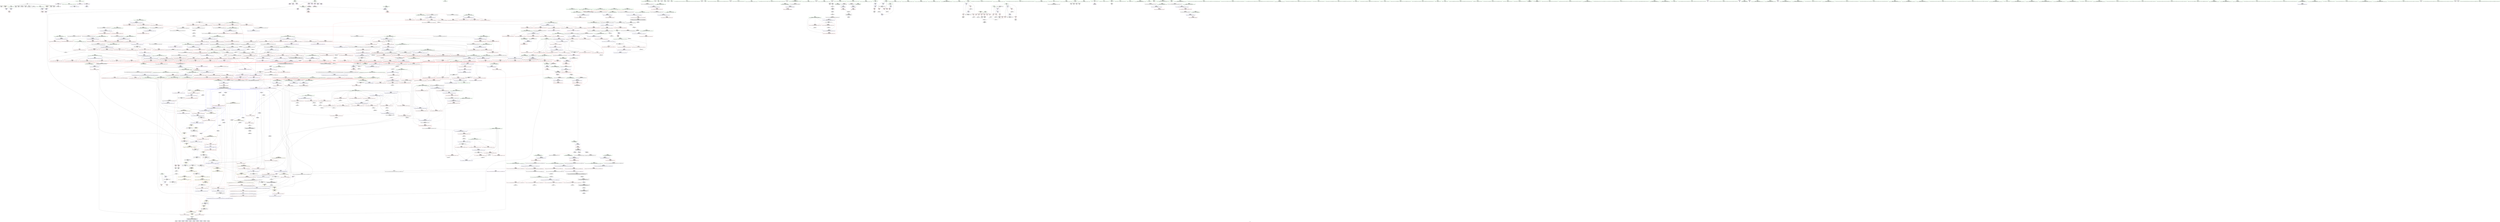 digraph "SVFG" {
	label="SVFG";

	Node0x556a972a5460 [shape=record,color=grey,label="{NodeID: 0\nNullPtr}"];
	Node0x556a972a5460 -> Node0x556a97661010[style=solid];
	Node0x556a972a5460 -> Node0x556a97661110[style=solid];
	Node0x556a972a5460 -> Node0x556a976611e0[style=solid];
	Node0x556a972a5460 -> Node0x556a976612b0[style=solid];
	Node0x556a972a5460 -> Node0x556a97661380[style=solid];
	Node0x556a972a5460 -> Node0x556a97661450[style=solid];
	Node0x556a972a5460 -> Node0x556a97661520[style=solid];
	Node0x556a972a5460 -> Node0x556a976615f0[style=solid];
	Node0x556a972a5460 -> Node0x556a976616c0[style=solid];
	Node0x556a972a5460 -> Node0x556a97679250[style=solid];
	Node0x556a97669230 [shape=record,color=blue,label="{NodeID: 775\n1432\<--1427\n__it.addr\<--__it\n_ZNK9__gnu_cxx5__ops14_Val_less_iterclIiPiEEbRT_T0_\n}"];
	Node0x556a97669230 -> Node0x556a97678d40[style=dashed];
	Node0x556a9765fdd0 [shape=record,color=red,label="{NodeID: 443\n656\<--632\n\<--__last.addr\n_ZSt11__make_heapIPiN9__gnu_cxx5__ops15_Iter_less_iterEEvT_S4_RT0_\n}"];
	Node0x556a9765fdd0 -> Node0x556a976631c0[style=solid];
	Node0x556a976536a0 [shape=record,color=green,label="{NodeID: 111\n551\<--552\n__first.addr\<--__first.addr_field_insensitive\n_ZSt13__heap_selectIPiN9__gnu_cxx5__ops15_Iter_less_iterEEvT_S4_S4_T0_\n}"];
	Node0x556a976536a0 -> Node0x556a9765eb20[style=solid];
	Node0x556a976536a0 -> Node0x556a9765ebf0[style=solid];
	Node0x556a976536a0 -> Node0x556a9765ecc0[style=solid];
	Node0x556a976536a0 -> Node0x556a9767b230[style=solid];
	Node0x556a97756470 [shape=record,color=black,label="{NodeID: 1661\n541 = PHI(1045, )\n}"];
	Node0x556a97756470 -> Node0x556a97662db0[style=solid];
	Node0x556a976756d0 [shape=record,color=red,label="{NodeID: 554\n1089\<--1053\n\<--__last.addr\n_ZSt21__unguarded_partitionIPiN9__gnu_cxx5__ops15_Iter_less_iterEET_S4_S4_S4_T0_\n|{<s0>71}}"];
	Node0x556a976756d0:s0 -> Node0x556a9775b960[style=solid,color=red];
	Node0x556a97658620 [shape=record,color=green,label="{NodeID: 222\n1371\<--1372\n__it.addr\<--__it.addr_field_insensitive\n_ZSt12__niter_baseIPiET_S1_\n}"];
	Node0x556a97658620 -> Node0x556a97678380[style=solid];
	Node0x556a97658620 -> Node0x556a97680440[style=solid];
	Node0x556a9775d770 [shape=record,color=black,label="{NodeID: 1772\n1347 = PHI(1331, )\n1st arg _ZSt22__copy_move_backward_aILb1EPiS0_ET1_T0_S2_S1_ }"];
	Node0x556a9775d770 -> Node0x556a976801d0[style=solid];
	Node0x556a9767b160 [shape=record,color=blue,label="{NodeID: 665\n510\<--526\n__mid\<--add.ptr\n_ZSt27__unguarded_partition_pivotIPiN9__gnu_cxx5__ops15_Iter_less_iterEET_S4_S4_T0_\n}"];
	Node0x556a9767b160 -> Node0x556a9765ea50[style=dashed];
	Node0x556a97666310 [shape=record,color=purple,label="{NodeID: 333\n811\<--808\nadd.ptr2\<--\n_ZSt13__adjust_heapIPiliN9__gnu_cxx5__ops15_Iter_less_iterEEvT_T0_S5_T1_T2_\n|{<s0>48}}"];
	Node0x556a97666310:s0 -> Node0x556a9775efe0[style=solid,color=red];
	Node0x556a9764ffb0 [shape=record,color=green,label="{NodeID: 1\n7\<--1\n__dso_handle\<--dummyObj\nGlob }"];
	Node0x556a9765fea0 [shape=record,color=red,label="{NodeID: 444\n681\<--634\n\<--__comp.addr\n_ZSt11__make_heapIPiN9__gnu_cxx5__ops15_Iter_less_iterEEvT_S4_RT0_\n}"];
	Node0x556a97653770 [shape=record,color=green,label="{NodeID: 112\n553\<--554\n__middle.addr\<--__middle.addr_field_insensitive\n_ZSt13__heap_selectIPiN9__gnu_cxx5__ops15_Iter_less_iterEEvT_S4_S4_T0_\n}"];
	Node0x556a97653770 -> Node0x556a9765ed90[style=solid];
	Node0x556a97653770 -> Node0x556a9765ee60[style=solid];
	Node0x556a97653770 -> Node0x556a9765ef30[style=solid];
	Node0x556a97653770 -> Node0x556a9767b300[style=solid];
	Node0x556a97756600 [shape=record,color=black,label="{NodeID: 1662\n107 = PHI()\n}"];
	Node0x556a976757a0 [shape=record,color=red,label="{NodeID: 555\n1063\<--1055\n\<--__pivot.addr\n_ZSt21__unguarded_partitionIPiN9__gnu_cxx5__ops15_Iter_less_iterEET_S4_S4_S4_T0_\n|{<s0>69}}"];
	Node0x556a976757a0:s0 -> Node0x556a9775efe0[style=solid,color=red];
	Node0x556a976586f0 [shape=record,color=green,label="{NodeID: 223\n1380\<--1381\n__first.addr\<--__first.addr_field_insensitive\n_ZNSt20__copy_move_backwardILb1ELb1ESt26random_access_iterator_tagE13__copy_move_bIiEEPT_PKS3_S6_S4_\n}"];
	Node0x556a976586f0 -> Node0x556a97678450[style=solid];
	Node0x556a976586f0 -> Node0x556a97678520[style=solid];
	Node0x556a976586f0 -> Node0x556a97668c80[style=solid];
	Node0x556a9775d880 [shape=record,color=black,label="{NodeID: 1773\n1348 = PHI(1333, )\n2nd arg _ZSt22__copy_move_backward_aILb1EPiS0_ET1_T0_S2_S1_ }"];
	Node0x556a9775d880 -> Node0x556a976802a0[style=solid];
	Node0x556a9767b230 [shape=record,color=blue,label="{NodeID: 666\n551\<--546\n__first.addr\<--__first\n_ZSt13__heap_selectIPiN9__gnu_cxx5__ops15_Iter_less_iterEEvT_S4_S4_T0_\n}"];
	Node0x556a9767b230 -> Node0x556a9765eb20[style=dashed];
	Node0x556a9767b230 -> Node0x556a9765ebf0[style=dashed];
	Node0x556a9767b230 -> Node0x556a9765ecc0[style=dashed];
	Node0x556a976663e0 [shape=record,color=purple,label="{NodeID: 334\n820\<--818\nadd.ptr3\<--\n_ZSt13__adjust_heapIPiliN9__gnu_cxx5__ops15_Iter_less_iterEEvT_T0_S5_T1_T2_\n|{<s0>49}}"];
	Node0x556a976663e0:s0 -> Node0x556a9775a270[style=solid,color=red];
	Node0x556a97650040 [shape=record,color=green,label="{NodeID: 2\n8\<--1\n.str\<--dummyObj\nGlob }"];
	Node0x556a9765ff70 [shape=record,color=red,label="{NodeID: 445\n663\<--636\n\<--__len\n_ZSt11__make_heapIPiN9__gnu_cxx5__ops15_Iter_less_iterEEvT_S4_RT0_\n}"];
	Node0x556a9765ff70 -> Node0x556a9766f0b0[style=solid];
	Node0x556a97653840 [shape=record,color=green,label="{NodeID: 113\n555\<--556\n__last.addr\<--__last.addr_field_insensitive\n_ZSt13__heap_selectIPiN9__gnu_cxx5__ops15_Iter_less_iterEEvT_S4_S4_T0_\n}"];
	Node0x556a97653840 -> Node0x556a9765f000[style=solid];
	Node0x556a97653840 -> Node0x556a9767b3d0[style=solid];
	Node0x556a977566d0 [shape=record,color=black,label="{NodeID: 1663\n118 = PHI()\n}"];
	Node0x556a97675870 [shape=record,color=red,label="{NodeID: 556\n1074\<--1055\n\<--__pivot.addr\n_ZSt21__unguarded_partitionIPiN9__gnu_cxx5__ops15_Iter_less_iterEET_S4_S4_S4_T0_\n|{<s0>70}}"];
	Node0x556a97675870:s0 -> Node0x556a9775ec60[style=solid,color=red];
	Node0x556a976587c0 [shape=record,color=green,label="{NodeID: 224\n1382\<--1383\n__last.addr\<--__last.addr_field_insensitive\n_ZNSt20__copy_move_backwardILb1ELb1ESt26random_access_iterator_tagE13__copy_move_bIiEEPT_PKS3_S6_S4_\n}"];
	Node0x556a976587c0 -> Node0x556a976785f0[style=solid];
	Node0x556a976587c0 -> Node0x556a97668d50[style=solid];
	Node0x556a9775d990 [shape=record,color=black,label="{NodeID: 1774\n1046 = PHI(538, )\n0th arg _ZSt21__unguarded_partitionIPiN9__gnu_cxx5__ops15_Iter_less_iterEET_S4_S4_S4_T0_ }"];
	Node0x556a9775d990 -> Node0x556a9767e150[style=solid];
	Node0x556a9767b300 [shape=record,color=blue,label="{NodeID: 667\n553\<--547\n__middle.addr\<--__middle\n_ZSt13__heap_selectIPiN9__gnu_cxx5__ops15_Iter_less_iterEEvT_S4_S4_T0_\n}"];
	Node0x556a9767b300 -> Node0x556a9765ed90[style=dashed];
	Node0x556a9767b300 -> Node0x556a9765ee60[style=dashed];
	Node0x556a9767b300 -> Node0x556a9765ef30[style=dashed];
	Node0x556a976664b0 [shape=record,color=purple,label="{NodeID: 335\n825\<--823\nadd.ptr5\<--\n_ZSt13__adjust_heapIPiliN9__gnu_cxx5__ops15_Iter_less_iterEEvT_T0_S5_T1_T2_\n}"];
	Node0x556a976664b0 -> Node0x556a9767cdd0[style=solid];
	Node0x556a976502f0 [shape=record,color=green,label="{NodeID: 3\n10\<--1\n.str.1\<--dummyObj\nGlob }"];
	Node0x556a97660040 [shape=record,color=red,label="{NodeID: 446\n678\<--636\n\<--__len\n_ZSt11__make_heapIPiN9__gnu_cxx5__ops15_Iter_less_iterEEvT_S4_RT0_\n|{<s0>43}}"];
	Node0x556a97660040:s0 -> Node0x556a9775aee0[style=solid,color=red];
	Node0x556a97658c90 [shape=record,color=green,label="{NodeID: 114\n557\<--558\n__i\<--__i_field_insensitive\n_ZSt13__heap_selectIPiN9__gnu_cxx5__ops15_Iter_less_iterEEvT_S4_S4_T0_\n}"];
	Node0x556a97658c90 -> Node0x556a9765f0d0[style=solid];
	Node0x556a97658c90 -> Node0x556a9765f1a0[style=solid];
	Node0x556a97658c90 -> Node0x556a9765f270[style=solid];
	Node0x556a97658c90 -> Node0x556a9765f340[style=solid];
	Node0x556a97658c90 -> Node0x556a9767b4a0[style=solid];
	Node0x556a97658c90 -> Node0x556a9767b570[style=solid];
	Node0x556a977567a0 [shape=record,color=black,label="{NodeID: 1664\n201 = PHI()\n}"];
	Node0x556a97675940 [shape=record,color=red,label="{NodeID: 557\n1104\<--1098\n\<--__a.addr\n_ZSt9iter_swapIPiS0_EvT_T0_\n|{<s0>72}}"];
	Node0x556a97675940:s0 -> Node0x556a97759b20[style=solid,color=red];
	Node0x556a97658890 [shape=record,color=green,label="{NodeID: 225\n1384\<--1385\n__result.addr\<--__result.addr_field_insensitive\n_ZNSt20__copy_move_backwardILb1ELb1ESt26random_access_iterator_tagE13__copy_move_bIiEEPT_PKS3_S6_S4_\n}"];
	Node0x556a97658890 -> Node0x556a976786c0[style=solid];
	Node0x556a97658890 -> Node0x556a97678790[style=solid];
	Node0x556a97658890 -> Node0x556a97668e20[style=solid];
	Node0x556a9775daa0 [shape=record,color=black,label="{NodeID: 1775\n1047 = PHI(539, )\n1st arg _ZSt21__unguarded_partitionIPiN9__gnu_cxx5__ops15_Iter_less_iterEET_S4_S4_S4_T0_ }"];
	Node0x556a9775daa0 -> Node0x556a9767e220[style=solid];
	Node0x556a9767b3d0 [shape=record,color=blue,label="{NodeID: 668\n555\<--548\n__last.addr\<--__last\n_ZSt13__heap_selectIPiN9__gnu_cxx5__ops15_Iter_less_iterEEvT_S4_S4_T0_\n}"];
	Node0x556a9767b3d0 -> Node0x556a9765f000[style=dashed];
	Node0x556a97666580 [shape=record,color=purple,label="{NodeID: 336\n847\<--844\nadd.ptr14\<--\n_ZSt13__adjust_heapIPiliN9__gnu_cxx5__ops15_Iter_less_iterEEvT_T0_S5_T1_T2_\n|{<s0>50}}"];
	Node0x556a97666580:s0 -> Node0x556a9775a270[style=solid,color=red];
	Node0x556a97650380 [shape=record,color=green,label="{NodeID: 4\n12\<--1\n.str.2\<--dummyObj\nGlob }"];
	Node0x556a97660110 [shape=record,color=red,label="{NodeID: 447\n669\<--638\n\<--__parent\n_ZSt11__make_heapIPiN9__gnu_cxx5__ops15_Iter_less_iterEEvT_S4_RT0_\n}"];
	Node0x556a97658d20 [shape=record,color=green,label="{NodeID: 115\n565\<--566\n_ZSt11__make_heapIPiN9__gnu_cxx5__ops15_Iter_less_iterEEvT_S4_RT0_\<--_ZSt11__make_heapIPiN9__gnu_cxx5__ops15_Iter_less_iterEEvT_S4_RT0__field_insensitive\n}"];
	Node0x556a97756870 [shape=record,color=black,label="{NodeID: 1665\n205 = PHI()\n}"];
	Node0x556a97675a10 [shape=record,color=red,label="{NodeID: 558\n1105\<--1100\n\<--__b.addr\n_ZSt9iter_swapIPiS0_EvT_T0_\n|{<s0>72}}"];
	Node0x556a97675a10:s0 -> Node0x556a97759bf0[style=solid,color=red];
	Node0x556a97658960 [shape=record,color=green,label="{NodeID: 226\n1386\<--1387\n_Num\<--_Num_field_insensitive\n_ZNSt20__copy_move_backwardILb1ELb1ESt26random_access_iterator_tagE13__copy_move_bIiEEPT_PKS3_S6_S4_\n}"];
	Node0x556a97658960 -> Node0x556a97678860[style=solid];
	Node0x556a97658960 -> Node0x556a97678930[style=solid];
	Node0x556a97658960 -> Node0x556a97678a00[style=solid];
	Node0x556a97658960 -> Node0x556a97678ad0[style=solid];
	Node0x556a97658960 -> Node0x556a97668ef0[style=solid];
	Node0x556a9775dbb0 [shape=record,color=black,label="{NodeID: 1776\n1048 = PHI(540, )\n2nd arg _ZSt21__unguarded_partitionIPiN9__gnu_cxx5__ops15_Iter_less_iterEET_S4_S4_S4_T0_ }"];
	Node0x556a9775dbb0 -> Node0x556a9767e2f0[style=solid];
	Node0x556a9767b4a0 [shape=record,color=blue,label="{NodeID: 669\n557\<--567\n__i\<--\n_ZSt13__heap_selectIPiN9__gnu_cxx5__ops15_Iter_less_iterEEvT_S4_S4_T0_\n}"];
	Node0x556a9767b4a0 -> Node0x556a976d2fa0[style=dashed];
	Node0x556a97666650 [shape=record,color=purple,label="{NodeID: 337\n852\<--850\nadd.ptr16\<--\n_ZSt13__adjust_heapIPiliN9__gnu_cxx5__ops15_Iter_less_iterEEvT_T0_S5_T1_T2_\n}"];
	Node0x556a97666650 -> Node0x556a9767d040[style=solid];
	Node0x556a97650410 [shape=record,color=green,label="{NodeID: 5\n14\<--1\n.str.3\<--dummyObj\nGlob }"];
	Node0x556a976601e0 [shape=record,color=red,label="{NodeID: 448\n677\<--638\n\<--__parent\n_ZSt11__make_heapIPiN9__gnu_cxx5__ops15_Iter_less_iterEEvT_S4_RT0_\n|{<s0>43}}"];
	Node0x556a976601e0:s0 -> Node0x556a9775ad90[style=solid,color=red];
	Node0x556a976d5ca0 [shape=record,color=black,label="{NodeID: 1223\nMR_59V_6 = PHI(MR_59V_5, MR_59V_3, MR_59V_3, )\npts\{773 \}\n}"];
	Node0x556a976d5ca0 -> Node0x556a97671ab0[style=dashed];
	Node0x556a97658de0 [shape=record,color=green,label="{NodeID: 116\n577\<--578\n_ZNK9__gnu_cxx5__ops15_Iter_less_iterclIPiS3_EEbT_T0_\<--_ZNK9__gnu_cxx5__ops15_Iter_less_iterclIPiS3_EEbT_T0__field_insensitive\n}"];
	Node0x556a97756970 [shape=record,color=black,label="{NodeID: 1666\n209 = PHI()\n}"];
	Node0x556a97675ae0 [shape=record,color=red,label="{NodeID: 559\n1121\<--1113\n\<--__a.addr\n_ZSt4swapIiENSt9enable_ifIXsr6__and_ISt6__not_ISt15__is_tuple_likeIT_EESt21is_move_constructibleIS3_ESt18is_move_assignableIS3_EEE5valueEvE4typeERS3_SC_\n|{<s0>73}}"];
	Node0x556a97675ae0:s0 -> Node0x556a9775a270[style=solid,color=red];
	Node0x556a97658a30 [shape=record,color=green,label="{NodeID: 227\n1411\<--1412\nllvm.memmove.p0i8.p0i8.i64\<--llvm.memmove.p0i8.p0i8.i64_field_insensitive\n}"];
	Node0x556a9775dcc0 [shape=record,color=black,label="{NodeID: 1777\n502 = PHI(400, )\n0th arg _ZSt27__unguarded_partition_pivotIPiN9__gnu_cxx5__ops15_Iter_less_iterEET_S4_S4_T0_ }"];
	Node0x556a9775dcc0 -> Node0x556a9767afc0[style=solid];
	Node0x556a9767b570 [shape=record,color=blue,label="{NodeID: 670\n557\<--589\n__i\<--incdec.ptr\n_ZSt13__heap_selectIPiN9__gnu_cxx5__ops15_Iter_less_iterEEvT_S4_S4_T0_\n}"];
	Node0x556a9767b570 -> Node0x556a976d2fa0[style=dashed];
	Node0x556a97666720 [shape=record,color=purple,label="{NodeID: 338\n924\<--922\nadd.ptr\<--\n_ZSt11__push_heapIPiliN9__gnu_cxx5__ops14_Iter_less_valEEvT_T0_S5_T1_RT2_\n|{<s0>55}}"];
	Node0x556a97666720:s0 -> Node0x556a97759640[style=solid,color=red];
	Node0x556a976504a0 [shape=record,color=green,label="{NodeID: 6\n17\<--1\n\<--dummyObj\nCan only get source location for instruction, argument, global var or function.}"];
	Node0x556a976602b0 [shape=record,color=red,label="{NodeID: 449\n685\<--638\n\<--__parent\n_ZSt11__make_heapIPiN9__gnu_cxx5__ops15_Iter_less_iterEEvT_S4_RT0_\n}"];
	Node0x556a976602b0 -> Node0x556a976a2630[style=solid];
	Node0x556a976d61a0 [shape=record,color=black,label="{NodeID: 1224\nMR_67V_8 = PHI(MR_67V_7, MR_67V_3, MR_67V_3, )\npts\{781 \}\n}"];
	Node0x556a97658ee0 [shape=record,color=green,label="{NodeID: 117\n584\<--585\n_ZSt10__pop_heapIPiN9__gnu_cxx5__ops15_Iter_less_iterEEvT_S4_S4_RT0_\<--_ZSt10__pop_heapIPiN9__gnu_cxx5__ops15_Iter_less_iterEEvT_S4_S4_RT0__field_insensitive\n}"];
	Node0x556a97756a70 [shape=record,color=black,label="{NodeID: 1667\n211 = PHI()\n}"];
	Node0x556a97675bb0 [shape=record,color=red,label="{NodeID: 560\n1128\<--1113\n\<--__a.addr\n_ZSt4swapIiENSt9enable_ifIXsr6__and_ISt6__not_ISt15__is_tuple_likeIT_EESt21is_move_constructibleIS3_ESt18is_move_assignableIS3_EEE5valueEvE4typeERS3_SC_\n}"];
	Node0x556a97675bb0 -> Node0x556a9767eb10[style=solid];
	Node0x556a97658b30 [shape=record,color=green,label="{NodeID: 228\n1428\<--1429\nthis.addr\<--this.addr_field_insensitive\n_ZNK9__gnu_cxx5__ops14_Val_less_iterclIiPiEEbRT_T0_\n}"];
	Node0x556a97658b30 -> Node0x556a97678ba0[style=solid];
	Node0x556a97658b30 -> Node0x556a97669090[style=solid];
	Node0x556a9775ddd0 [shape=record,color=black,label="{NodeID: 1778\n503 = PHI(401, )\n1st arg _ZSt27__unguarded_partition_pivotIPiN9__gnu_cxx5__ops15_Iter_less_iterEET_S4_S4_T0_ }"];
	Node0x556a9775ddd0 -> Node0x556a9767b090[style=solid];
	Node0x556a9767b640 [shape=record,color=blue,label="{NodeID: 671\n597\<--594\n__first.addr\<--__first\n_ZSt11__sort_heapIPiN9__gnu_cxx5__ops15_Iter_less_iterEEvT_S4_RT0_\n}"];
	Node0x556a9767b640 -> Node0x556a9765f410[style=dashed];
	Node0x556a9767b640 -> Node0x556a9765f4e0[style=dashed];
	Node0x556a976667f0 [shape=record,color=purple,label="{NodeID: 339\n934\<--932\nadd.ptr1\<--\n_ZSt11__push_heapIPiliN9__gnu_cxx5__ops14_Iter_less_valEEvT_T0_S5_T1_RT2_\n|{<s0>56}}"];
	Node0x556a976667f0:s0 -> Node0x556a9775a270[style=solid,color=red];
	Node0x556a97650ce0 [shape=record,color=green,label="{NodeID: 7\n79\<--1\n\<--dummyObj\nCan only get source location for instruction, argument, global var or function.}"];
	Node0x556a97660380 [shape=record,color=red,label="{NodeID: 450\n689\<--638\n\<--__parent\n_ZSt11__make_heapIPiN9__gnu_cxx5__ops15_Iter_less_iterEEvT_S4_RT0_\n}"];
	Node0x556a97660380 -> Node0x556a9766fcb0[style=solid];
	Node0x556a976d66a0 [shape=record,color=black,label="{NodeID: 1225\nMR_34V_5 = PHI(MR_34V_4, MR_34V_2, MR_34V_2, )\npts\{65 67 \}\n|{|<s1>54}}"];
	Node0x556a976d66a0 -> Node0x556a97672950[style=dashed];
	Node0x556a976d66a0:s1 -> Node0x556a976d20a0[style=dashed,color=red];
	Node0x556a97658fe0 [shape=record,color=green,label="{NodeID: 118\n597\<--598\n__first.addr\<--__first.addr_field_insensitive\n_ZSt11__sort_heapIPiN9__gnu_cxx5__ops15_Iter_less_iterEEvT_S4_RT0_\n}"];
	Node0x556a97658fe0 -> Node0x556a9765f410[style=solid];
	Node0x556a97658fe0 -> Node0x556a9765f4e0[style=solid];
	Node0x556a97658fe0 -> Node0x556a9767b640[style=solid];
	Node0x556a97756b70 [shape=record,color=black,label="{NodeID: 1668\n214 = PHI()\n}"];
	Node0x556a97675c80 [shape=record,color=red,label="{NodeID: 561\n1125\<--1115\n\<--__b.addr\n_ZSt4swapIiENSt9enable_ifIXsr6__and_ISt6__not_ISt15__is_tuple_likeIT_EESt21is_move_constructibleIS3_ESt18is_move_assignableIS3_EEE5valueEvE4typeERS3_SC_\n|{<s0>74}}"];
	Node0x556a97675c80:s0 -> Node0x556a9775a270[style=solid,color=red];
	Node0x556a97658c00 [shape=record,color=green,label="{NodeID: 229\n1430\<--1431\n__val.addr\<--__val.addr_field_insensitive\n_ZNK9__gnu_cxx5__ops14_Val_less_iterclIiPiEEbRT_T0_\n}"];
	Node0x556a97658c00 -> Node0x556a97678c70[style=solid];
	Node0x556a97658c00 -> Node0x556a97669160[style=solid];
	Node0x556a9775dee0 [shape=record,color=black,label="{NodeID: 1779\n976 = PHI(528, )\n0th arg _ZSt22__move_median_to_firstIPiN9__gnu_cxx5__ops15_Iter_less_iterEEvT_S4_S4_S4_T0_ }"];
	Node0x556a9775dee0 -> Node0x556a9767de10[style=solid];
	Node0x556a9767b710 [shape=record,color=blue,label="{NodeID: 672\n599\<--595\n__last.addr\<--__last\n_ZSt11__sort_heapIPiN9__gnu_cxx5__ops15_Iter_less_iterEEvT_S4_RT0_\n}"];
	Node0x556a9767b710 -> Node0x556a976d0ca0[style=dashed];
	Node0x556a976668c0 [shape=record,color=purple,label="{NodeID: 340\n939\<--937\nadd.ptr3\<--\n_ZSt11__push_heapIPiliN9__gnu_cxx5__ops14_Iter_less_valEEvT_T0_S5_T1_RT2_\n}"];
	Node0x556a976668c0 -> Node0x556a9767d860[style=solid];
	Node0x556a97650d70 [shape=record,color=green,label="{NodeID: 8\n83\<--1\n\<--dummyObj\nCan only get source location for instruction, argument, global var or function.}"];
	Node0x556a97660450 [shape=record,color=red,label="{NodeID: 451\n674\<--671\n\<--call\n_ZSt11__make_heapIPiN9__gnu_cxx5__ops15_Iter_less_iterEEvT_S4_RT0_\n}"];
	Node0x556a97660450 -> Node0x556a9767bd90[style=solid];
	Node0x556a976d6ba0 [shape=record,color=black,label="{NodeID: 1226\nMR_221V_3 = PHI(MR_221V_4, MR_221V_2, )\npts\{1270 \}\n}"];
	Node0x556a976d6ba0 -> Node0x556a976775b0[style=dashed];
	Node0x556a976d6ba0 -> Node0x556a97677680[style=dashed];
	Node0x556a976d6ba0 -> Node0x556a9767fb50[style=dashed];
	Node0x556a976590b0 [shape=record,color=green,label="{NodeID: 119\n599\<--600\n__last.addr\<--__last.addr_field_insensitive\n_ZSt11__sort_heapIPiN9__gnu_cxx5__ops15_Iter_less_iterEEvT_S4_RT0_\n}"];
	Node0x556a976590b0 -> Node0x556a9765f5b0[style=solid];
	Node0x556a976590b0 -> Node0x556a9765f680[style=solid];
	Node0x556a976590b0 -> Node0x556a9765f750[style=solid];
	Node0x556a976590b0 -> Node0x556a9765f820[style=solid];
	Node0x556a976590b0 -> Node0x556a9767b710[style=solid];
	Node0x556a976590b0 -> Node0x556a9767b8b0[style=solid];
	Node0x556a97756c40 [shape=record,color=black,label="{NodeID: 1669\n420 = PHI()\n}"];
	Node0x556a97756c40 -> Node0x556a97662800[style=solid];
	Node0x556a97756c40 -> Node0x556a976628d0[style=solid];
	Node0x556a97675d50 [shape=record,color=red,label="{NodeID: 562\n1132\<--1115\n\<--__b.addr\n_ZSt4swapIiENSt9enable_ifIXsr6__and_ISt6__not_ISt15__is_tuple_likeIT_EESt21is_move_constructibleIS3_ESt18is_move_assignableIS3_EEE5valueEvE4typeERS3_SC_\n}"];
	Node0x556a97675d50 -> Node0x556a9767ebe0[style=solid];
	Node0x556a97660e40 [shape=record,color=green,label="{NodeID: 230\n1432\<--1433\n__it.addr\<--__it.addr_field_insensitive\n_ZNK9__gnu_cxx5__ops14_Val_less_iterclIiPiEEbRT_T0_\n}"];
	Node0x556a97660e40 -> Node0x556a97678d40[style=solid];
	Node0x556a97660e40 -> Node0x556a97669230[style=solid];
	Node0x556a9775dff0 [shape=record,color=black,label="{NodeID: 1780\n977 = PHI(530, )\n1st arg _ZSt22__move_median_to_firstIPiN9__gnu_cxx5__ops15_Iter_less_iterEEvT_S4_S4_S4_T0_ }"];
	Node0x556a9775dff0 -> Node0x556a9767dee0[style=solid];
	Node0x556a9767b7e0 [shape=record,color=blue,label="{NodeID: 673\n601\<--596\n__comp.addr\<--__comp\n_ZSt11__sort_heapIPiN9__gnu_cxx5__ops15_Iter_less_iterEEvT_S4_RT0_\n}"];
	Node0x556a9767b7e0 -> Node0x556a9765f8f0[style=dashed];
	Node0x556a97666990 [shape=record,color=purple,label="{NodeID: 341\n952\<--950\nadd.ptr7\<--\n_ZSt11__push_heapIPiliN9__gnu_cxx5__ops14_Iter_less_valEEvT_T0_S5_T1_RT2_\n}"];
	Node0x556a97666990 -> Node0x556a9767dad0[style=solid];
	Node0x556a97650e00 [shape=record,color=green,label="{NodeID: 9\n87\<--1\n\<--dummyObj\nCan only get source location for instruction, argument, global var or function.|{<s0>4}}"];
	Node0x556a97650e00:s0 -> Node0x556a9775aa20[style=solid,color=red];
	Node0x556a97660520 [shape=record,color=red,label="{NodeID: 452\n680\<--679\n\<--call5\n_ZSt11__make_heapIPiN9__gnu_cxx5__ops15_Iter_less_iterEEvT_S4_RT0_\n|{<s0>43}}"];
	Node0x556a97660520:s0 -> Node0x556a9775b030[style=solid,color=red];
	Node0x556a976d70a0 [shape=record,color=black,label="{NodeID: 1227\nMR_225V_4 = PHI(MR_225V_5, MR_225V_3, )\npts\{1274 \}\n}"];
	Node0x556a976d70a0 -> Node0x556a97677820[style=dashed];
	Node0x556a976d70a0 -> Node0x556a976778f0[style=dashed];
	Node0x556a976d70a0 -> Node0x556a976779c0[style=dashed];
	Node0x556a976d70a0 -> Node0x556a97677a90[style=dashed];
	Node0x556a976d70a0 -> Node0x556a9767fc20[style=dashed];
	Node0x556a97659180 [shape=record,color=green,label="{NodeID: 120\n601\<--602\n__comp.addr\<--__comp.addr_field_insensitive\n_ZSt11__sort_heapIPiN9__gnu_cxx5__ops15_Iter_less_iterEEvT_S4_RT0_\n}"];
	Node0x556a97659180 -> Node0x556a9765f8f0[style=solid];
	Node0x556a97659180 -> Node0x556a9767b7e0[style=solid];
	Node0x556a97756e00 [shape=record,color=black,label="{NodeID: 1670\n334 = PHI(414, )\n}"];
	Node0x556a97756e00 -> Node0x556a97670130[style=solid];
	Node0x556a97675e20 [shape=record,color=red,label="{NodeID: 563\n1123\<--1122\n\<--call\n_ZSt4swapIiENSt9enable_ifIXsr6__and_ISt6__not_ISt15__is_tuple_likeIT_EESt21is_move_constructibleIS3_ESt18is_move_assignableIS3_EEE5valueEvE4typeERS3_SC_\n}"];
	Node0x556a97675e20 -> Node0x556a9767ea40[style=solid];
	Node0x556a97660f10 [shape=record,color=green,label="{NodeID: 231\n18\<--1444\n_GLOBAL__sub_I_fuwenjie_0_1.cpp\<--_GLOBAL__sub_I_fuwenjie_0_1.cpp_field_insensitive\n}"];
	Node0x556a97660f10 -> Node0x556a97679150[style=solid];
	Node0x556a9775e100 [shape=record,color=black,label="{NodeID: 1781\n978 = PHI(531, )\n2nd arg _ZSt22__move_median_to_firstIPiN9__gnu_cxx5__ops15_Iter_less_iterEEvT_S4_S4_S4_T0_ }"];
	Node0x556a9775e100 -> Node0x556a9767dfb0[style=solid];
	Node0x556a9767b8b0 [shape=record,color=blue,label="{NodeID: 674\n599\<--617\n__last.addr\<--incdec.ptr\n_ZSt11__sort_heapIPiN9__gnu_cxx5__ops15_Iter_less_iterEEvT_S4_RT0_\n}"];
	Node0x556a9767b8b0 -> Node0x556a9765f750[style=dashed];
	Node0x556a9767b8b0 -> Node0x556a9765f820[style=dashed];
	Node0x556a9767b8b0 -> Node0x556a976d0ca0[style=dashed];
	Node0x556a97666a60 [shape=record,color=purple,label="{NodeID: 342\n1404\<--1401\nadd.ptr\<--\n_ZNSt20__copy_move_backwardILb1ELb1ESt26random_access_iterator_tagE13__copy_move_bIiEEPT_PKS3_S6_S4_\n}"];
	Node0x556a97666a60 -> Node0x556a97663ec0[style=solid];
	Node0x556a97650e90 [shape=record,color=green,label="{NodeID: 10\n88\<--1\n\<--dummyObj\nCan only get source location for instruction, argument, global var or function.|{<s0>4}}"];
	Node0x556a97650e90:s0 -> Node0x556a9775ab30[style=solid,color=red];
	Node0x556a976605f0 [shape=record,color=red,label="{NodeID: 453\n707\<--698\nthis1\<--this.addr\n_ZNK9__gnu_cxx5__ops15_Iter_less_iterclIPiS3_EEbT_T0_\n}"];
	Node0x556a976d75a0 [shape=record,color=black,label="{NodeID: 1228\nMR_34V_2 = PHI(MR_34V_3, MR_34V_1, )\npts\{65 67 \}\n|{|<s4>88}}"];
	Node0x556a976d75a0 -> Node0x556a97677c30[style=dashed];
	Node0x556a976d75a0 -> Node0x556a97677d00[style=dashed];
	Node0x556a976d75a0 -> Node0x556a9767fa80[style=dashed];
	Node0x556a976d75a0 -> Node0x556a9767fcf0[style=dashed];
	Node0x556a976d75a0:s4 -> Node0x556a976eee00[style=dashed,color=red];
	Node0x556a97659250 [shape=record,color=green,label="{NodeID: 121\n630\<--631\n__first.addr\<--__first.addr_field_insensitive\n_ZSt11__make_heapIPiN9__gnu_cxx5__ops15_Iter_less_iterEEvT_S4_RT0_\n}"];
	Node0x556a97659250 -> Node0x556a9765f9c0[style=solid];
	Node0x556a97659250 -> Node0x556a9765fa90[style=solid];
	Node0x556a97659250 -> Node0x556a9765fb60[style=solid];
	Node0x556a97659250 -> Node0x556a9765fc30[style=solid];
	Node0x556a97659250 -> Node0x556a9767b980[style=solid];
	Node0x556a97756f40 [shape=record,color=black,label="{NodeID: 1671\n402 = PHI(501, )\n}"];
	Node0x556a97756f40 -> Node0x556a9767a940[style=solid];
	Node0x556a97675ef0 [shape=record,color=red,label="{NodeID: 564\n1127\<--1126\n\<--call1\n_ZSt4swapIiENSt9enable_ifIXsr6__and_ISt6__not_ISt15__is_tuple_likeIT_EESt21is_move_constructibleIS3_ESt18is_move_assignableIS3_EEE5valueEvE4typeERS3_SC_\n}"];
	Node0x556a97675ef0 -> Node0x556a9767eb10[style=solid];
	Node0x556a97661010 [shape=record,color=black,label="{NodeID: 232\n2\<--3\ndummyVal\<--dummyVal\n}"];
	Node0x556a9775e210 [shape=record,color=black,label="{NodeID: 1782\n979 = PHI(533, )\n3rd arg _ZSt22__move_median_to_firstIPiN9__gnu_cxx5__ops15_Iter_less_iterEEvT_S4_S4_S4_T0_ }"];
	Node0x556a9775e210 -> Node0x556a9767e080[style=solid];
	Node0x556a9767b980 [shape=record,color=blue,label="{NodeID: 675\n630\<--627\n__first.addr\<--__first\n_ZSt11__make_heapIPiN9__gnu_cxx5__ops15_Iter_less_iterEEvT_S4_RT0_\n}"];
	Node0x556a9767b980 -> Node0x556a9765f9c0[style=dashed];
	Node0x556a9767b980 -> Node0x556a9765fa90[style=dashed];
	Node0x556a9767b980 -> Node0x556a9765fb60[style=dashed];
	Node0x556a9767b980 -> Node0x556a9765fc30[style=dashed];
	Node0x556a97666b30 [shape=record,color=purple,label="{NodeID: 343\n1417\<--1414\nadd.ptr2\<--\n_ZNSt20__copy_move_backwardILb1ELb1ESt26random_access_iterator_tagE13__copy_move_bIiEEPT_PKS3_S6_S4_\n}"];
	Node0x556a97666b30 -> Node0x556a97664060[style=solid];
	Node0x556a97650f90 [shape=record,color=green,label="{NodeID: 11\n100\<--1\n\<--dummyObj\nCan only get source location for instruction, argument, global var or function.}"];
	Node0x556a976606c0 [shape=record,color=red,label="{NodeID: 454\n708\<--700\n\<--__it1.addr\n_ZNK9__gnu_cxx5__ops15_Iter_less_iterclIPiS3_EEbT_T0_\n}"];
	Node0x556a976606c0 -> Node0x556a97660860[style=solid];
	Node0x556a97659320 [shape=record,color=green,label="{NodeID: 122\n632\<--633\n__last.addr\<--__last.addr_field_insensitive\n_ZSt11__make_heapIPiN9__gnu_cxx5__ops15_Iter_less_iterEEvT_S4_RT0_\n}"];
	Node0x556a97659320 -> Node0x556a9765fd00[style=solid];
	Node0x556a97659320 -> Node0x556a9765fdd0[style=solid];
	Node0x556a97659320 -> Node0x556a9767ba50[style=solid];
	Node0x556a97757010 [shape=record,color=black,label="{NodeID: 1672\n576 = PHI(694, )\n}"];
	Node0x556a97675fc0 [shape=record,color=red,label="{NodeID: 565\n1131\<--1130\n\<--call2\n_ZSt4swapIiENSt9enable_ifIXsr6__and_ISt6__not_ISt15__is_tuple_likeIT_EESt21is_move_constructibleIS3_ESt18is_move_assignableIS3_EEE5valueEvE4typeERS3_SC_\n}"];
	Node0x556a97675fc0 -> Node0x556a9767ebe0[style=solid];
	Node0x556a97661110 [shape=record,color=black,label="{NodeID: 233\n124\<--3\n\<--dummyVal\nmain\n}"];
	Node0x556a9775e320 [shape=record,color=black,label="{NodeID: 1783\n415 = PHI(332, )\n0th arg _ZSt4__lgl }"];
	Node0x556a9775e320 -> Node0x556a9767aae0[style=solid];
	Node0x556a9767ba50 [shape=record,color=blue,label="{NodeID: 676\n632\<--628\n__last.addr\<--__last\n_ZSt11__make_heapIPiN9__gnu_cxx5__ops15_Iter_less_iterEEvT_S4_RT0_\n}"];
	Node0x556a9767ba50 -> Node0x556a9765fd00[style=dashed];
	Node0x556a9767ba50 -> Node0x556a9765fdd0[style=dashed];
	Node0x556a97666c00 [shape=record,color=red,label="{NodeID: 344\n229\<--46\n\<--retval\nmain\n}"];
	Node0x556a97666c00 -> Node0x556a97662320[style=solid];
	Node0x556a97651090 [shape=record,color=green,label="{NodeID: 12\n170\<--1\n\<--dummyObj\nCan only get source location for instruction, argument, global var or function.|{<s0>47}}"];
	Node0x556a97651090:s0 -> Node0x556a9775ad90[style=solid,color=red];
	Node0x556a97660790 [shape=record,color=red,label="{NodeID: 455\n710\<--702\n\<--__it2.addr\n_ZNK9__gnu_cxx5__ops15_Iter_less_iterclIPiS3_EEbT_T0_\n}"];
	Node0x556a97660790 -> Node0x556a97660930[style=solid];
	Node0x556a976593f0 [shape=record,color=green,label="{NodeID: 123\n634\<--635\n__comp.addr\<--__comp.addr_field_insensitive\n_ZSt11__make_heapIPiN9__gnu_cxx5__ops15_Iter_less_iterEEvT_S4_RT0_\n}"];
	Node0x556a976593f0 -> Node0x556a9765fea0[style=solid];
	Node0x556a976593f0 -> Node0x556a9767bb20[style=solid];
	Node0x556a977570e0 [shape=record,color=black,label="{NodeID: 1673\n671 = PHI(756, )\n}"];
	Node0x556a977570e0 -> Node0x556a97660450[style=solid];
	Node0x556a97676090 [shape=record,color=red,label="{NodeID: 566\n1159\<--1143\n\<--__first.addr\n_ZSt16__insertion_sortIPiN9__gnu_cxx5__ops15_Iter_less_iterEEvT_S4_T0_\n}"];
	Node0x556a97676090 -> Node0x556a976a3830[style=solid];
	Node0x556a976611e0 [shape=record,color=black,label="{NodeID: 234\n125\<--3\n\<--dummyVal\nmain\n}"];
	Node0x556a976611e0 -> Node0x556a97679760[style=solid];
	Node0x556a9775e430 [shape=record,color=black,label="{NodeID: 1784\n695 = PHI(549, 768, 980, 980, 980, 980, 980, 1049, 1049, 1141, )\n0th arg _ZNK9__gnu_cxx5__ops15_Iter_less_iterclIPiS3_EEbT_T0_ }"];
	Node0x556a9775e430 -> Node0x556a9767bf30[style=solid];
	Node0x556a9767bb20 [shape=record,color=blue,label="{NodeID: 677\n634\<--629\n__comp.addr\<--__comp\n_ZSt11__make_heapIPiN9__gnu_cxx5__ops15_Iter_less_iterEEvT_S4_RT0_\n}"];
	Node0x556a9767bb20 -> Node0x556a9765fea0[style=dashed];
	Node0x556a97666cd0 [shape=record,color=red,label="{NodeID: 345\n103\<--48\n\<--tcase\nmain\n}"];
	Node0x556a97666cd0 -> Node0x556a976a2ab0[style=solid];
	Node0x556a97651190 [shape=record,color=green,label="{NodeID: 13\n333\<--1\n\<--dummyObj\nCan only get source location for instruction, argument, global var or function.}"];
	Node0x556a97660860 [shape=record,color=red,label="{NodeID: 456\n709\<--708\n\<--\n_ZNK9__gnu_cxx5__ops15_Iter_less_iterclIPiS3_EEbT_T0_\n}"];
	Node0x556a97660860 -> Node0x556a976a36b0[style=solid];
	Node0x556a976d84a0 [shape=record,color=black,label="{NodeID: 1231\nMR_34V_2 = PHI(MR_34V_1, MR_34V_3, )\npts\{65 67 \}\n|{<s0>36|<s1>69|<s2>70|<s3>71}}"];
	Node0x556a976d84a0:s0 -> Node0x556a97686e90[style=dashed,color=blue];
	Node0x556a976d84a0:s1 -> Node0x556a976f14e0[style=dashed,color=red];
	Node0x556a976d84a0:s2 -> Node0x556a976f14e0[style=dashed,color=red];
	Node0x556a976d84a0:s3 -> Node0x556a976edbe0[style=dashed,color=red];
	Node0x556a976594c0 [shape=record,color=green,label="{NodeID: 124\n636\<--637\n__len\<--__len_field_insensitive\n_ZSt11__make_heapIPiN9__gnu_cxx5__ops15_Iter_less_iterEEvT_S4_RT0_\n}"];
	Node0x556a976594c0 -> Node0x556a9765ff70[style=solid];
	Node0x556a976594c0 -> Node0x556a97660040[style=solid];
	Node0x556a976594c0 -> Node0x556a9767bbf0[style=solid];
	Node0x556a977571b0 [shape=record,color=black,label="{NodeID: 1674\n679 = PHI(756, )\n}"];
	Node0x556a977571b0 -> Node0x556a97660520[style=solid];
	Node0x556a97676160 [shape=record,color=red,label="{NodeID: 567\n1164\<--1143\n\<--__first.addr\n_ZSt16__insertion_sortIPiN9__gnu_cxx5__ops15_Iter_less_iterEEvT_S4_T0_\n}"];
	Node0x556a97676160 -> Node0x556a97665880[style=solid];
	Node0x556a976ed0c0 [shape=record,color=yellow,style=double,label="{NodeID: 1342\n70V_1 = ENCHI(MR_70V_0)\npts\{641 728 902 1118 1150 1272 \}\nFun[_ZSt13__adjust_heapIPiliN9__gnu_cxx5__ops15_Iter_less_iterEEvT_T0_S5_T1_T2_]}"];
	Node0x556a976ed0c0 -> Node0x556a976727b0[style=dashed];
	Node0x556a976ed0c0 -> Node0x556a97672880[style=dashed];
	Node0x556a976ed0c0 -> Node0x556a97672950[style=dashed];
	Node0x556a976612b0 [shape=record,color=black,label="{NodeID: 235\n127\<--3\n\<--dummyVal\nmain\n}"];
	Node0x556a976612b0 -> Node0x556a97679830[style=solid];
	Node0x556a9775ec60 [shape=record,color=black,label="{NodeID: 1785\n696 = PHI(574, 807, 994, 998, 1008, 1022, 1030, 1062, 1074, 1172, )\n1st arg _ZNK9__gnu_cxx5__ops15_Iter_less_iterclIPiS3_EEbT_T0_ }"];
	Node0x556a9775ec60 -> Node0x556a9767c000[style=solid];
	Node0x556a9767bbf0 [shape=record,color=blue,label="{NodeID: 678\n636\<--661\n__len\<--sub.ptr.div4\n_ZSt11__make_heapIPiN9__gnu_cxx5__ops15_Iter_less_iterEEvT_S4_RT0_\n}"];
	Node0x556a9767bbf0 -> Node0x556a9765ff70[style=dashed];
	Node0x556a9767bbf0 -> Node0x556a97660040[style=dashed];
	Node0x556a9767bbf0 -> Node0x556a976e61c0[style=dashed];
	Node0x556a97666da0 [shape=record,color=red,label="{NodeID: 346\n233\<--54\nexn\<--exn.slot\nmain\n}"];
	Node0x556a97651290 [shape=record,color=green,label="{NodeID: 14\n338\<--1\n\<--dummyObj\nCan only get source location for instruction, argument, global var or function.}"];
	Node0x556a97660930 [shape=record,color=red,label="{NodeID: 457\n711\<--710\n\<--\n_ZNK9__gnu_cxx5__ops15_Iter_less_iterclIPiS3_EEbT_T0_\n}"];
	Node0x556a97660930 -> Node0x556a976a36b0[style=solid];
	Node0x556a976d89a0 [shape=record,color=black,label="{NodeID: 1232\nMR_14V_3 = PHI(MR_14V_4, MR_14V_2, )\npts\{59 \}\n}"];
	Node0x556a976d89a0 -> Node0x556a97666f40[style=dashed];
	Node0x556a976d89a0 -> Node0x556a97667010[style=dashed];
	Node0x556a976d89a0 -> Node0x556a976670e0[style=dashed];
	Node0x556a976d89a0 -> Node0x556a97679f80[style=dashed];
	Node0x556a97659590 [shape=record,color=green,label="{NodeID: 125\n638\<--639\n__parent\<--__parent_field_insensitive\n_ZSt11__make_heapIPiN9__gnu_cxx5__ops15_Iter_less_iterEEvT_S4_RT0_\n}"];
	Node0x556a97659590 -> Node0x556a97660110[style=solid];
	Node0x556a97659590 -> Node0x556a976601e0[style=solid];
	Node0x556a97659590 -> Node0x556a976602b0[style=solid];
	Node0x556a97659590 -> Node0x556a97660380[style=solid];
	Node0x556a97659590 -> Node0x556a9767bcc0[style=solid];
	Node0x556a97659590 -> Node0x556a9767be60[style=solid];
	Node0x556a97757280 [shape=record,color=black,label="{NodeID: 1675\n736 = PHI(756, )\n}"];
	Node0x556a97757280 -> Node0x556a97670e80[style=solid];
	Node0x556a97676230 [shape=record,color=red,label="{NodeID: 568\n1173\<--1143\n\<--__first.addr\n_ZSt16__insertion_sortIPiN9__gnu_cxx5__ops15_Iter_less_iterEEvT_S4_T0_\n|{<s0>76}}"];
	Node0x556a97676230:s0 -> Node0x556a9775efe0[style=solid,color=red];
	Node0x556a97661380 [shape=record,color=black,label="{NodeID: 236\n130\<--3\n\<--dummyVal\nmain\n}"];
	Node0x556a9775efe0 [shape=record,color=black,label="{NodeID: 1786\n697 = PHI(575, 811, 995, 999, 1009, 1023, 1031, 1063, 1075, 1173, )\n2nd arg _ZNK9__gnu_cxx5__ops15_Iter_less_iterclIPiS3_EEbT_T0_ }"];
	Node0x556a9775efe0 -> Node0x556a9767c0d0[style=solid];
	Node0x556a9767bcc0 [shape=record,color=blue,label="{NodeID: 679\n638\<--665\n__parent\<--div\n_ZSt11__make_heapIPiN9__gnu_cxx5__ops15_Iter_less_iterEEvT_S4_RT0_\n}"];
	Node0x556a9767bcc0 -> Node0x556a97660110[style=dashed];
	Node0x556a9767bcc0 -> Node0x556a976601e0[style=dashed];
	Node0x556a9767bcc0 -> Node0x556a976602b0[style=dashed];
	Node0x556a9767bcc0 -> Node0x556a97660380[style=dashed];
	Node0x556a9767bcc0 -> Node0x556a9767be60[style=dashed];
	Node0x556a9767bcc0 -> Node0x556a976e52c0[style=dashed];
	Node0x556a97666e70 [shape=record,color=red,label="{NodeID: 347\n234\<--56\nsel\<--ehselector.slot\nmain\n}"];
	Node0x556a97698790 [shape=record,color=black,label="{NodeID: 1122\n929 = PHI(930, 925, )\n}"];
	Node0x556a97651390 [shape=record,color=green,label="{NodeID: 15\n384\<--1\n\<--dummyObj\nCan only get source location for instruction, argument, global var or function.}"];
	Node0x556a97660a00 [shape=record,color=red,label="{NodeID: 458\n739\<--719\n\<--__first.addr\n_ZSt10__pop_heapIPiN9__gnu_cxx5__ops15_Iter_less_iterEEvT_S4_S4_RT0_\n|{<s0>45}}"];
	Node0x556a97660a00:s0 -> Node0x556a9775a270[style=solid,color=red];
	Node0x556a976d8ea0 [shape=record,color=black,label="{NodeID: 1233\nMR_16V_2 = PHI(MR_16V_3, MR_16V_1, )\npts\{65 \}\n|{<s0>11}}"];
	Node0x556a976d8ea0:s0 -> Node0x556a976ee260[style=dashed,color=red];
	Node0x556a97659660 [shape=record,color=green,label="{NodeID: 126\n640\<--641\n__value\<--__value_field_insensitive\n_ZSt11__make_heapIPiN9__gnu_cxx5__ops15_Iter_less_iterEEvT_S4_RT0_\n|{|<s1>42}}"];
	Node0x556a97659660 -> Node0x556a9767bd90[style=solid];
	Node0x556a97659660:s1 -> Node0x556a9775a270[style=solid,color=red];
	Node0x556a97757350 [shape=record,color=black,label="{NodeID: 1676\n740 = PHI(756, )\n}"];
	Node0x556a97757350 -> Node0x556a97670f50[style=solid];
	Node0x556a97676300 [shape=record,color=red,label="{NodeID: 569\n1180\<--1143\n\<--__first.addr\n_ZSt16__insertion_sortIPiN9__gnu_cxx5__ops15_Iter_less_iterEEvT_S4_T0_\n|{<s0>78}}"];
	Node0x556a97676300:s0 -> Node0x556a9775d330[style=solid,color=red];
	Node0x556a97661450 [shape=record,color=black,label="{NodeID: 237\n131\<--3\n\<--dummyVal\nmain\n}"];
	Node0x556a97661450 -> Node0x556a97679900[style=solid];
	Node0x556a9775f360 [shape=record,color=black,label="{NodeID: 1787\n1339 = PHI(1254, 1258, )\n0th arg _ZSt12__miter_baseIPiET_S1_ }"];
	Node0x556a9775f360 -> Node0x556a97680030[style=solid];
	Node0x556a9767bd90 [shape=record,color=blue,label="{NodeID: 680\n640\<--674\n__value\<--\n_ZSt11__make_heapIPiN9__gnu_cxx5__ops15_Iter_less_iterEEvT_S4_RT0_\n}"];
	Node0x556a9767bd90 -> Node0x556a97660450[style=dashed];
	Node0x556a9767bd90 -> Node0x556a97660520[style=dashed];
	Node0x556a9767bd90 -> Node0x556a9767bd90[style=dashed];
	Node0x556a9767bd90 -> Node0x556a976e57c0[style=dashed];
	Node0x556a97666f40 [shape=record,color=red,label="{NodeID: 348\n102\<--58\n\<--tind\nmain\n}"];
	Node0x556a97666f40 -> Node0x556a976a2ab0[style=solid];
	Node0x556a97698920 [shape=record,color=grey,label="{NodeID: 1123\n802 = Binary(801, 614, )\n}"];
	Node0x556a97698920 -> Node0x556a97698aa0[style=solid];
	Node0x556a97651490 [shape=record,color=green,label="{NodeID: 16\n398\<--1\n\<--dummyObj\nCan only get source location for instruction, argument, global var or function.}"];
	Node0x556a97660ad0 [shape=record,color=red,label="{NodeID: 459\n744\<--719\n\<--__first.addr\n_ZSt10__pop_heapIPiN9__gnu_cxx5__ops15_Iter_less_iterEEvT_S4_S4_RT0_\n|{<s0>47}}"];
	Node0x556a97660ad0:s0 -> Node0x556a9775ac40[style=solid,color=red];
	Node0x556a976d93a0 [shape=record,color=black,label="{NodeID: 1234\nMR_18V_2 = PHI(MR_18V_3, MR_18V_1, )\npts\{67 \}\n|{<s0>12}}"];
	Node0x556a976d93a0:s0 -> Node0x556a976ee260[style=dashed,color=red];
	Node0x556a97659730 [shape=record,color=green,label="{NodeID: 127\n642\<--643\nagg.tmp\<--agg.tmp_field_insensitive\n_ZSt11__make_heapIPiN9__gnu_cxx5__ops15_Iter_less_iterEEvT_S4_RT0_\n}"];
	Node0x556a97757420 [shape=record,color=black,label="{NodeID: 1677\n751 = PHI(756, )\n}"];
	Node0x556a97757420 -> Node0x556a97671020[style=solid];
	Node0x556a976763d0 [shape=record,color=red,label="{NodeID: 570\n1189\<--1143\n\<--__first.addr\n_ZSt16__insertion_sortIPiN9__gnu_cxx5__ops15_Iter_less_iterEEvT_S4_T0_\n}"];
	Node0x556a976763d0 -> Node0x556a9767eff0[style=solid];
	Node0x556a97661520 [shape=record,color=black,label="{NodeID: 238\n133\<--3\n\<--dummyVal\nmain\n}"];
	Node0x556a97661520 -> Node0x556a976799d0[style=solid];
	Node0x556a9775f4b0 [shape=record,color=black,label="{NodeID: 1788\n354 = PHI(325, 406, )\n0th arg _ZSt16__introsort_loopIPilN9__gnu_cxx5__ops15_Iter_less_iterEEvT_S4_T0_T1_ }"];
	Node0x556a9775f4b0 -> Node0x556a9767a600[style=solid];
	Node0x556a9767be60 [shape=record,color=blue,label="{NodeID: 681\n638\<--690\n__parent\<--dec\n_ZSt11__make_heapIPiN9__gnu_cxx5__ops15_Iter_less_iterEEvT_S4_RT0_\n}"];
	Node0x556a9767be60 -> Node0x556a97660110[style=dashed];
	Node0x556a9767be60 -> Node0x556a976601e0[style=dashed];
	Node0x556a9767be60 -> Node0x556a976602b0[style=dashed];
	Node0x556a9767be60 -> Node0x556a97660380[style=dashed];
	Node0x556a9767be60 -> Node0x556a9767be60[style=dashed];
	Node0x556a9767be60 -> Node0x556a976e52c0[style=dashed];
	Node0x556a97667010 [shape=record,color=red,label="{NodeID: 349\n204\<--58\n\<--tind\nmain\n}"];
	Node0x556a97698aa0 [shape=record,color=grey,label="{NodeID: 1124\n803 = Binary(338, 802, )\n}"];
	Node0x556a97698aa0 -> Node0x556a9767cc30[style=solid];
	Node0x556a97651590 [shape=record,color=green,label="{NodeID: 17\n421\<--1\n\<--dummyObj\nCan only get source location for instruction, argument, global var or function.}"];
	Node0x556a97660ba0 [shape=record,color=red,label="{NodeID: 460\n746\<--719\n\<--__first.addr\n_ZSt10__pop_heapIPiN9__gnu_cxx5__ops15_Iter_less_iterEEvT_S4_S4_RT0_\n}"];
	Node0x556a97660ba0 -> Node0x556a97663500[style=solid];
	Node0x556a976d98a0 [shape=record,color=black,label="{NodeID: 1235\nMR_22V_2 = PHI(MR_22V_4, MR_22V_1, )\npts\{71 \}\n}"];
	Node0x556a976d98a0 -> Node0x556a976795c0[style=dashed];
	Node0x556a97659800 [shape=record,color=green,label="{NodeID: 128\n672\<--673\n_ZSt4moveIRiEONSt16remove_referenceIT_E4typeEOS2_\<--_ZSt4moveIRiEONSt16remove_referenceIT_E4typeEOS2__field_insensitive\n}"];
	Node0x556a977574f0 [shape=record,color=black,label="{NodeID: 1678\n812 = PHI(694, )\n}"];
	Node0x556a976764a0 [shape=record,color=red,label="{NodeID: 571\n1160\<--1145\n\<--__last.addr\n_ZSt16__insertion_sortIPiN9__gnu_cxx5__ops15_Iter_less_iterEEvT_S4_T0_\n}"];
	Node0x556a976764a0 -> Node0x556a976a3830[style=solid];
	Node0x556a976615f0 [shape=record,color=black,label="{NodeID: 239\n235\<--3\nlpad.val\<--dummyVal\nmain\n}"];
	Node0x556a9775f600 [shape=record,color=black,label="{NodeID: 1789\n355 = PHI(326, 407, )\n1st arg _ZSt16__introsort_loopIPilN9__gnu_cxx5__ops15_Iter_less_iterEEvT_S4_T0_T1_ }"];
	Node0x556a9775f600 -> Node0x556a9767a6d0[style=solid];
	Node0x556a9767bf30 [shape=record,color=blue,label="{NodeID: 682\n698\<--695\nthis.addr\<--this\n_ZNK9__gnu_cxx5__ops15_Iter_less_iterclIPiS3_EEbT_T0_\n}"];
	Node0x556a9767bf30 -> Node0x556a976605f0[style=dashed];
	Node0x556a976670e0 [shape=record,color=red,label="{NodeID: 350\n220\<--58\n\<--tind\nmain\n}"];
	Node0x556a976670e0 -> Node0x556a97670430[style=solid];
	Node0x556a97698c20 [shape=record,color=grey,label="{NodeID: 1125\n798 = Binary(797, 338, )\n}"];
	Node0x556a97698c20 -> Node0x556a976a1a30[style=solid];
	Node0x556a97651690 [shape=record,color=green,label="{NodeID: 18\n427\<--1\n\<--dummyObj\nCan only get source location for instruction, argument, global var or function.}"];
	Node0x556a97660c70 [shape=record,color=red,label="{NodeID: 461\n745\<--721\n\<--__last.addr\n_ZSt10__pop_heapIPiN9__gnu_cxx5__ops15_Iter_less_iterEEvT_S4_S4_RT0_\n}"];
	Node0x556a97660c70 -> Node0x556a97663430[style=solid];
	Node0x556a976d9da0 [shape=record,color=black,label="{NodeID: 1236\nMR_24V_2 = PHI(MR_24V_4, MR_24V_1, )\npts\{73 \}\n}"];
	Node0x556a976d9da0 -> Node0x556a97679aa0[style=dashed];
	Node0x556a97659900 [shape=record,color=green,label="{NodeID: 129\n683\<--684\n_ZSt13__adjust_heapIPiliN9__gnu_cxx5__ops15_Iter_less_iterEEvT_T0_S5_T1_T2_\<--_ZSt13__adjust_heapIPiliN9__gnu_cxx5__ops15_Iter_less_iterEEvT_T0_S5_T1_T2__field_insensitive\n}"];
	Node0x556a977575c0 [shape=record,color=black,label="{NodeID: 1679\n821 = PHI(756, )\n}"];
	Node0x556a977575c0 -> Node0x556a976727b0[style=solid];
	Node0x556a97676570 [shape=record,color=red,label="{NodeID: 572\n1169\<--1145\n\<--__last.addr\n_ZSt16__insertion_sortIPiN9__gnu_cxx5__ops15_Iter_less_iterEEvT_S4_T0_\n}"];
	Node0x556a97676570 -> Node0x556a976a2c30[style=solid];
	Node0x556a976616c0 [shape=record,color=black,label="{NodeID: 240\n236\<--3\nlpad.val57\<--dummyVal\nmain\n}"];
	Node0x556a9775f750 [shape=record,color=black,label="{NodeID: 1790\n356 = PHI(337, 408, )\n2nd arg _ZSt16__introsort_loopIPilN9__gnu_cxx5__ops15_Iter_less_iterEEvT_S4_T0_T1_ }"];
	Node0x556a9775f750 -> Node0x556a9767a7a0[style=solid];
	Node0x556a9767c000 [shape=record,color=blue,label="{NodeID: 683\n700\<--696\n__it1.addr\<--__it1\n_ZNK9__gnu_cxx5__ops15_Iter_less_iterclIPiS3_EEbT_T0_\n}"];
	Node0x556a9767c000 -> Node0x556a976606c0[style=dashed];
	Node0x556a976671b0 [shape=record,color=red,label="{NodeID: 351\n111\<--68\n\<--n\nmain\n}"];
	Node0x556a976671b0 -> Node0x556a976a3530[style=solid];
	Node0x556a97698da0 [shape=record,color=grey,label="{NodeID: 1126\n797 = Binary(796, 614, )\n}"];
	Node0x556a97698da0 -> Node0x556a97698c20[style=solid];
	Node0x556a97651790 [shape=record,color=green,label="{NodeID: 19\n614\<--1\n\<--dummyObj\nCan only get source location for instruction, argument, global var or function.}"];
	Node0x556a97660d40 [shape=record,color=red,label="{NodeID: 462\n735\<--723\n\<--__result.addr\n_ZSt10__pop_heapIPiN9__gnu_cxx5__ops15_Iter_less_iterEEvT_S4_S4_RT0_\n|{<s0>44}}"];
	Node0x556a97660d40:s0 -> Node0x556a9775a270[style=solid,color=red];
	Node0x556a976da2a0 [shape=record,color=black,label="{NodeID: 1237\nMR_26V_2 = PHI(MR_26V_4, MR_26V_1, )\npts\{75 \}\n}"];
	Node0x556a976da2a0 -> Node0x556a97679c40[style=dashed];
	Node0x556a97659a00 [shape=record,color=green,label="{NodeID: 130\n698\<--699\nthis.addr\<--this.addr_field_insensitive\n_ZNK9__gnu_cxx5__ops15_Iter_less_iterclIPiS3_EEbT_T0_\n}"];
	Node0x556a97659a00 -> Node0x556a976605f0[style=solid];
	Node0x556a97659a00 -> Node0x556a9767bf30[style=solid];
	Node0x556a97757690 [shape=record,color=black,label="{NodeID: 1680\n848 = PHI(756, )\n}"];
	Node0x556a97757690 -> Node0x556a97672880[style=solid];
	Node0x556a97676640 [shape=record,color=red,label="{NodeID: 573\n1168\<--1147\n\<--__i\n_ZSt16__insertion_sortIPiN9__gnu_cxx5__ops15_Iter_less_iterEEvT_S4_T0_\n}"];
	Node0x556a97676640 -> Node0x556a976a2c30[style=solid];
	Node0x556a97661790 [shape=record,color=black,label="{NodeID: 241\n29\<--30\n\<--_ZNSt8ios_base4InitD1Ev\nCan only get source location for instruction, argument, global var or function.}"];
	Node0x556a9775f8a0 [shape=record,color=black,label="{NodeID: 1791\n1266 = PHI(1192, 1232, )\n0th arg _ZSt25__unguarded_linear_insertIPiN9__gnu_cxx5__ops14_Val_less_iterEEvT_T0_ }"];
	Node0x556a9775f8a0 -> Node0x556a9767f740[style=solid];
	Node0x556a9767c0d0 [shape=record,color=blue,label="{NodeID: 684\n702\<--697\n__it2.addr\<--__it2\n_ZNK9__gnu_cxx5__ops15_Iter_less_iterclIPiS3_EEbT_T0_\n}"];
	Node0x556a9767c0d0 -> Node0x556a97660790[style=dashed];
	Node0x556a97667280 [shape=record,color=red,label="{NodeID: 352\n142\<--68\n\<--n\nmain\n}"];
	Node0x556a97667280 -> Node0x556a976a2930[style=solid];
	Node0x556a97698f20 [shape=record,color=grey,label="{NodeID: 1127\n810 = Binary(809, 614, )\n}"];
	Node0x556a97651890 [shape=record,color=green,label="{NodeID: 20\n930\<--1\n\<--dummyObj\nCan only get source location for instruction, argument, global var or function.}"];
	Node0x556a97670ce0 [shape=record,color=red,label="{NodeID: 463\n742\<--723\n\<--__result.addr\n_ZSt10__pop_heapIPiN9__gnu_cxx5__ops15_Iter_less_iterEEvT_S4_S4_RT0_\n}"];
	Node0x556a97670ce0 -> Node0x556a9767c5b0[style=solid];
	Node0x556a976da7a0 [shape=record,color=black,label="{NodeID: 1238\nMR_28V_2 = PHI(MR_28V_4, MR_28V_1, )\npts\{77 \}\n}"];
	Node0x556a976da7a0 -> Node0x556a97679d10[style=dashed];
	Node0x556a97659ad0 [shape=record,color=green,label="{NodeID: 131\n700\<--701\n__it1.addr\<--__it1.addr_field_insensitive\n_ZNK9__gnu_cxx5__ops15_Iter_less_iterclIPiS3_EEbT_T0_\n}"];
	Node0x556a97659ad0 -> Node0x556a976606c0[style=solid];
	Node0x556a97659ad0 -> Node0x556a9767c000[style=solid];
	Node0x556a97757760 [shape=record,color=black,label="{NodeID: 1681\n858 = PHI(873, )\n}"];
	Node0x556a97676710 [shape=record,color=red,label="{NodeID: 574\n1172\<--1147\n\<--__i\n_ZSt16__insertion_sortIPiN9__gnu_cxx5__ops15_Iter_less_iterEEvT_S4_T0_\n|{<s0>76}}"];
	Node0x556a97676710:s0 -> Node0x556a9775ec60[style=solid,color=red];
	Node0x556a97661890 [shape=record,color=black,label="{NodeID: 242\n95\<--50\n\<--fin\nmain\n}"];
	Node0x556a9775f9f0 [shape=record,color=black,label="{NodeID: 1792\n1370 = PHI(1326, 1330, 1332, )\n0th arg _ZSt12__niter_baseIPiET_S1_ }"];
	Node0x556a9775f9f0 -> Node0x556a97680440[style=solid];
	Node0x556a9767c1a0 [shape=record,color=blue,label="{NodeID: 685\n719\<--715\n__first.addr\<--__first\n_ZSt10__pop_heapIPiN9__gnu_cxx5__ops15_Iter_less_iterEEvT_S4_S4_RT0_\n}"];
	Node0x556a9767c1a0 -> Node0x556a97660a00[style=dashed];
	Node0x556a9767c1a0 -> Node0x556a97660ad0[style=dashed];
	Node0x556a9767c1a0 -> Node0x556a97660ba0[style=dashed];
	Node0x556a97667350 [shape=record,color=red,label="{NodeID: 353\n157\<--68\n\<--n\nmain\n}"];
	Node0x556a97667350 -> Node0x556a97661e40[style=solid];
	Node0x556a976990a0 [shape=record,color=grey,label="{NodeID: 1128\n815 = Binary(814, 398, )\n}"];
	Node0x556a976990a0 -> Node0x556a9767cd00[style=solid];
	Node0x556a97651990 [shape=record,color=green,label="{NodeID: 21\n1361\<--1\n\<--dummyObj\nCan only get source location for instruction, argument, global var or function.}"];
	Node0x556a97670db0 [shape=record,color=red,label="{NodeID: 464\n753\<--725\n\<--__comp.addr\n_ZSt10__pop_heapIPiN9__gnu_cxx5__ops15_Iter_less_iterEEvT_S4_S4_RT0_\n}"];
	Node0x556a976daca0 [shape=record,color=black,label="{NodeID: 1239\nMR_34V_7 = PHI(MR_34V_9, MR_34V_3, )\npts\{65 67 \}\n|{<s0>35}}"];
	Node0x556a976daca0:s0 -> Node0x556a97686d30[style=dashed,color=blue];
	Node0x556a97659ba0 [shape=record,color=green,label="{NodeID: 132\n702\<--703\n__it2.addr\<--__it2.addr_field_insensitive\n_ZNK9__gnu_cxx5__ops15_Iter_less_iterclIPiS3_EEbT_T0_\n}"];
	Node0x556a97659ba0 -> Node0x556a97660790[style=solid];
	Node0x556a97659ba0 -> Node0x556a9767c0d0[style=solid];
	Node0x556a97757830 [shape=record,color=black,label="{NodeID: 1682\n867 = PHI(756, )\n}"];
	Node0x556a97757830 -> Node0x556a97672950[style=solid];
	Node0x556a976767e0 [shape=record,color=red,label="{NodeID: 575\n1176\<--1147\n\<--__i\n_ZSt16__insertion_sortIPiN9__gnu_cxx5__ops15_Iter_less_iterEEvT_S4_T0_\n|{<s0>77}}"];
	Node0x556a976767e0:s0 -> Node0x556a9775a270[style=solid,color=red];
	Node0x556a976ed880 [shape=record,color=yellow,style=double,label="{NodeID: 1350\n156V_1 = ENCHI(MR_156V_0)\npts\{641 728 777 1118 1150 1272 \}\nFun[_ZSt11__push_heapIPiliN9__gnu_cxx5__ops14_Iter_less_valEEvT_T0_S5_T1_RT2_]}"];
	Node0x556a976ed880 -> Node0x556a97673720[style=dashed];
	Node0x556a976ed880 -> Node0x556a976737f0[style=dashed];
	Node0x556a97661960 [shape=record,color=black,label="{NodeID: 243\n106\<--50\n\<--fin\nmain\n}"];
	Node0x556a9767c270 [shape=record,color=blue,label="{NodeID: 686\n721\<--716\n__last.addr\<--__last\n_ZSt10__pop_heapIPiN9__gnu_cxx5__ops15_Iter_less_iterEEvT_S4_S4_RT0_\n}"];
	Node0x556a9767c270 -> Node0x556a97660c70[style=dashed];
	Node0x556a97667420 [shape=record,color=red,label="{NodeID: 354\n165\<--68\n\<--n\nmain\n}"];
	Node0x556a97667420 -> Node0x556a97661f10[style=solid];
	Node0x556a9766ccb0 [shape=record,color=grey,label="{NodeID: 1129\n837 = Binary(836, 338, )\n}"];
	Node0x556a9766ccb0 -> Node0x556a976a1eb0[style=solid];
	Node0x556a97651a90 [shape=record,color=green,label="{NodeID: 22\n4\<--6\n_ZStL8__ioinit\<--_ZStL8__ioinit_field_insensitive\nGlob }"];
	Node0x556a97651a90 -> Node0x556a97664200[style=solid];
	Node0x556a97670e80 [shape=record,color=red,label="{NodeID: 465\n737\<--736\n\<--call\n_ZSt10__pop_heapIPiN9__gnu_cxx5__ops15_Iter_less_iterEEvT_S4_S4_RT0_\n}"];
	Node0x556a97670e80 -> Node0x556a9767c4e0[style=solid];
	Node0x556a976db1a0 [shape=record,color=black,label="{NodeID: 1240\nMR_175V_4 = PHI(MR_175V_5, MR_175V_3, )\npts\{1052 \}\n}"];
	Node0x556a976db1a0 -> Node0x556a97674eb0[style=dashed];
	Node0x556a976db1a0 -> Node0x556a97674f80[style=dashed];
	Node0x556a976db1a0 -> Node0x556a97675050[style=dashed];
	Node0x556a976db1a0 -> Node0x556a97675120[style=dashed];
	Node0x556a976db1a0 -> Node0x556a976751f0[style=dashed];
	Node0x556a976db1a0 -> Node0x556a976752c0[style=dashed];
	Node0x556a976db1a0 -> Node0x556a9767e3c0[style=dashed];
	Node0x556a976db1a0 -> Node0x556a9767e630[style=dashed];
	Node0x556a97659c70 [shape=record,color=green,label="{NodeID: 133\n719\<--720\n__first.addr\<--__first.addr_field_insensitive\n_ZSt10__pop_heapIPiN9__gnu_cxx5__ops15_Iter_less_iterEEvT_S4_S4_RT0_\n}"];
	Node0x556a97659c70 -> Node0x556a97660a00[style=solid];
	Node0x556a97659c70 -> Node0x556a97660ad0[style=solid];
	Node0x556a97659c70 -> Node0x556a97660ba0[style=solid];
	Node0x556a97659c70 -> Node0x556a9767c1a0[style=solid];
	Node0x556a97757900 [shape=record,color=black,label="{NodeID: 1683\n925 = PHI(955, )\n}"];
	Node0x556a97757900 -> Node0x556a97698790[style=solid];
	Node0x556a976768b0 [shape=record,color=red,label="{NodeID: 576\n1181\<--1147\n\<--__i\n_ZSt16__insertion_sortIPiN9__gnu_cxx5__ops15_Iter_less_iterEEvT_S4_T0_\n|{<s0>78}}"];
	Node0x556a976768b0:s0 -> Node0x556a9775d440[style=solid,color=red];
	Node0x556a97661a30 [shape=record,color=black,label="{NodeID: 244\n114\<--50\n\<--fin\nmain\n}"];
	Node0x556a9767c340 [shape=record,color=blue,label="{NodeID: 687\n723\<--717\n__result.addr\<--__result\n_ZSt10__pop_heapIPiN9__gnu_cxx5__ops15_Iter_less_iterEEvT_S4_S4_RT0_\n}"];
	Node0x556a9767c340 -> Node0x556a97660d40[style=dashed];
	Node0x556a9767c340 -> Node0x556a97670ce0[style=dashed];
	Node0x556a976674f0 [shape=record,color=red,label="{NodeID: 355\n174\<--68\n\<--n\nmain\n}"];
	Node0x556a976674f0 -> Node0x556a976a3cb0[style=solid];
	Node0x556a9766ce30 [shape=record,color=grey,label="{NodeID: 1130\n836 = Binary(835, 338, )\n}"];
	Node0x556a9766ce30 -> Node0x556a9766ccb0[style=solid];
	Node0x556a97651b90 [shape=record,color=green,label="{NodeID: 23\n16\<--20\nllvm.global_ctors\<--llvm.global_ctors_field_insensitive\nGlob }"];
	Node0x556a97651b90 -> Node0x556a97664610[style=solid];
	Node0x556a97651b90 -> Node0x556a97664710[style=solid];
	Node0x556a97651b90 -> Node0x556a97664810[style=solid];
	Node0x556a97670f50 [shape=record,color=red,label="{NodeID: 466\n741\<--740\n\<--call1\n_ZSt10__pop_heapIPiN9__gnu_cxx5__ops15_Iter_less_iterEEvT_S4_S4_RT0_\n}"];
	Node0x556a97670f50 -> Node0x556a9767c5b0[style=solid];
	Node0x556a97659d40 [shape=record,color=green,label="{NodeID: 134\n721\<--722\n__last.addr\<--__last.addr_field_insensitive\n_ZSt10__pop_heapIPiN9__gnu_cxx5__ops15_Iter_less_iterEEvT_S4_S4_RT0_\n}"];
	Node0x556a97659d40 -> Node0x556a97660c70[style=solid];
	Node0x556a97659d40 -> Node0x556a9767c270[style=solid];
	Node0x556a977579d0 [shape=record,color=black,label="{NodeID: 1684\n935 = PHI(756, )\n}"];
	Node0x556a977579d0 -> Node0x556a97673720[style=solid];
	Node0x556a97676980 [shape=record,color=red,label="{NodeID: 577\n1182\<--1147\n\<--__i\n_ZSt16__insertion_sortIPiN9__gnu_cxx5__ops15_Iter_less_iterEEvT_S4_T0_\n}"];
	Node0x556a97676980 -> Node0x556a97665950[style=solid];
	Node0x556a97661b00 [shape=record,color=black,label="{NodeID: 245\n145\<--50\n\<--fin\nmain\n}"];
	Node0x556a9767c410 [shape=record,color=blue,label="{NodeID: 688\n725\<--718\n__comp.addr\<--__comp\n_ZSt10__pop_heapIPiN9__gnu_cxx5__ops15_Iter_less_iterEEvT_S4_S4_RT0_\n}"];
	Node0x556a9767c410 -> Node0x556a97670db0[style=dashed];
	Node0x556a976675c0 [shape=record,color=red,label="{NodeID: 356\n182\<--68\n\<--n\nmain\n}"];
	Node0x556a976675c0 -> Node0x556a976a1730[style=solid];
	Node0x556a9766cfb0 [shape=record,color=grey,label="{NodeID: 1131\n842 = Binary(338, 841, )\n}"];
	Node0x556a9766cfb0 -> Node0x556a9767cf70[style=solid];
	Node0x556a97651c90 [shape=record,color=green,label="{NodeID: 24\n21\<--22\n__cxx_global_var_init\<--__cxx_global_var_init_field_insensitive\n}"];
	Node0x556a97671020 [shape=record,color=red,label="{NodeID: 467\n752\<--751\n\<--call2\n_ZSt10__pop_heapIPiN9__gnu_cxx5__ops15_Iter_less_iterEEvT_S4_S4_RT0_\n|{<s0>47}}"];
	Node0x556a97671020:s0 -> Node0x556a9775b030[style=solid,color=red];
	Node0x556a97659e10 [shape=record,color=green,label="{NodeID: 135\n723\<--724\n__result.addr\<--__result.addr_field_insensitive\n_ZSt10__pop_heapIPiN9__gnu_cxx5__ops15_Iter_less_iterEEvT_S4_S4_RT0_\n}"];
	Node0x556a97659e10 -> Node0x556a97660d40[style=solid];
	Node0x556a97659e10 -> Node0x556a97670ce0[style=solid];
	Node0x556a97659e10 -> Node0x556a9767c340[style=solid];
	Node0x556a97757aa0 [shape=record,color=black,label="{NodeID: 1685\n948 = PHI(756, )\n}"];
	Node0x556a97757aa0 -> Node0x556a976737f0[style=solid];
	Node0x556a97676a50 [shape=record,color=red,label="{NodeID: 578\n1192\<--1147\n\<--__i\n_ZSt16__insertion_sortIPiN9__gnu_cxx5__ops15_Iter_less_iterEEvT_S4_T0_\n|{<s0>81}}"];
	Node0x556a97676a50:s0 -> Node0x556a9775f8a0[style=solid,color=red];
	Node0x556a976edbe0 [shape=record,color=yellow,style=double,label="{NodeID: 1353\n34V_1 = ENCHI(MR_34V_0)\npts\{65 67 \}\nFun[_ZSt9iter_swapIPiS0_EvT_T0_]|{<s0>72|<s1>72|<s2>72}}"];
	Node0x556a976edbe0:s0 -> Node0x556a97675e20[style=dashed,color=red];
	Node0x556a976edbe0:s1 -> Node0x556a97675ef0[style=dashed,color=red];
	Node0x556a976edbe0:s2 -> Node0x556a9767eb10[style=dashed,color=red];
	Node0x556a97661bd0 [shape=record,color=black,label="{NodeID: 246\n199\<--52\n\<--fout\nmain\n}"];
	Node0x556a9767c4e0 [shape=record,color=blue,label="{NodeID: 689\n727\<--737\n__value\<--\n_ZSt10__pop_heapIPiN9__gnu_cxx5__ops15_Iter_less_iterEEvT_S4_S4_RT0_\n}"];
	Node0x556a9767c4e0 -> Node0x556a97670f50[style=dashed];
	Node0x556a9767c4e0 -> Node0x556a97671020[style=dashed];
	Node0x556a97667690 [shape=record,color=red,label="{NodeID: 357\n110\<--70\n\<--i7\nmain\n}"];
	Node0x556a97667690 -> Node0x556a976a3530[style=solid];
	Node0x556a9766d130 [shape=record,color=grey,label="{NodeID: 1132\n841 = Binary(840, 614, )\n}"];
	Node0x556a9766d130 -> Node0x556a9766cfb0[style=solid];
	Node0x556a97651d90 [shape=record,color=green,label="{NodeID: 25\n25\<--26\n_ZNSt8ios_base4InitC1Ev\<--_ZNSt8ios_base4InitC1Ev_field_insensitive\n}"];
	Node0x556a976710f0 [shape=record,color=red,label="{NodeID: 468\n761\<--758\n\<--__t.addr\n_ZSt4moveIRiEONSt16remove_referenceIT_E4typeEOS2_\n}"];
	Node0x556a976710f0 -> Node0x556a976635d0[style=solid];
	Node0x556a976dc0a0 [shape=record,color=black,label="{NodeID: 1243\nMR_200V_2 = PHI(MR_200V_1, MR_200V_4, )\npts\{1148 \}\n}"];
	Node0x556a97659ee0 [shape=record,color=green,label="{NodeID: 136\n725\<--726\n__comp.addr\<--__comp.addr_field_insensitive\n_ZSt10__pop_heapIPiN9__gnu_cxx5__ops15_Iter_less_iterEEvT_S4_S4_RT0_\n}"];
	Node0x556a97659ee0 -> Node0x556a97670db0[style=solid];
	Node0x556a97659ee0 -> Node0x556a9767c410[style=solid];
	Node0x556a97757b70 [shape=record,color=black,label="{NodeID: 1686\n996 = PHI(694, )\n}"];
	Node0x556a97676b20 [shape=record,color=red,label="{NodeID: 579\n1201\<--1147\n\<--__i\n_ZSt16__insertion_sortIPiN9__gnu_cxx5__ops15_Iter_less_iterEEvT_S4_T0_\n}"];
	Node0x556a97676b20 -> Node0x556a97665a20[style=solid];
	Node0x556a97661ca0 [shape=record,color=black,label="{NodeID: 247\n116\<--115\nidxprom\<--\nmain\n}"];
	Node0x556a9767c5b0 [shape=record,color=blue,label="{NodeID: 690\n742\<--741\n\<--\n_ZSt10__pop_heapIPiN9__gnu_cxx5__ops15_Iter_less_iterEEvT_S4_S4_RT0_\n|{|<s1>47}}"];
	Node0x556a9767c5b0 -> Node0x556a97671020[style=dashed];
	Node0x556a9767c5b0:s1 -> Node0x556a976e20c0[style=dashed,color=red];
	Node0x556a97667760 [shape=record,color=red,label="{NodeID: 358\n115\<--70\n\<--i7\nmain\n}"];
	Node0x556a97667760 -> Node0x556a97661ca0[style=solid];
	Node0x556a9766d2b0 [shape=record,color=grey,label="{NodeID: 1133\n831 = Binary(830, 614, )\n}"];
	Node0x556a9766d2b0 -> Node0x556a976a1bb0[style=solid];
	Node0x556a97651e90 [shape=record,color=green,label="{NodeID: 26\n31\<--32\n__cxa_atexit\<--__cxa_atexit_field_insensitive\n}"];
	Node0x556a976711c0 [shape=record,color=red,label="{NodeID: 469\n805\<--770\n\<--__first.addr\n_ZSt13__adjust_heapIPiliN9__gnu_cxx5__ops15_Iter_less_iterEEvT_T0_S5_T1_T2_\n}"];
	Node0x556a976711c0 -> Node0x556a97666240[style=solid];
	Node0x556a976dc5a0 [shape=record,color=black,label="{NodeID: 1244\nMR_202V_2 = PHI(MR_202V_1, MR_202V_3, )\npts\{1150 \}\n}"];
	Node0x556a97659fb0 [shape=record,color=green,label="{NodeID: 137\n727\<--728\n__value\<--__value_field_insensitive\n_ZSt10__pop_heapIPiN9__gnu_cxx5__ops15_Iter_less_iterEEvT_S4_S4_RT0_\n|{|<s1>46}}"];
	Node0x556a97659fb0 -> Node0x556a9767c4e0[style=solid];
	Node0x556a97659fb0:s1 -> Node0x556a9775a270[style=solid,color=red];
	Node0x556a97757c40 [shape=record,color=black,label="{NodeID: 1687\n1000 = PHI(694, )\n}"];
	Node0x556a97676bf0 [shape=record,color=red,label="{NodeID: 580\n1178\<--1177\n\<--call3\n_ZSt16__insertion_sortIPiN9__gnu_cxx5__ops15_Iter_less_iterEEvT_S4_T0_\n}"];
	Node0x556a97676bf0 -> Node0x556a9767ef20[style=solid];
	Node0x556a97661d70 [shape=record,color=black,label="{NodeID: 248\n147\<--146\nidxprom17\<--\nmain\n}"];
	Node0x556a9767c680 [shape=record,color=blue,label="{NodeID: 691\n758\<--757\n__t.addr\<--__t\n_ZSt4moveIRiEONSt16remove_referenceIT_E4typeEOS2_\n}"];
	Node0x556a9767c680 -> Node0x556a976710f0[style=dashed];
	Node0x556a97667830 [shape=record,color=red,label="{NodeID: 359\n120\<--70\n\<--i7\nmain\n}"];
	Node0x556a97667830 -> Node0x556a9766fe30[style=solid];
	Node0x556a9766d430 [shape=record,color=grey,label="{NodeID: 1134\n945 = Binary(944, 338, )\n}"];
	Node0x556a9766d430 -> Node0x556a9767da00[style=solid];
	Node0x556a97651f90 [shape=record,color=green,label="{NodeID: 27\n30\<--36\n_ZNSt8ios_base4InitD1Ev\<--_ZNSt8ios_base4InitD1Ev_field_insensitive\n}"];
	Node0x556a97651f90 -> Node0x556a97661790[style=solid];
	Node0x556a97671290 [shape=record,color=red,label="{NodeID: 470\n808\<--770\n\<--__first.addr\n_ZSt13__adjust_heapIPiliN9__gnu_cxx5__ops15_Iter_less_iterEEvT_T0_S5_T1_T2_\n}"];
	Node0x556a97671290 -> Node0x556a97666310[style=solid];
	Node0x556a976ceaa0 [shape=record,color=black,label="{NodeID: 1245\nMR_34V_2 = PHI(MR_34V_1, MR_34V_3, )\npts\{65 67 \}\n|{<s0>30|<s1>32}}"];
	Node0x556a976ceaa0:s0 -> Node0x556a97687990[style=dashed,color=blue];
	Node0x556a976ceaa0:s1 -> Node0x556a976cf9a0[style=dashed,color=blue];
	Node0x556a9765a080 [shape=record,color=green,label="{NodeID: 138\n729\<--730\nagg.tmp\<--agg.tmp_field_insensitive\n_ZSt10__pop_heapIPiN9__gnu_cxx5__ops15_Iter_less_iterEEvT_S4_S4_RT0_\n}"];
	Node0x556a97757d10 [shape=record,color=black,label="{NodeID: 1688\n1010 = PHI(694, )\n}"];
	Node0x556a97676cc0 [shape=record,color=red,label="{NodeID: 581\n1188\<--1187\n\<--call6\n_ZSt16__insertion_sortIPiN9__gnu_cxx5__ops15_Iter_less_iterEEvT_S4_T0_\n}"];
	Node0x556a97676cc0 -> Node0x556a9767eff0[style=solid];
	Node0x556a97661e40 [shape=record,color=black,label="{NodeID: 249\n158\<--157\nidx.ext\<--\nmain\n}"];
	Node0x556a9767c750 [shape=record,color=blue,label="{NodeID: 692\n770\<--764\n__first.addr\<--__first\n_ZSt13__adjust_heapIPiliN9__gnu_cxx5__ops15_Iter_less_iterEEvT_T0_S5_T1_T2_\n}"];
	Node0x556a9767c750 -> Node0x556a976711c0[style=dashed];
	Node0x556a9767c750 -> Node0x556a97671290[style=dashed];
	Node0x556a9767c750 -> Node0x556a97671360[style=dashed];
	Node0x556a9767c750 -> Node0x556a97671430[style=dashed];
	Node0x556a9767c750 -> Node0x556a97671500[style=dashed];
	Node0x556a9767c750 -> Node0x556a976715d0[style=dashed];
	Node0x556a9767c750 -> Node0x556a976716a0[style=dashed];
	Node0x556a97667900 [shape=record,color=red,label="{NodeID: 360\n141\<--72\n\<--i13\nmain\n}"];
	Node0x556a97667900 -> Node0x556a976a2930[style=solid];
	Node0x556a9766d5b0 [shape=record,color=grey,label="{NodeID: 1135\n450 = Binary(448, 449, )\n}"];
	Node0x556a9766d5b0 -> Node0x556a9766d8b0[style=solid];
	Node0x556a97652090 [shape=record,color=green,label="{NodeID: 28\n43\<--44\nmain\<--main_field_insensitive\n}"];
	Node0x556a97671360 [shape=record,color=red,label="{NodeID: 471\n818\<--770\n\<--__first.addr\n_ZSt13__adjust_heapIPiliN9__gnu_cxx5__ops15_Iter_less_iterEEvT_T0_S5_T1_T2_\n}"];
	Node0x556a97671360 -> Node0x556a976663e0[style=solid];
	Node0x556a976cefa0 [shape=record,color=black,label="{NodeID: 1246\nMR_34V_3 = PHI(MR_34V_2, MR_34V_1, )\npts\{65 67 \}\n|{<s0>95}}"];
	Node0x556a976cefa0:s0 -> Node0x556a976ddf40[style=dashed,color=blue];
	Node0x556a9765a150 [shape=record,color=green,label="{NodeID: 139\n758\<--759\n__t.addr\<--__t.addr_field_insensitive\n_ZSt4moveIRiEONSt16remove_referenceIT_E4typeEOS2_\n}"];
	Node0x556a9765a150 -> Node0x556a976710f0[style=solid];
	Node0x556a9765a150 -> Node0x556a9767c680[style=solid];
	Node0x556a97757de0 [shape=record,color=black,label="{NodeID: 1689\n1024 = PHI(694, )\n}"];
	Node0x556a97676d90 [shape=record,color=red,label="{NodeID: 582\n1225\<--1211\n\<--__first.addr\n_ZSt26__unguarded_insertion_sortIPiN9__gnu_cxx5__ops15_Iter_less_iterEEvT_S4_T0_\n}"];
	Node0x556a97676d90 -> Node0x556a9767f330[style=solid];
	Node0x556a97661f10 [shape=record,color=black,label="{NodeID: 250\n166\<--165\nidx.ext28\<--\nmain\n}"];
	Node0x556a9767c820 [shape=record,color=blue,label="{NodeID: 693\n772\<--765\n__holeIndex.addr\<--__holeIndex\n_ZSt13__adjust_heapIPiliN9__gnu_cxx5__ops15_Iter_less_iterEEvT_T0_S5_T1_T2_\n}"];
	Node0x556a9767c820 -> Node0x556a97671770[style=dashed];
	Node0x556a9767c820 -> Node0x556a97671840[style=dashed];
	Node0x556a9767c820 -> Node0x556a97671910[style=dashed];
	Node0x556a9767c820 -> Node0x556a976719e0[style=dashed];
	Node0x556a9767c820 -> Node0x556a9767cea0[style=dashed];
	Node0x556a9767c820 -> Node0x556a9767d110[style=dashed];
	Node0x556a9767c820 -> Node0x556a976d5ca0[style=dashed];
	Node0x556a976679d0 [shape=record,color=red,label="{NodeID: 361\n146\<--72\n\<--i13\nmain\n}"];
	Node0x556a976679d0 -> Node0x556a97661d70[style=solid];
	Node0x556a9766d730 [shape=record,color=grey,label="{NodeID: 1136\n523 = Binary(521, 522, )\n}"];
	Node0x556a9766d730 -> Node0x556a9766e1b0[style=solid];
	Node0x556a97652190 [shape=record,color=green,label="{NodeID: 29\n46\<--47\nretval\<--retval_field_insensitive\nmain\n}"];
	Node0x556a97652190 -> Node0x556a97666c00[style=solid];
	Node0x556a97652190 -> Node0x556a97679350[style=solid];
	Node0x556a97652190 -> Node0x556a9767a050[style=solid];
	Node0x556a97671430 [shape=record,color=red,label="{NodeID: 472\n823\<--770\n\<--__first.addr\n_ZSt13__adjust_heapIPiliN9__gnu_cxx5__ops15_Iter_less_iterEEvT_T0_S5_T1_T2_\n}"];
	Node0x556a97671430 -> Node0x556a976664b0[style=solid];
	Node0x556a9765a220 [shape=record,color=green,label="{NodeID: 140\n768\<--769\n__comp\<--__comp_field_insensitive\n_ZSt13__adjust_heapIPiliN9__gnu_cxx5__ops15_Iter_less_iterEEvT_T0_S5_T1_T2_\n|{<s0>48|<s1>51}}"];
	Node0x556a9765a220:s0 -> Node0x556a9775e430[style=solid,color=red];
	Node0x556a9765a220:s1 -> Node0x556a97759f30[style=solid,color=red];
	Node0x556a97757eb0 [shape=record,color=black,label="{NodeID: 1690\n1032 = PHI(694, )\n}"];
	Node0x556a97676e60 [shape=record,color=red,label="{NodeID: 583\n1229\<--1213\n\<--__last.addr\n_ZSt26__unguarded_insertion_sortIPiN9__gnu_cxx5__ops15_Iter_less_iterEEvT_S4_T0_\n}"];
	Node0x556a97676e60 -> Node0x556a976a2db0[style=solid];
	Node0x556a97661fe0 [shape=record,color=black,label="{NodeID: 251\n178\<--177\nidxprom35\<--\nmain\n}"];
	Node0x556a9767c8f0 [shape=record,color=blue,label="{NodeID: 694\n774\<--766\n__len.addr\<--__len\n_ZSt13__adjust_heapIPiliN9__gnu_cxx5__ops15_Iter_less_iterEEvT_T0_S5_T1_T2_\n}"];
	Node0x556a9767c8f0 -> Node0x556a97671b80[style=dashed];
	Node0x556a9767c8f0 -> Node0x556a97671c50[style=dashed];
	Node0x556a9767c8f0 -> Node0x556a97671d20[style=dashed];
	Node0x556a97667aa0 [shape=record,color=red,label="{NodeID: 362\n151\<--72\n\<--i13\nmain\n}"];
	Node0x556a97667aa0 -> Node0x556a9766f530[style=solid];
	Node0x556a9766d8b0 [shape=record,color=grey,label="{NodeID: 1137\n451 = Binary(450, 333, )\n}"];
	Node0x556a9766d8b0 -> Node0x556a976a2030[style=solid];
	Node0x556a97652260 [shape=record,color=green,label="{NodeID: 30\n48\<--49\ntcase\<--tcase_field_insensitive\nmain\n}"];
	Node0x556a97652260 -> Node0x556a97666cd0[style=solid];
	Node0x556a97652260 -> Node0x556a97679420[style=solid];
	Node0x556a97671500 [shape=record,color=red,label="{NodeID: 473\n844\<--770\n\<--__first.addr\n_ZSt13__adjust_heapIPiliN9__gnu_cxx5__ops15_Iter_less_iterEEvT_T0_S5_T1_T2_\n}"];
	Node0x556a97671500 -> Node0x556a97666580[style=solid];
	Node0x556a976cf9a0 [shape=record,color=black,label="{NodeID: 1248\nMR_34V_4 = PHI(MR_34V_5, MR_34V_3, )\npts\{65 67 \}\n|{<s0>25}}"];
	Node0x556a976cf9a0:s0 -> Node0x556a976e70c0[style=dashed,color=blue];
	Node0x556a9765a2f0 [shape=record,color=green,label="{NodeID: 141\n770\<--771\n__first.addr\<--__first.addr_field_insensitive\n_ZSt13__adjust_heapIPiliN9__gnu_cxx5__ops15_Iter_less_iterEEvT_T0_S5_T1_T2_\n}"];
	Node0x556a9765a2f0 -> Node0x556a976711c0[style=solid];
	Node0x556a9765a2f0 -> Node0x556a97671290[style=solid];
	Node0x556a9765a2f0 -> Node0x556a97671360[style=solid];
	Node0x556a9765a2f0 -> Node0x556a97671430[style=solid];
	Node0x556a9765a2f0 -> Node0x556a97671500[style=solid];
	Node0x556a9765a2f0 -> Node0x556a976715d0[style=solid];
	Node0x556a9765a2f0 -> Node0x556a976716a0[style=solid];
	Node0x556a9765a2f0 -> Node0x556a9767c750[style=solid];
	Node0x556a97757f80 [shape=record,color=black,label="{NodeID: 1691\n1064 = PHI(694, )\n}"];
	Node0x556a97676f30 [shape=record,color=red,label="{NodeID: 584\n1228\<--1215\n\<--__i\n_ZSt26__unguarded_insertion_sortIPiN9__gnu_cxx5__ops15_Iter_less_iterEEvT_S4_T0_\n}"];
	Node0x556a97676f30 -> Node0x556a976a2db0[style=solid];
	Node0x556a976620b0 [shape=record,color=black,label="{NodeID: 252\n181\<--180\nconv\<--\nmain\n}"];
	Node0x556a976620b0 -> Node0x556a97670bb0[style=solid];
	Node0x556a9767c9c0 [shape=record,color=blue,label="{NodeID: 695\n776\<--767\n__value.addr\<--__value\n_ZSt13__adjust_heapIPiliN9__gnu_cxx5__ops15_Iter_less_iterEEvT_T0_S5_T1_T2_\n}"];
	Node0x556a9767c9c0 -> Node0x556a976727b0[style=dashed];
	Node0x556a9767c9c0 -> Node0x556a97672880[style=dashed];
	Node0x556a9767c9c0 -> Node0x556a97672950[style=dashed];
	Node0x556a97667b70 [shape=record,color=red,label="{NodeID: 363\n191\<--74\n\<--ans\nmain\n}"];
	Node0x556a97667b70 -> Node0x556a97670a30[style=solid];
	Node0x556a9766da30 [shape=record,color=grey,label="{NodeID: 1138\n750 = Binary(749, 333, )\n|{<s0>47}}"];
	Node0x556a9766da30:s0 -> Node0x556a9775aee0[style=solid,color=red];
	Node0x556a97652330 [shape=record,color=green,label="{NodeID: 31\n50\<--51\nfin\<--fin_field_insensitive\nmain\n}"];
	Node0x556a97652330 -> Node0x556a97661890[style=solid];
	Node0x556a97652330 -> Node0x556a97661960[style=solid];
	Node0x556a97652330 -> Node0x556a97661a30[style=solid];
	Node0x556a97652330 -> Node0x556a97661b00[style=solid];
	Node0x556a976715d0 [shape=record,color=red,label="{NodeID: 474\n850\<--770\n\<--__first.addr\n_ZSt13__adjust_heapIPiliN9__gnu_cxx5__ops15_Iter_less_iterEEvT_T0_S5_T1_T2_\n}"];
	Node0x556a976715d0 -> Node0x556a97666650[style=solid];
	Node0x556a9765a3c0 [shape=record,color=green,label="{NodeID: 142\n772\<--773\n__holeIndex.addr\<--__holeIndex.addr_field_insensitive\n_ZSt13__adjust_heapIPiliN9__gnu_cxx5__ops15_Iter_less_iterEEvT_T0_S5_T1_T2_\n}"];
	Node0x556a9765a3c0 -> Node0x556a97671770[style=solid];
	Node0x556a9765a3c0 -> Node0x556a97671840[style=solid];
	Node0x556a9765a3c0 -> Node0x556a97671910[style=solid];
	Node0x556a9765a3c0 -> Node0x556a976719e0[style=solid];
	Node0x556a9765a3c0 -> Node0x556a97671ab0[style=solid];
	Node0x556a9765a3c0 -> Node0x556a9767c820[style=solid];
	Node0x556a9765a3c0 -> Node0x556a9767cea0[style=solid];
	Node0x556a9765a3c0 -> Node0x556a9767d110[style=solid];
	Node0x556a97758050 [shape=record,color=black,label="{NodeID: 1692\n1076 = PHI(694, )\n}"];
	Node0x556a97677000 [shape=record,color=red,label="{NodeID: 585\n1232\<--1215\n\<--__i\n_ZSt26__unguarded_insertion_sortIPiN9__gnu_cxx5__ops15_Iter_less_iterEEvT_S4_T0_\n|{<s0>83}}"];
	Node0x556a97677000:s0 -> Node0x556a9775f8a0[style=solid,color=red];
	Node0x556a976ee260 [shape=record,color=yellow,style=double,label="{NodeID: 1360\n34V_1 = ENCHI(MR_34V_0)\npts\{65 67 \}\nFun[_ZSt4sortIPiEvT_S1_]|{<s0>22}}"];
	Node0x556a976ee260:s0 -> Node0x556a976eb330[style=dashed,color=red];
	Node0x556a97662180 [shape=record,color=black,label="{NodeID: 253\n186\<--185\nidxprom38\<--sub37\nmain\n}"];
	Node0x556a9767ca90 [shape=record,color=blue,label="{NodeID: 696\n778\<--790\n__topIndex\<--\n_ZSt13__adjust_heapIPiliN9__gnu_cxx5__ops15_Iter_less_iterEEvT_T0_S5_T1_T2_\n}"];
	Node0x556a9767ca90 -> Node0x556a97671df0[style=dashed];
	Node0x556a97667c40 [shape=record,color=red,label="{NodeID: 364\n210\<--74\n\<--ans\nmain\n}"];
	Node0x556a9766dbb0 [shape=record,color=grey,label="{NodeID: 1139\n855 = Binary(854, 614, )\n}"];
	Node0x556a9766dbb0 -> Node0x556a9767d110[style=solid];
	Node0x556a97652400 [shape=record,color=green,label="{NodeID: 32\n52\<--53\nfout\<--fout_field_insensitive\nmain\n}"];
	Node0x556a97652400 -> Node0x556a97661bd0[style=solid];
	Node0x556a976716a0 [shape=record,color=red,label="{NodeID: 475\n864\<--770\n\<--__first.addr\n_ZSt13__adjust_heapIPiliN9__gnu_cxx5__ops15_Iter_less_iterEEvT_T0_S5_T1_T2_\n|{<s0>54}}"];
	Node0x556a976716a0:s0 -> Node0x556a9775b180[style=solid,color=red];
	Node0x556a9765a490 [shape=record,color=green,label="{NodeID: 143\n774\<--775\n__len.addr\<--__len.addr_field_insensitive\n_ZSt13__adjust_heapIPiliN9__gnu_cxx5__ops15_Iter_less_iterEEvT_T0_S5_T1_T2_\n}"];
	Node0x556a9765a490 -> Node0x556a97671b80[style=solid];
	Node0x556a9765a490 -> Node0x556a97671c50[style=solid];
	Node0x556a9765a490 -> Node0x556a97671d20[style=solid];
	Node0x556a9765a490 -> Node0x556a9767c8f0[style=solid];
	Node0x556a97758120 [shape=record,color=black,label="{NodeID: 1693\n1122 = PHI(756, )\n}"];
	Node0x556a97758120 -> Node0x556a97675e20[style=solid];
	Node0x556a976770d0 [shape=record,color=red,label="{NodeID: 586\n1236\<--1215\n\<--__i\n_ZSt26__unguarded_insertion_sortIPiN9__gnu_cxx5__ops15_Iter_less_iterEEvT_S4_T0_\n}"];
	Node0x556a976770d0 -> Node0x556a97665af0[style=solid];
	Node0x556a97662250 [shape=record,color=black,label="{NodeID: 254\n189\<--188\nconv40\<--\nmain\n}"];
	Node0x556a97662250 -> Node0x556a97670bb0[style=solid];
	Node0x556a9767cb60 [shape=record,color=blue,label="{NodeID: 697\n780\<--792\n__secondChild\<--\n_ZSt13__adjust_heapIPiliN9__gnu_cxx5__ops15_Iter_less_iterEEvT_T0_S5_T1_T2_\n}"];
	Node0x556a9767cb60 -> Node0x556a97671ec0[style=dashed];
	Node0x556a9767cb60 -> Node0x556a97671f90[style=dashed];
	Node0x556a9767cb60 -> Node0x556a97672470[style=dashed];
	Node0x556a9767cb60 -> Node0x556a97672540[style=dashed];
	Node0x556a9767cb60 -> Node0x556a9767cc30[style=dashed];
	Node0x556a9767cb60 -> Node0x556a9767cf70[style=dashed];
	Node0x556a9767cb60 -> Node0x556a976d61a0[style=dashed];
	Node0x556a97667d10 [shape=record,color=red,label="{NodeID: 365\n173\<--76\n\<--i31\nmain\n}"];
	Node0x556a97667d10 -> Node0x556a976a3cb0[style=solid];
	Node0x556a9766dd30 [shape=record,color=grey,label="{NodeID: 1140\n846 = Binary(845, 614, )\n}"];
	Node0x556a976524d0 [shape=record,color=green,label="{NodeID: 33\n54\<--55\nexn.slot\<--exn.slot_field_insensitive\nmain\n}"];
	Node0x556a976524d0 -> Node0x556a97666da0[style=solid];
	Node0x556a976524d0 -> Node0x556a97679760[style=solid];
	Node0x556a976524d0 -> Node0x556a97679900[style=solid];
	Node0x556a97671770 [shape=record,color=red,label="{NodeID: 476\n790\<--772\n\<--__holeIndex.addr\n_ZSt13__adjust_heapIPiliN9__gnu_cxx5__ops15_Iter_less_iterEEvT_T0_S5_T1_T2_\n}"];
	Node0x556a97671770 -> Node0x556a9767ca90[style=solid];
	Node0x556a9765a560 [shape=record,color=green,label="{NodeID: 144\n776\<--777\n__value.addr\<--__value.addr_field_insensitive\n_ZSt13__adjust_heapIPiliN9__gnu_cxx5__ops15_Iter_less_iterEEvT_T0_S5_T1_T2_\n|{|<s1>53}}"];
	Node0x556a9765a560 -> Node0x556a9767c9c0[style=solid];
	Node0x556a9765a560:s1 -> Node0x556a9775a270[style=solid,color=red];
	Node0x556a977581f0 [shape=record,color=black,label="{NodeID: 1694\n1126 = PHI(756, )\n}"];
	Node0x556a977581f0 -> Node0x556a97675ef0[style=solid];
	Node0x556a976771a0 [shape=record,color=red,label="{NodeID: 587\n1254\<--1245\n\<--__first.addr\n_ZSt13move_backwardIPiS0_ET0_T_S2_S1_\n|{<s0>84}}"];
	Node0x556a976771a0:s0 -> Node0x556a9775f360[style=solid,color=red];
	Node0x556a97662320 [shape=record,color=black,label="{NodeID: 255\n45\<--229\nmain_ret\<--\nmain\n}"];
	Node0x556a9767cc30 [shape=record,color=blue,label="{NodeID: 698\n780\<--803\n__secondChild\<--mul\n_ZSt13__adjust_heapIPiliN9__gnu_cxx5__ops15_Iter_less_iterEEvT_T0_S5_T1_T2_\n}"];
	Node0x556a9767cc30 -> Node0x556a97671ec0[style=dashed];
	Node0x556a9767cc30 -> Node0x556a97671f90[style=dashed];
	Node0x556a9767cc30 -> Node0x556a97672060[style=dashed];
	Node0x556a9767cc30 -> Node0x556a97672130[style=dashed];
	Node0x556a9767cc30 -> Node0x556a97672200[style=dashed];
	Node0x556a9767cc30 -> Node0x556a976722d0[style=dashed];
	Node0x556a9767cc30 -> Node0x556a976723a0[style=dashed];
	Node0x556a9767cc30 -> Node0x556a97672470[style=dashed];
	Node0x556a9767cc30 -> Node0x556a97672540[style=dashed];
	Node0x556a9767cc30 -> Node0x556a9767cc30[style=dashed];
	Node0x556a9767cc30 -> Node0x556a9767cd00[style=dashed];
	Node0x556a9767cc30 -> Node0x556a9767cf70[style=dashed];
	Node0x556a9767cc30 -> Node0x556a976d61a0[style=dashed];
	Node0x556a97667de0 [shape=record,color=red,label="{NodeID: 366\n177\<--76\n\<--i31\nmain\n}"];
	Node0x556a97667de0 -> Node0x556a97661fe0[style=solid];
	Node0x556a9766deb0 [shape=record,color=grey,label="{NodeID: 1141\n944 = Binary(943, 614, )\n}"];
	Node0x556a9766deb0 -> Node0x556a9766d430[style=solid];
	Node0x556a976525a0 [shape=record,color=green,label="{NodeID: 34\n56\<--57\nehselector.slot\<--ehselector.slot_field_insensitive\nmain\n}"];
	Node0x556a976525a0 -> Node0x556a97666e70[style=solid];
	Node0x556a976525a0 -> Node0x556a97679830[style=solid];
	Node0x556a976525a0 -> Node0x556a976799d0[style=solid];
	Node0x556a97671840 [shape=record,color=red,label="{NodeID: 477\n792\<--772\n\<--__holeIndex.addr\n_ZSt13__adjust_heapIPiliN9__gnu_cxx5__ops15_Iter_less_iterEEvT_T0_S5_T1_T2_\n}"];
	Node0x556a97671840 -> Node0x556a9767cb60[style=solid];
	Node0x556a9765a630 [shape=record,color=green,label="{NodeID: 145\n778\<--779\n__topIndex\<--__topIndex_field_insensitive\n_ZSt13__adjust_heapIPiliN9__gnu_cxx5__ops15_Iter_less_iterEEvT_T0_S5_T1_T2_\n}"];
	Node0x556a9765a630 -> Node0x556a97671df0[style=solid];
	Node0x556a9765a630 -> Node0x556a9767ca90[style=solid];
	Node0x556a977582c0 [shape=record,color=black,label="{NodeID: 1695\n1130 = PHI(756, )\n}"];
	Node0x556a977582c0 -> Node0x556a97675fc0[style=solid];
	Node0x556a97677270 [shape=record,color=red,label="{NodeID: 588\n1258\<--1247\n\<--__last.addr\n_ZSt13move_backwardIPiS0_ET0_T_S2_S1_\n|{<s0>85}}"];
	Node0x556a97677270:s0 -> Node0x556a9775f360[style=solid,color=red];
	Node0x556a976623f0 [shape=record,color=black,label="{NodeID: 256\n242\<--253\n_ZStorSt13_Ios_OpenmodeS__ret\<--or\n_ZStorSt13_Ios_OpenmodeS_\n|{<s0>4}}"];
	Node0x556a976623f0:s0 -> Node0x556a9774bf40[style=solid,color=blue];
	Node0x556a9767cd00 [shape=record,color=blue,label="{NodeID: 699\n780\<--815\n__secondChild\<--dec\n_ZSt13__adjust_heapIPiliN9__gnu_cxx5__ops15_Iter_less_iterEEvT_T0_S5_T1_T2_\n}"];
	Node0x556a9767cd00 -> Node0x556a97671ec0[style=dashed];
	Node0x556a9767cd00 -> Node0x556a97671f90[style=dashed];
	Node0x556a9767cd00 -> Node0x556a976722d0[style=dashed];
	Node0x556a9767cd00 -> Node0x556a976723a0[style=dashed];
	Node0x556a9767cd00 -> Node0x556a97672470[style=dashed];
	Node0x556a9767cd00 -> Node0x556a97672540[style=dashed];
	Node0x556a9767cd00 -> Node0x556a9767cc30[style=dashed];
	Node0x556a9767cd00 -> Node0x556a9767cf70[style=dashed];
	Node0x556a9767cd00 -> Node0x556a976d61a0[style=dashed];
	Node0x556a97667eb0 [shape=record,color=red,label="{NodeID: 367\n184\<--76\n\<--i31\nmain\n}"];
	Node0x556a97667eb0 -> Node0x556a976a15b0[style=solid];
	Node0x556a9766e030 [shape=record,color=grey,label="{NodeID: 1142\n525 = Binary(524, 338, )\n}"];
	Node0x556a97652670 [shape=record,color=green,label="{NodeID: 35\n58\<--59\ntind\<--tind_field_insensitive\nmain\n}"];
	Node0x556a97652670 -> Node0x556a97666f40[style=solid];
	Node0x556a97652670 -> Node0x556a97667010[style=solid];
	Node0x556a97652670 -> Node0x556a976670e0[style=solid];
	Node0x556a97652670 -> Node0x556a976794f0[style=solid];
	Node0x556a97652670 -> Node0x556a97679f80[style=solid];
	Node0x556a97671910 [shape=record,color=red,label="{NodeID: 478\n824\<--772\n\<--__holeIndex.addr\n_ZSt13__adjust_heapIPiliN9__gnu_cxx5__ops15_Iter_less_iterEEvT_T0_S5_T1_T2_\n}"];
	Node0x556a9765a700 [shape=record,color=green,label="{NodeID: 146\n780\<--781\n__secondChild\<--__secondChild_field_insensitive\n_ZSt13__adjust_heapIPiliN9__gnu_cxx5__ops15_Iter_less_iterEEvT_T0_S5_T1_T2_\n}"];
	Node0x556a9765a700 -> Node0x556a97671ec0[style=solid];
	Node0x556a9765a700 -> Node0x556a97671f90[style=solid];
	Node0x556a9765a700 -> Node0x556a97672060[style=solid];
	Node0x556a9765a700 -> Node0x556a97672130[style=solid];
	Node0x556a9765a700 -> Node0x556a97672200[style=solid];
	Node0x556a9765a700 -> Node0x556a976722d0[style=solid];
	Node0x556a9765a700 -> Node0x556a976723a0[style=solid];
	Node0x556a9765a700 -> Node0x556a97672470[style=solid];
	Node0x556a9765a700 -> Node0x556a97672540[style=solid];
	Node0x556a9765a700 -> Node0x556a97672610[style=solid];
	Node0x556a9765a700 -> Node0x556a976726e0[style=solid];
	Node0x556a9765a700 -> Node0x556a9767cb60[style=solid];
	Node0x556a9765a700 -> Node0x556a9767cc30[style=solid];
	Node0x556a9765a700 -> Node0x556a9767cd00[style=solid];
	Node0x556a9765a700 -> Node0x556a9767cf70[style=solid];
	Node0x556a97758390 [shape=record,color=black,label="{NodeID: 1696\n1174 = PHI(694, )\n}"];
	Node0x556a97677340 [shape=record,color=red,label="{NodeID: 589\n1260\<--1249\n\<--__result.addr\n_ZSt13move_backwardIPiS0_ET0_T_S2_S1_\n|{<s0>86}}"];
	Node0x556a97677340:s0 -> Node0x556a9775d220[style=solid,color=red];
	Node0x556a976624c0 [shape=record,color=black,label="{NodeID: 257\n329\<--327\nsub.ptr.lhs.cast\<--\n_ZSt6__sortIPiN9__gnu_cxx5__ops15_Iter_less_iterEEvT_S4_T0_\n}"];
	Node0x556a976624c0 -> Node0x556a976702b0[style=solid];
	Node0x556a9767cdd0 [shape=record,color=blue,label="{NodeID: 700\n825\<--822\nadd.ptr5\<--\n_ZSt13__adjust_heapIPiliN9__gnu_cxx5__ops15_Iter_less_iterEEvT_T0_S5_T1_T2_\n}"];
	Node0x556a9767cdd0 -> Node0x556a976e20c0[style=dashed];
	Node0x556a97667f80 [shape=record,color=red,label="{NodeID: 368\n195\<--76\n\<--i31\nmain\n}"];
	Node0x556a97667f80 -> Node0x556a976708b0[style=solid];
	Node0x556a9766e1b0 [shape=record,color=grey,label="{NodeID: 1143\n524 = Binary(523, 333, )\n}"];
	Node0x556a9766e1b0 -> Node0x556a9766e030[style=solid];
	Node0x556a97652740 [shape=record,color=green,label="{NodeID: 36\n60\<--61\ni\<--i_field_insensitive\nmain\n}"];
	Node0x556a976719e0 [shape=record,color=red,label="{NodeID: 479\n851\<--772\n\<--__holeIndex.addr\n_ZSt13__adjust_heapIPiliN9__gnu_cxx5__ops15_Iter_less_iterEEvT_T0_S5_T1_T2_\n}"];
	Node0x556a976e07c0 [shape=record,color=black,label="{NodeID: 1254\nMR_34V_3 = PHI(MR_34V_1, MR_34V_4, )\npts\{65 67 \}\n|{|<s2>43}}"];
	Node0x556a976e07c0 -> Node0x556a97660450[style=dashed];
	Node0x556a976e07c0 -> Node0x556a97660520[style=dashed];
	Node0x556a976e07c0:s2 -> Node0x556a976e20c0[style=dashed,color=red];
	Node0x556a9765a7d0 [shape=record,color=green,label="{NodeID: 147\n782\<--783\n__cmp\<--__cmp_field_insensitive\n_ZSt13__adjust_heapIPiliN9__gnu_cxx5__ops15_Iter_less_iterEEvT_T0_S5_T1_T2_\n|{<s0>52|<s1>54}}"];
	Node0x556a9765a7d0:s0 -> Node0x556a9775cc50[style=solid,color=red];
	Node0x556a9765a7d0:s1 -> Node0x556a9775b5c0[style=solid,color=red];
	Node0x556a97758460 [shape=record,color=black,label="{NodeID: 1697\n1177 = PHI(756, )\n}"];
	Node0x556a97758460 -> Node0x556a97676bf0[style=solid];
	Node0x556a97677410 [shape=record,color=red,label="{NodeID: 590\n1276\<--1269\n\<--__last.addr\n_ZSt25__unguarded_linear_insertIPiN9__gnu_cxx5__ops14_Val_less_iterEEvT_T0_\n|{<s0>87}}"];
	Node0x556a97677410:s0 -> Node0x556a9775a270[style=solid,color=red];
	Node0x556a97662590 [shape=record,color=black,label="{NodeID: 258\n330\<--328\nsub.ptr.rhs.cast\<--\n_ZSt6__sortIPiN9__gnu_cxx5__ops15_Iter_less_iterEEvT_S4_T0_\n}"];
	Node0x556a97662590 -> Node0x556a976702b0[style=solid];
	Node0x556a9767cea0 [shape=record,color=blue,label="{NodeID: 701\n772\<--827\n__holeIndex.addr\<--\n_ZSt13__adjust_heapIPiliN9__gnu_cxx5__ops15_Iter_less_iterEEvT_T0_S5_T1_T2_\n}"];
	Node0x556a9767cea0 -> Node0x556a97671910[style=dashed];
	Node0x556a9767cea0 -> Node0x556a976719e0[style=dashed];
	Node0x556a9767cea0 -> Node0x556a9767cea0[style=dashed];
	Node0x556a9767cea0 -> Node0x556a9767d110[style=dashed];
	Node0x556a9767cea0 -> Node0x556a976d5ca0[style=dashed];
	Node0x556a97668050 [shape=record,color=red,label="{NodeID: 369\n180\<--179\n\<--arrayidx36\nmain\n}"];
	Node0x556a97668050 -> Node0x556a976620b0[style=solid];
	Node0x556a9766e330 [shape=record,color=grey,label="{NodeID: 1144\n749 = Binary(747, 748, )\n}"];
	Node0x556a9766e330 -> Node0x556a9766da30[style=solid];
	Node0x556a97652810 [shape=record,color=green,label="{NodeID: 37\n62\<--63\nj\<--j_field_insensitive\nmain\n}"];
	Node0x556a97671ab0 [shape=record,color=red,label="{NodeID: 480\n865\<--772\n\<--__holeIndex.addr\n_ZSt13__adjust_heapIPiliN9__gnu_cxx5__ops15_Iter_less_iterEEvT_T0_S5_T1_T2_\n|{<s0>54}}"];
	Node0x556a97671ab0:s0 -> Node0x556a9775b290[style=solid,color=red];
	Node0x556a976e0cc0 [shape=record,color=black,label="{NodeID: 1255\nMR_177V_5 = PHI(MR_177V_6, MR_177V_4, )\npts\{1054 \}\n}"];
	Node0x556a976e0cc0 -> Node0x556a97675390[style=dashed];
	Node0x556a976e0cc0 -> Node0x556a97675460[style=dashed];
	Node0x556a976e0cc0 -> Node0x556a97675530[style=dashed];
	Node0x556a976e0cc0 -> Node0x556a97675600[style=dashed];
	Node0x556a976e0cc0 -> Node0x556a976756d0[style=dashed];
	Node0x556a976e0cc0 -> Node0x556a9767e490[style=dashed];
	Node0x556a976e0cc0 -> Node0x556a9767e560[style=dashed];
	Node0x556a9765a8a0 [shape=record,color=green,label="{NodeID: 148\n784\<--785\nagg.tmp\<--agg.tmp_field_insensitive\n_ZSt13__adjust_heapIPiliN9__gnu_cxx5__ops15_Iter_less_iterEEvT_T0_S5_T1_T2_\n}"];
	Node0x556a97758530 [shape=record,color=black,label="{NodeID: 1698\n1184 = PHI(1241, )\n}"];
	Node0x556a976774e0 [shape=record,color=red,label="{NodeID: 591\n1280\<--1269\n\<--__last.addr\n_ZSt25__unguarded_linear_insertIPiN9__gnu_cxx5__ops14_Val_less_iterEEvT_T0_\n}"];
	Node0x556a976774e0 -> Node0x556a9767f8e0[style=solid];
	Node0x556a97662660 [shape=record,color=black,label="{NodeID: 259\n379\<--377\nsub.ptr.lhs.cast\<--\n_ZSt16__introsort_loopIPilN9__gnu_cxx5__ops15_Iter_less_iterEEvT_S4_T0_T1_\n}"];
	Node0x556a97662660 -> Node0x556a9766f9b0[style=solid];
	Node0x556a9767cf70 [shape=record,color=blue,label="{NodeID: 702\n780\<--842\n__secondChild\<--mul12\n_ZSt13__adjust_heapIPiliN9__gnu_cxx5__ops15_Iter_less_iterEEvT_T0_S5_T1_T2_\n}"];
	Node0x556a9767cf70 -> Node0x556a97672610[style=dashed];
	Node0x556a9767cf70 -> Node0x556a976726e0[style=dashed];
	Node0x556a9767cf70 -> Node0x556a976d61a0[style=dashed];
	Node0x556a97668120 [shape=record,color=red,label="{NodeID: 370\n188\<--187\n\<--arrayidx39\nmain\n}"];
	Node0x556a97668120 -> Node0x556a97662250[style=solid];
	Node0x556a9766e4b0 [shape=record,color=grey,label="{NodeID: 1145\n253 = Binary(251, 252, )\n}"];
	Node0x556a9766e4b0 -> Node0x556a976623f0[style=solid];
	Node0x556a976528e0 [shape=record,color=green,label="{NodeID: 38\n64\<--65\nx\<--x_field_insensitive\nmain\n}"];
	Node0x556a976528e0 -> Node0x556a97664910[style=solid];
	Node0x556a976528e0 -> Node0x556a976649e0[style=solid];
	Node0x556a976528e0 -> Node0x556a97664ab0[style=solid];
	Node0x556a976528e0 -> Node0x556a97664b80[style=solid];
	Node0x556a976528e0 -> Node0x556a97665f00[style=solid];
	Node0x556a97671b80 [shape=record,color=red,label="{NodeID: 481\n796\<--774\n\<--__len.addr\n_ZSt13__adjust_heapIPiliN9__gnu_cxx5__ops15_Iter_less_iterEEvT_T0_S5_T1_T2_\n}"];
	Node0x556a97671b80 -> Node0x556a97698da0[style=solid];
	Node0x556a9765a970 [shape=record,color=green,label="{NodeID: 149\n859\<--860\n_ZSt4moveIRN9__gnu_cxx5__ops15_Iter_less_iterEEONSt16remove_referenceIT_E4typeEOS5_\<--_ZSt4moveIRN9__gnu_cxx5__ops15_Iter_less_iterEEONSt16remove_referenceIT_E4typeEOS5__field_insensitive\n}"];
	Node0x556a97758600 [shape=record,color=black,label="{NodeID: 1699\n1187 = PHI(756, )\n}"];
	Node0x556a97758600 -> Node0x556a97676cc0[style=solid];
	Node0x556a976775b0 [shape=record,color=red,label="{NodeID: 592\n1294\<--1269\n\<--__last.addr\n_ZSt25__unguarded_linear_insertIPiN9__gnu_cxx5__ops14_Val_less_iterEEvT_T0_\n}"];
	Node0x556a976775b0 -> Node0x556a9767fa80[style=solid];
	Node0x556a976ee8b0 [shape=record,color=yellow,style=double,label="{NodeID: 1367\n135V_1 = ENCHI(MR_135V_0)\npts\{641 777 902 1118 1150 1272 \}\nFun[_ZSt10__pop_heapIPiN9__gnu_cxx5__ops15_Iter_less_iterEEvT_S4_S4_RT0_]}"];
	Node0x556a976ee8b0 -> Node0x556a97670e80[style=dashed];
	Node0x556a976ee8b0 -> Node0x556a97670f50[style=dashed];
	Node0x556a976ee8b0 -> Node0x556a97671020[style=dashed];
	Node0x556a97662730 [shape=record,color=black,label="{NodeID: 260\n380\<--378\nsub.ptr.rhs.cast\<--\n_ZSt16__introsort_loopIPilN9__gnu_cxx5__ops15_Iter_less_iterEEvT_S4_T0_T1_\n}"];
	Node0x556a97662730 -> Node0x556a9766f9b0[style=solid];
	Node0x556a9767d040 [shape=record,color=blue,label="{NodeID: 703\n852\<--849\nadd.ptr16\<--\n_ZSt13__adjust_heapIPiliN9__gnu_cxx5__ops15_Iter_less_iterEEvT_T0_S5_T1_T2_\n}"];
	Node0x556a9767d040 -> Node0x556a976d66a0[style=dashed];
	Node0x556a976681f0 [shape=record,color=red,label="{NodeID: 371\n251\<--245\n\<--__a.addr\n_ZStorSt13_Ios_OpenmodeS_\n}"];
	Node0x556a976681f0 -> Node0x556a9766e4b0[style=solid];
	Node0x556a9766e630 [shape=record,color=grey,label="{NodeID: 1146\n426 = Binary(427, 425, )\n}"];
	Node0x556a9766e630 -> Node0x556a976629a0[style=solid];
	Node0x556a976529b0 [shape=record,color=green,label="{NodeID: 39\n66\<--67\ny\<--y_field_insensitive\nmain\n}"];
	Node0x556a976529b0 -> Node0x556a97664c50[style=solid];
	Node0x556a976529b0 -> Node0x556a97664d20[style=solid];
	Node0x556a976529b0 -> Node0x556a97664df0[style=solid];
	Node0x556a976529b0 -> Node0x556a97664ec0[style=solid];
	Node0x556a976529b0 -> Node0x556a97665fd0[style=solid];
	Node0x556a97671c50 [shape=record,color=red,label="{NodeID: 482\n830\<--774\n\<--__len.addr\n_ZSt13__adjust_heapIPiliN9__gnu_cxx5__ops15_Iter_less_iterEEvT_T0_S5_T1_T2_\n}"];
	Node0x556a97671c50 -> Node0x556a9766d2b0[style=solid];
	Node0x556a9765aa70 [shape=record,color=green,label="{NodeID: 150\n862\<--863\n_ZN9__gnu_cxx5__ops14_Iter_less_valC2ENS0_15_Iter_less_iterE\<--_ZN9__gnu_cxx5__ops14_Iter_less_valC2ENS0_15_Iter_less_iterE_field_insensitive\n}"];
	Node0x556a977586d0 [shape=record,color=black,label="{NodeID: 1700\n1255 = PHI(1338, )\n|{<s0>86}}"];
	Node0x556a977586d0:s0 -> Node0x556a9775d000[style=solid,color=red];
	Node0x556a97677680 [shape=record,color=red,label="{NodeID: 593\n1304\<--1269\n\<--__last.addr\n_ZSt25__unguarded_linear_insertIPiN9__gnu_cxx5__ops14_Val_less_iterEEvT_T0_\n}"];
	Node0x556a97677680 -> Node0x556a9767fcf0[style=solid];
	Node0x556a976eea50 [shape=record,color=yellow,style=double,label="{NodeID: 1368\n223V_1 = ENCHI(MR_223V_0)\npts\{1272 \}\nFun[_ZNK9__gnu_cxx5__ops14_Val_less_iterclIiPiEEbRT_T0_]}"];
	Node0x556a976eea50 -> Node0x556a97678e10[style=dashed];
	Node0x556a97662800 [shape=record,color=black,label="{NodeID: 261\n424\<--420\ncast\<--\n_ZSt4__lgl\n}"];
	Node0x556a9767d110 [shape=record,color=blue,label="{NodeID: 704\n772\<--855\n__holeIndex.addr\<--sub17\n_ZSt13__adjust_heapIPiliN9__gnu_cxx5__ops15_Iter_less_iterEEvT_T0_S5_T1_T2_\n}"];
	Node0x556a9767d110 -> Node0x556a976d5ca0[style=dashed];
	Node0x556a976682c0 [shape=record,color=red,label="{NodeID: 372\n252\<--247\n\<--__b.addr\n_ZStorSt13_Ios_OpenmodeS_\n}"];
	Node0x556a976682c0 -> Node0x556a9766e4b0[style=solid];
	Node0x556a9766e7b0 [shape=record,color=grey,label="{NodeID: 1147\n660 = Binary(658, 659, )\n}"];
	Node0x556a9766e7b0 -> Node0x556a9766f3b0[style=solid];
	Node0x556a97652a80 [shape=record,color=green,label="{NodeID: 40\n68\<--69\nn\<--n_field_insensitive\nmain\n}"];
	Node0x556a97652a80 -> Node0x556a976671b0[style=solid];
	Node0x556a97652a80 -> Node0x556a97667280[style=solid];
	Node0x556a97652a80 -> Node0x556a97667350[style=solid];
	Node0x556a97652a80 -> Node0x556a97667420[style=solid];
	Node0x556a97652a80 -> Node0x556a976674f0[style=solid];
	Node0x556a97652a80 -> Node0x556a976675c0[style=solid];
	Node0x556a97671d20 [shape=record,color=red,label="{NodeID: 483\n835\<--774\n\<--__len.addr\n_ZSt13__adjust_heapIPiliN9__gnu_cxx5__ops15_Iter_less_iterEEvT_T0_S5_T1_T2_\n}"];
	Node0x556a97671d20 -> Node0x556a9766ce30[style=solid];
	Node0x556a9765ab70 [shape=record,color=green,label="{NodeID: 151\n870\<--871\n_ZSt11__push_heapIPiliN9__gnu_cxx5__ops14_Iter_less_valEEvT_T0_S5_T1_RT2_\<--_ZSt11__push_heapIPiliN9__gnu_cxx5__ops14_Iter_less_valEEvT_T0_S5_T1_RT2__field_insensitive\n}"];
	Node0x556a977587a0 [shape=record,color=black,label="{NodeID: 1701\n1259 = PHI(1338, )\n|{<s0>86}}"];
	Node0x556a977587a0:s0 -> Node0x556a9775d110[style=solid,color=red];
	Node0x556a97677750 [shape=record,color=red,label="{NodeID: 594\n1282\<--1273\n\<--__next\n_ZSt25__unguarded_linear_insertIPiN9__gnu_cxx5__ops14_Val_less_iterEEvT_T0_\n}"];
	Node0x556a97677750 -> Node0x556a97665bc0[style=solid];
	Node0x556a976628d0 [shape=record,color=black,label="{NodeID: 262\n425\<--420\nconv\<--\n_ZSt4__lgl\n}"];
	Node0x556a976628d0 -> Node0x556a9766e630[style=solid];
	Node0x556a9767d1e0 [shape=record,color=blue,label="{NodeID: 705\n875\<--874\n__t.addr\<--__t\n_ZSt4moveIRN9__gnu_cxx5__ops15_Iter_less_iterEEONSt16remove_referenceIT_E4typeEOS5_\n}"];
	Node0x556a9767d1e0 -> Node0x556a97672a20[style=dashed];
	Node0x556a97668390 [shape=record,color=red,label="{NodeID: 373\n279\<--269\n\<--__first.addr\n_ZSt4sortIPiEvT_S1_\n|{<s0>22}}"];
	Node0x556a97668390:s0 -> Node0x556a977597e0[style=solid,color=red];
	Node0x556a9766e930 [shape=record,color=grey,label="{NodeID: 1148\n1416 = Binary(170, 1415, )\n}"];
	Node0x556a97652b50 [shape=record,color=green,label="{NodeID: 41\n70\<--71\ni7\<--i7_field_insensitive\nmain\n}"];
	Node0x556a97652b50 -> Node0x556a97667690[style=solid];
	Node0x556a97652b50 -> Node0x556a97667760[style=solid];
	Node0x556a97652b50 -> Node0x556a97667830[style=solid];
	Node0x556a97652b50 -> Node0x556a976795c0[style=solid];
	Node0x556a97652b50 -> Node0x556a97679690[style=solid];
	Node0x556a97671df0 [shape=record,color=red,label="{NodeID: 484\n866\<--778\n\<--__topIndex\n_ZSt13__adjust_heapIPiliN9__gnu_cxx5__ops15_Iter_less_iterEEvT_T0_S5_T1_T2_\n|{<s0>54}}"];
	Node0x556a97671df0:s0 -> Node0x556a9775b3a0[style=solid,color=red];
	Node0x556a976e20c0 [shape=record,color=black,label="{NodeID: 1259\nMR_34V_2 = PHI(MR_34V_3, MR_34V_1, )\npts\{65 67 \}\n|{|<s5>48}}"];
	Node0x556a976e20c0 -> Node0x556a976727b0[style=dashed];
	Node0x556a976e20c0 -> Node0x556a97672880[style=dashed];
	Node0x556a976e20c0 -> Node0x556a9767cdd0[style=dashed];
	Node0x556a976e20c0 -> Node0x556a9767d040[style=dashed];
	Node0x556a976e20c0 -> Node0x556a976d66a0[style=dashed];
	Node0x556a976e20c0:s5 -> Node0x556a976f14e0[style=dashed,color=red];
	Node0x556a9765ac70 [shape=record,color=green,label="{NodeID: 152\n875\<--876\n__t.addr\<--__t.addr_field_insensitive\n_ZSt4moveIRN9__gnu_cxx5__ops15_Iter_less_iterEEONSt16remove_referenceIT_E4typeEOS5_\n}"];
	Node0x556a9765ac70 -> Node0x556a97672a20[style=solid];
	Node0x556a9765ac70 -> Node0x556a9767d1e0[style=solid];
	Node0x556a97758870 [shape=record,color=black,label="{NodeID: 1702\n1261 = PHI(1313, )\n}"];
	Node0x556a97758870 -> Node0x556a97663910[style=solid];
	Node0x556a97677820 [shape=record,color=red,label="{NodeID: 595\n1286\<--1273\n\<--__next\n_ZSt25__unguarded_linear_insertIPiN9__gnu_cxx5__ops14_Val_less_iterEEvT_T0_\n|{<s0>88}}"];
	Node0x556a97677820:s0 -> Node0x556a9775c810[style=solid,color=red];
	Node0x556a976629a0 [shape=record,color=black,label="{NodeID: 263\n414\<--426\n_ZSt4__lgl_ret\<--sub\n_ZSt4__lgl\n|{<s0>23}}"];
	Node0x556a976629a0:s0 -> Node0x556a97756e00[style=solid,color=blue];
	Node0x556a9767d2b0 [shape=record,color=blue,label="{NodeID: 706\n884\<--881\nthis.addr\<--this\n_ZN9__gnu_cxx5__ops14_Iter_less_valC2ENS0_15_Iter_less_iterE\n}"];
	Node0x556a9767d2b0 -> Node0x556a97672af0[style=dashed];
	Node0x556a97668460 [shape=record,color=red,label="{NodeID: 374\n280\<--271\n\<--__last.addr\n_ZSt4sortIPiEvT_S1_\n|{<s0>22}}"];
	Node0x556a97668460:s0 -> Node0x556a977598b0[style=solid,color=red];
	Node0x556a9766eab0 [shape=record,color=grey,label="{NodeID: 1149\n652 = Binary(651, 333, )\n}"];
	Node0x556a9766eab0 -> Node0x556a976a2f30[style=solid];
	Node0x556a97652c20 [shape=record,color=green,label="{NodeID: 42\n72\<--73\ni13\<--i13_field_insensitive\nmain\n}"];
	Node0x556a97652c20 -> Node0x556a97667900[style=solid];
	Node0x556a97652c20 -> Node0x556a976679d0[style=solid];
	Node0x556a97652c20 -> Node0x556a97667aa0[style=solid];
	Node0x556a97652c20 -> Node0x556a97679aa0[style=solid];
	Node0x556a97652c20 -> Node0x556a97679b70[style=solid];
	Node0x556a97671ec0 [shape=record,color=red,label="{NodeID: 485\n795\<--780\n\<--__secondChild\n_ZSt13__adjust_heapIPiliN9__gnu_cxx5__ops15_Iter_less_iterEEvT_T0_S5_T1_T2_\n}"];
	Node0x556a97671ec0 -> Node0x556a976a1a30[style=solid];
	Node0x556a9765ad40 [shape=record,color=green,label="{NodeID: 153\n882\<--883\n\<--field_insensitive\n_ZN9__gnu_cxx5__ops14_Iter_less_valC2ENS0_15_Iter_less_iterE\n}"];
	Node0x556a97758940 [shape=record,color=black,label="{NodeID: 1703\n1277 = PHI(756, )\n}"];
	Node0x556a97758940 -> Node0x556a97677b60[style=solid];
	Node0x556a976778f0 [shape=record,color=red,label="{NodeID: 596\n1291\<--1273\n\<--__next\n_ZSt25__unguarded_linear_insertIPiN9__gnu_cxx5__ops14_Val_less_iterEEvT_T0_\n|{<s0>89}}"];
	Node0x556a976778f0:s0 -> Node0x556a9775a270[style=solid,color=red];
	Node0x556a97662a70 [shape=record,color=black,label="{NodeID: 264\n448\<--446\nsub.ptr.lhs.cast\<--\n_ZSt22__final_insertion_sortIPiN9__gnu_cxx5__ops15_Iter_less_iterEEvT_S4_T0_\n}"];
	Node0x556a97662a70 -> Node0x556a9766d5b0[style=solid];
	Node0x556a9767d380 [shape=record,color=blue,label="{NodeID: 707\n895\<--890\n__first.addr\<--__first\n_ZSt11__push_heapIPiliN9__gnu_cxx5__ops14_Iter_less_valEEvT_T0_S5_T1_RT2_\n}"];
	Node0x556a9767d380 -> Node0x556a97672bc0[style=dashed];
	Node0x556a9767d380 -> Node0x556a97672c90[style=dashed];
	Node0x556a9767d380 -> Node0x556a97672d60[style=dashed];
	Node0x556a9767d380 -> Node0x556a97672e30[style=dashed];
	Node0x556a97668530 [shape=record,color=red,label="{NodeID: 375\n321\<--311\n\<--__first.addr\n_ZSt6__sortIPiN9__gnu_cxx5__ops15_Iter_less_iterEEvT_S4_T0_\n}"];
	Node0x556a97668530 -> Node0x556a976a24b0[style=solid];
	Node0x556a9766ec30 [shape=record,color=grey,label="{NodeID: 1150\n1409 = Binary(333, 1408, )\n}"];
	Node0x556a97652cf0 [shape=record,color=green,label="{NodeID: 43\n74\<--75\nans\<--ans_field_insensitive\nmain\n}"];
	Node0x556a97652cf0 -> Node0x556a97667b70[style=solid];
	Node0x556a97652cf0 -> Node0x556a97667c40[style=solid];
	Node0x556a97652cf0 -> Node0x556a97679c40[style=solid];
	Node0x556a97652cf0 -> Node0x556a97679de0[style=solid];
	Node0x556a97671f90 [shape=record,color=red,label="{NodeID: 486\n801\<--780\n\<--__secondChild\n_ZSt13__adjust_heapIPiliN9__gnu_cxx5__ops15_Iter_less_iterEEvT_T0_S5_T1_T2_\n}"];
	Node0x556a97671f90 -> Node0x556a97698920[style=solid];
	Node0x556a9765ae10 [shape=record,color=green,label="{NodeID: 154\n884\<--885\nthis.addr\<--this.addr_field_insensitive\n_ZN9__gnu_cxx5__ops14_Iter_less_valC2ENS0_15_Iter_less_iterE\n}"];
	Node0x556a9765ae10 -> Node0x556a97672af0[style=solid];
	Node0x556a9765ae10 -> Node0x556a9767d2b0[style=solid];
	Node0x556a97758a10 [shape=record,color=black,label="{NodeID: 1704\n1287 = PHI(1424, )\n}"];
	Node0x556a976779c0 [shape=record,color=red,label="{NodeID: 597\n1296\<--1273\n\<--__next\n_ZSt25__unguarded_linear_insertIPiN9__gnu_cxx5__ops14_Val_less_iterEEvT_T0_\n}"];
	Node0x556a976779c0 -> Node0x556a9767fb50[style=solid];
	Node0x556a976eee00 [shape=record,color=yellow,style=double,label="{NodeID: 1372\n34V_1 = ENCHI(MR_34V_0)\npts\{65 67 \}\nFun[_ZNK9__gnu_cxx5__ops14_Val_less_iterclIiPiEEbRT_T0_]}"];
	Node0x556a976eee00 -> Node0x556a97678ee0[style=dashed];
	Node0x556a97662b40 [shape=record,color=black,label="{NodeID: 265\n449\<--447\nsub.ptr.rhs.cast\<--\n_ZSt22__final_insertion_sortIPiN9__gnu_cxx5__ops15_Iter_less_iterEEvT_S4_T0_\n}"];
	Node0x556a97662b40 -> Node0x556a9766d5b0[style=solid];
	Node0x556a9767d450 [shape=record,color=blue,label="{NodeID: 708\n897\<--891\n__holeIndex.addr\<--__holeIndex\n_ZSt11__push_heapIPiliN9__gnu_cxx5__ops14_Iter_less_valEEvT_T0_S5_T1_RT2_\n}"];
	Node0x556a9767d450 -> Node0x556a97672f00[style=dashed];
	Node0x556a9767d450 -> Node0x556a976d1ba0[style=dashed];
	Node0x556a97668600 [shape=record,color=red,label="{NodeID: 376\n325\<--311\n\<--__first.addr\n_ZSt6__sortIPiN9__gnu_cxx5__ops15_Iter_less_iterEEvT_S4_T0_\n|{<s0>24}}"];
	Node0x556a97668600:s0 -> Node0x556a9775f4b0[style=solid,color=red];
	Node0x556a9766edb0 [shape=record,color=grey,label="{NodeID: 1151\n397 = Binary(396, 398, )\n}"];
	Node0x556a9766edb0 -> Node0x556a9767a870[style=solid];
	Node0x556a97652dc0 [shape=record,color=green,label="{NodeID: 44\n76\<--77\ni31\<--i31_field_insensitive\nmain\n}"];
	Node0x556a97652dc0 -> Node0x556a97667d10[style=solid];
	Node0x556a97652dc0 -> Node0x556a97667de0[style=solid];
	Node0x556a97652dc0 -> Node0x556a97667eb0[style=solid];
	Node0x556a97652dc0 -> Node0x556a97667f80[style=solid];
	Node0x556a97652dc0 -> Node0x556a97679d10[style=solid];
	Node0x556a97652dc0 -> Node0x556a97679eb0[style=solid];
	Node0x556a97672060 [shape=record,color=red,label="{NodeID: 487\n806\<--780\n\<--__secondChild\n_ZSt13__adjust_heapIPiliN9__gnu_cxx5__ops15_Iter_less_iterEEvT_T0_S5_T1_T2_\n}"];
	Node0x556a9765aee0 [shape=record,color=green,label="{NodeID: 155\n895\<--896\n__first.addr\<--__first.addr_field_insensitive\n_ZSt11__push_heapIPiliN9__gnu_cxx5__ops14_Iter_less_valEEvT_T0_S5_T1_RT2_\n}"];
	Node0x556a9765aee0 -> Node0x556a97672bc0[style=solid];
	Node0x556a9765aee0 -> Node0x556a97672c90[style=solid];
	Node0x556a9765aee0 -> Node0x556a97672d60[style=solid];
	Node0x556a9765aee0 -> Node0x556a97672e30[style=solid];
	Node0x556a9765aee0 -> Node0x556a9767d380[style=solid];
	Node0x556a97758ae0 [shape=record,color=black,label="{NodeID: 1705\n1292 = PHI(756, )\n}"];
	Node0x556a97758ae0 -> Node0x556a97677c30[style=solid];
	Node0x556a97677a90 [shape=record,color=red,label="{NodeID: 598\n1298\<--1273\n\<--__next\n_ZSt25__unguarded_linear_insertIPiN9__gnu_cxx5__ops14_Val_less_iterEEvT_T0_\n}"];
	Node0x556a97677a90 -> Node0x556a97665c90[style=solid];
	Node0x556a97662c10 [shape=record,color=black,label="{NodeID: 266\n521\<--519\nsub.ptr.lhs.cast\<--\n_ZSt27__unguarded_partition_pivotIPiN9__gnu_cxx5__ops15_Iter_less_iterEET_S4_S4_T0_\n}"];
	Node0x556a97662c10 -> Node0x556a9766d730[style=solid];
	Node0x556a9767d520 [shape=record,color=blue,label="{NodeID: 709\n899\<--892\n__topIndex.addr\<--__topIndex\n_ZSt11__push_heapIPiliN9__gnu_cxx5__ops14_Iter_less_valEEvT_T0_S5_T1_RT2_\n}"];
	Node0x556a9767d520 -> Node0x556a97673310[style=dashed];
	Node0x556a976686d0 [shape=record,color=red,label="{NodeID: 377\n328\<--311\n\<--__first.addr\n_ZSt6__sortIPiN9__gnu_cxx5__ops15_Iter_less_iterEEvT_S4_T0_\n}"];
	Node0x556a976686d0 -> Node0x556a97662590[style=solid];
	Node0x556a9766ef30 [shape=record,color=grey,label="{NodeID: 1152\n1403 = Binary(170, 1402, )\n}"];
	Node0x556a97652e90 [shape=record,color=green,label="{NodeID: 45\n84\<--85\n_ZNSt14basic_ifstreamIcSt11char_traitsIcEEC1EPKcSt13_Ios_Openmode\<--_ZNSt14basic_ifstreamIcSt11char_traitsIcEEC1EPKcSt13_Ios_Openmode_field_insensitive\n}"];
	Node0x556a97672130 [shape=record,color=red,label="{NodeID: 488\n809\<--780\n\<--__secondChild\n_ZSt13__adjust_heapIPiliN9__gnu_cxx5__ops15_Iter_less_iterEEvT_T0_S5_T1_T2_\n}"];
	Node0x556a97672130 -> Node0x556a97698f20[style=solid];
	Node0x556a9765afb0 [shape=record,color=green,label="{NodeID: 156\n897\<--898\n__holeIndex.addr\<--__holeIndex.addr_field_insensitive\n_ZSt11__push_heapIPiliN9__gnu_cxx5__ops14_Iter_less_valEEvT_T0_S5_T1_RT2_\n}"];
	Node0x556a9765afb0 -> Node0x556a97672f00[style=solid];
	Node0x556a9765afb0 -> Node0x556a97672fd0[style=solid];
	Node0x556a9765afb0 -> Node0x556a976730a0[style=solid];
	Node0x556a9765afb0 -> Node0x556a97673170[style=solid];
	Node0x556a9765afb0 -> Node0x556a97673240[style=solid];
	Node0x556a9765afb0 -> Node0x556a9767d450[style=solid];
	Node0x556a9765afb0 -> Node0x556a9767d930[style=solid];
	Node0x556a97758bb0 [shape=record,color=black,label="{NodeID: 1706\n1302 = PHI(756, )\n}"];
	Node0x556a97758bb0 -> Node0x556a97677d00[style=solid];
	Node0x556a97677b60 [shape=record,color=red,label="{NodeID: 599\n1278\<--1277\n\<--call\n_ZSt25__unguarded_linear_insertIPiN9__gnu_cxx5__ops14_Val_less_iterEEvT_T0_\n}"];
	Node0x556a97677b60 -> Node0x556a9767f810[style=solid];
	Node0x556a97662ce0 [shape=record,color=black,label="{NodeID: 267\n522\<--520\nsub.ptr.rhs.cast\<--\n_ZSt27__unguarded_partition_pivotIPiN9__gnu_cxx5__ops15_Iter_less_iterEET_S4_S4_T0_\n}"];
	Node0x556a97662ce0 -> Node0x556a9766d730[style=solid];
	Node0x556a9767d5f0 [shape=record,color=blue,label="{NodeID: 710\n901\<--893\n__value.addr\<--__value\n_ZSt11__push_heapIPiliN9__gnu_cxx5__ops14_Iter_less_valEEvT_T0_S5_T1_RT2_\n|{|<s2>55}}"];
	Node0x556a9767d5f0 -> Node0x556a97673720[style=dashed];
	Node0x556a9767d5f0 -> Node0x556a976737f0[style=dashed];
	Node0x556a9767d5f0:s2 -> Node0x556a976eaea0[style=dashed,color=red];
	Node0x556a976687a0 [shape=record,color=red,label="{NodeID: 378\n342\<--311\n\<--__first.addr\n_ZSt6__sortIPiN9__gnu_cxx5__ops15_Iter_less_iterEEvT_S4_T0_\n|{<s0>25}}"];
	Node0x556a976687a0:s0 -> Node0x556a97759980[style=solid,color=red];
	Node0x556a9766f0b0 [shape=record,color=grey,label="{NodeID: 1153\n664 = Binary(663, 338, )\n}"];
	Node0x556a9766f0b0 -> Node0x556a9766f230[style=solid];
	Node0x556a97652f90 [shape=record,color=green,label="{NodeID: 46\n89\<--90\n_ZStorSt13_Ios_OpenmodeS_\<--_ZStorSt13_Ios_OpenmodeS__field_insensitive\n}"];
	Node0x556a97672200 [shape=record,color=red,label="{NodeID: 489\n814\<--780\n\<--__secondChild\n_ZSt13__adjust_heapIPiliN9__gnu_cxx5__ops15_Iter_less_iterEEvT_T0_S5_T1_T2_\n}"];
	Node0x556a97672200 -> Node0x556a976990a0[style=solid];
	Node0x556a9765b080 [shape=record,color=green,label="{NodeID: 157\n899\<--900\n__topIndex.addr\<--__topIndex.addr_field_insensitive\n_ZSt11__push_heapIPiliN9__gnu_cxx5__ops14_Iter_less_valEEvT_T0_S5_T1_RT2_\n}"];
	Node0x556a9765b080 -> Node0x556a97673310[style=solid];
	Node0x556a9765b080 -> Node0x556a9767d520[style=solid];
	Node0x556a97758c80 [shape=record,color=black,label="{NodeID: 1707\n1327 = PHI(1369, )\n|{<s0>94}}"];
	Node0x556a97758c80:s0 -> Node0x556a9775d660[style=solid,color=red];
	Node0x556a97677c30 [shape=record,color=red,label="{NodeID: 600\n1293\<--1292\n\<--call2\n_ZSt25__unguarded_linear_insertIPiN9__gnu_cxx5__ops14_Val_less_iterEEvT_T0_\n}"];
	Node0x556a97677c30 -> Node0x556a9767fa80[style=solid];
	Node0x556a97662db0 [shape=record,color=black,label="{NodeID: 268\n501\<--541\n_ZSt27__unguarded_partition_pivotIPiN9__gnu_cxx5__ops15_Iter_less_iterEET_S4_S4_T0__ret\<--call\n_ZSt27__unguarded_partition_pivotIPiN9__gnu_cxx5__ops15_Iter_less_iterEET_S4_S4_T0_\n|{<s0>27}}"];
	Node0x556a97662db0:s0 -> Node0x556a97756f40[style=solid,color=blue];
	Node0x556a9767d6c0 [shape=record,color=blue,label="{NodeID: 711\n903\<--894\n__comp.addr\<--__comp\n_ZSt11__push_heapIPiliN9__gnu_cxx5__ops14_Iter_less_valEEvT_T0_S5_T1_RT2_\n}"];
	Node0x556a9767d6c0 -> Node0x556a976733e0[style=dashed];
	Node0x556a97668870 [shape=record,color=red,label="{NodeID: 379\n322\<--313\n\<--__last.addr\n_ZSt6__sortIPiN9__gnu_cxx5__ops15_Iter_less_iterEEvT_S4_T0_\n}"];
	Node0x556a97668870 -> Node0x556a976a24b0[style=solid];
	Node0x556a9766f230 [shape=record,color=grey,label="{NodeID: 1154\n665 = Binary(664, 338, )\n}"];
	Node0x556a9766f230 -> Node0x556a9767bcc0[style=solid];
	Node0x556a97653090 [shape=record,color=green,label="{NodeID: 47\n93\<--94\n_ZNSt14basic_ofstreamIcSt11char_traitsIcEEC1EPKcSt13_Ios_Openmode\<--_ZNSt14basic_ofstreamIcSt11char_traitsIcEEC1EPKcSt13_Ios_Openmode_field_insensitive\n}"];
	Node0x556a976722d0 [shape=record,color=red,label="{NodeID: 490\n819\<--780\n\<--__secondChild\n_ZSt13__adjust_heapIPiliN9__gnu_cxx5__ops15_Iter_less_iterEEvT_T0_S5_T1_T2_\n}"];
	Node0x556a9765b150 [shape=record,color=green,label="{NodeID: 158\n901\<--902\n__value.addr\<--__value.addr_field_insensitive\n_ZSt11__push_heapIPiliN9__gnu_cxx5__ops14_Iter_less_valEEvT_T0_S5_T1_RT2_\n|{|<s1>55|<s2>57}}"];
	Node0x556a9765b150 -> Node0x556a9767d5f0[style=solid];
	Node0x556a9765b150:s1 -> Node0x556a97759710[style=solid,color=red];
	Node0x556a9765b150:s2 -> Node0x556a9775a270[style=solid,color=red];
	Node0x556a97758d50 [shape=record,color=black,label="{NodeID: 1708\n1331 = PHI(1369, )\n|{<s0>94}}"];
	Node0x556a97758d50:s0 -> Node0x556a9775d770[style=solid,color=red];
	Node0x556a97677d00 [shape=record,color=red,label="{NodeID: 601\n1303\<--1302\n\<--call4\n_ZSt25__unguarded_linear_insertIPiN9__gnu_cxx5__ops14_Val_less_iterEEvT_T0_\n}"];
	Node0x556a97677d00 -> Node0x556a9767fcf0[style=solid];
	Node0x556a976ef1b0 [shape=record,color=yellow,style=double,label="{NodeID: 1376\n34V_1 = ENCHI(MR_34V_0)\npts\{65 67 \}\nFun[_ZSt14__partial_sortIPiN9__gnu_cxx5__ops15_Iter_less_iterEEvT_S4_S4_T0_]|{<s0>33}}"];
	Node0x556a976ef1b0:s0 -> Node0x556a976e9b20[style=dashed,color=red];
	Node0x556a97662e80 [shape=record,color=black,label="{NodeID: 269\n609\<--607\nsub.ptr.lhs.cast\<--\n_ZSt11__sort_heapIPiN9__gnu_cxx5__ops15_Iter_less_iterEEvT_S4_RT0_\n}"];
	Node0x556a97662e80 -> Node0x556a976a12b0[style=solid];
	Node0x556a9767d790 [shape=record,color=blue,label="{NodeID: 712\n905\<--914\n__parent\<--div\n_ZSt11__push_heapIPiliN9__gnu_cxx5__ops14_Iter_less_valEEvT_T0_S5_T1_RT2_\n}"];
	Node0x556a9767d790 -> Node0x556a976d16a0[style=dashed];
	Node0x556a97668940 [shape=record,color=red,label="{NodeID: 380\n326\<--313\n\<--__last.addr\n_ZSt6__sortIPiN9__gnu_cxx5__ops15_Iter_less_iterEEvT_S4_T0_\n|{<s0>24}}"];
	Node0x556a97668940:s0 -> Node0x556a9775f600[style=solid,color=red];
	Node0x556a9766f3b0 [shape=record,color=grey,label="{NodeID: 1155\n661 = Binary(660, 333, )\n}"];
	Node0x556a9766f3b0 -> Node0x556a9767bbf0[style=solid];
	Node0x556a976541b0 [shape=record,color=green,label="{NodeID: 48\n97\<--98\n_ZNSirsERi\<--_ZNSirsERi_field_insensitive\n}"];
	Node0x556a976723a0 [shape=record,color=red,label="{NodeID: 491\n827\<--780\n\<--__secondChild\n_ZSt13__adjust_heapIPiliN9__gnu_cxx5__ops15_Iter_less_iterEEvT_T0_S5_T1_T2_\n}"];
	Node0x556a976723a0 -> Node0x556a9767cea0[style=solid];
	Node0x556a9765b220 [shape=record,color=green,label="{NodeID: 159\n903\<--904\n__comp.addr\<--__comp.addr_field_insensitive\n_ZSt11__push_heapIPiliN9__gnu_cxx5__ops14_Iter_less_valEEvT_T0_S5_T1_RT2_\n}"];
	Node0x556a9765b220 -> Node0x556a976733e0[style=solid];
	Node0x556a9765b220 -> Node0x556a9767d6c0[style=solid];
	Node0x556a97758e20 [shape=record,color=black,label="{NodeID: 1709\n1333 = PHI(1369, )\n|{<s0>94}}"];
	Node0x556a97758e20:s0 -> Node0x556a9775d880[style=solid,color=red];
	Node0x556a97677dd0 [shape=record,color=red,label="{NodeID: 602\n1326\<--1317\n\<--__first.addr\n_ZSt23__copy_move_backward_a2ILb1EPiS0_ET1_T0_S2_S1_\n|{<s0>91}}"];
	Node0x556a97677dd0:s0 -> Node0x556a9775f9f0[style=solid,color=red];
	Node0x556a97662f50 [shape=record,color=black,label="{NodeID: 270\n610\<--608\nsub.ptr.rhs.cast\<--\n_ZSt11__sort_heapIPiN9__gnu_cxx5__ops15_Iter_less_iterEEvT_S4_RT0_\n}"];
	Node0x556a97662f50 -> Node0x556a976a12b0[style=solid];
	Node0x556a9767d860 [shape=record,color=blue,label="{NodeID: 713\n939\<--936\nadd.ptr3\<--\n_ZSt11__push_heapIPiliN9__gnu_cxx5__ops14_Iter_less_valEEvT_T0_S5_T1_RT2_\n}"];
	Node0x556a9767d860 -> Node0x556a976d20a0[style=dashed];
	Node0x556a97668a10 [shape=record,color=red,label="{NodeID: 381\n327\<--313\n\<--__last.addr\n_ZSt6__sortIPiN9__gnu_cxx5__ops15_Iter_less_iterEEvT_S4_T0_\n}"];
	Node0x556a97668a10 -> Node0x556a976624c0[style=solid];
	Node0x556a9766f530 [shape=record,color=grey,label="{NodeID: 1156\n152 = Binary(151, 100, )\n}"];
	Node0x556a9766f530 -> Node0x556a97679b70[style=solid];
	Node0x556a976542b0 [shape=record,color=green,label="{NodeID: 49\n136\<--137\n_ZNSt14basic_ofstreamIcSt11char_traitsIcEED1Ev\<--_ZNSt14basic_ofstreamIcSt11char_traitsIcEED1Ev_field_insensitive\n}"];
	Node0x556a97672470 [shape=record,color=red,label="{NodeID: 492\n834\<--780\n\<--__secondChild\n_ZSt13__adjust_heapIPiliN9__gnu_cxx5__ops15_Iter_less_iterEEvT_T0_S5_T1_T2_\n}"];
	Node0x556a97672470 -> Node0x556a976a1eb0[style=solid];
	Node0x556a9765b2f0 [shape=record,color=green,label="{NodeID: 160\n905\<--906\n__parent\<--__parent_field_insensitive\n_ZSt11__push_heapIPiliN9__gnu_cxx5__ops14_Iter_less_valEEvT_T0_S5_T1_RT2_\n}"];
	Node0x556a9765b2f0 -> Node0x556a976734b0[style=solid];
	Node0x556a9765b2f0 -> Node0x556a97673580[style=solid];
	Node0x556a9765b2f0 -> Node0x556a97673650[style=solid];
	Node0x556a9765b2f0 -> Node0x556a9767d790[style=solid];
	Node0x556a9765b2f0 -> Node0x556a9767da00[style=solid];
	Node0x556a97758ef0 [shape=record,color=black,label="{NodeID: 1710\n1334 = PHI(1345, )\n}"];
	Node0x556a97758ef0 -> Node0x556a976639e0[style=solid];
	Node0x556a97677ea0 [shape=record,color=red,label="{NodeID: 603\n1330\<--1319\n\<--__last.addr\n_ZSt23__copy_move_backward_a2ILb1EPiS0_ET1_T0_S2_S1_\n|{<s0>92}}"];
	Node0x556a97677ea0:s0 -> Node0x556a9775f9f0[style=solid,color=red];
	Node0x556a97663020 [shape=record,color=black,label="{NodeID: 271\n649\<--647\nsub.ptr.lhs.cast\<--\n_ZSt11__make_heapIPiN9__gnu_cxx5__ops15_Iter_less_iterEEvT_S4_RT0_\n}"];
	Node0x556a97663020 -> Node0x556a976a18b0[style=solid];
	Node0x556a9767d930 [shape=record,color=blue,label="{NodeID: 714\n897\<--941\n__holeIndex.addr\<--\n_ZSt11__push_heapIPiliN9__gnu_cxx5__ops14_Iter_less_valEEvT_T0_S5_T1_RT2_\n}"];
	Node0x556a9767d930 -> Node0x556a97673170[style=dashed];
	Node0x556a9767d930 -> Node0x556a976d1ba0[style=dashed];
	Node0x556a97668ae0 [shape=record,color=red,label="{NodeID: 382\n343\<--313\n\<--__last.addr\n_ZSt6__sortIPiN9__gnu_cxx5__ops15_Iter_less_iterEEvT_S4_T0_\n|{<s0>25}}"];
	Node0x556a97668ae0:s0 -> Node0x556a97759a50[style=solid,color=red];
	Node0x556a9766f6b0 [shape=record,color=grey,label="{NodeID: 1157\n382 = Binary(381, 333, )\n}"];
	Node0x556a9766f6b0 -> Node0x556a976a33b0[style=solid];
	Node0x556a976543b0 [shape=record,color=green,label="{NodeID: 50\n161\<--162\n_ZSt4sortIPiEvT_S1_\<--_ZSt4sortIPiEvT_S1__field_insensitive\n}"];
	Node0x556a97672540 [shape=record,color=red,label="{NodeID: 493\n840\<--780\n\<--__secondChild\n_ZSt13__adjust_heapIPiliN9__gnu_cxx5__ops15_Iter_less_iterEEvT_T0_S5_T1_T2_\n}"];
	Node0x556a97672540 -> Node0x556a9766d130[style=solid];
	Node0x556a9765b3c0 [shape=record,color=green,label="{NodeID: 161\n926\<--927\n_ZNK9__gnu_cxx5__ops14_Iter_less_valclIPiiEEbT_RT0_\<--_ZNK9__gnu_cxx5__ops14_Iter_less_valclIPiiEEbT_RT0__field_insensitive\n}"];
	Node0x556a97758fc0 [shape=record,color=black,label="{NodeID: 1711\n1365 = PHI(1376, )\n}"];
	Node0x556a97758fc0 -> Node0x556a97663b80[style=solid];
	Node0x556a97677f70 [shape=record,color=red,label="{NodeID: 604\n1332\<--1321\n\<--__result.addr\n_ZSt23__copy_move_backward_a2ILb1EPiS0_ET1_T0_S2_S1_\n|{<s0>93}}"];
	Node0x556a97677f70:s0 -> Node0x556a9775f9f0[style=solid,color=red];
	Node0x556a976630f0 [shape=record,color=black,label="{NodeID: 272\n650\<--648\nsub.ptr.rhs.cast\<--\n_ZSt11__make_heapIPiN9__gnu_cxx5__ops15_Iter_less_iterEEvT_S4_RT0_\n}"];
	Node0x556a976630f0 -> Node0x556a976a18b0[style=solid];
	Node0x556a9767da00 [shape=record,color=blue,label="{NodeID: 715\n905\<--945\n__parent\<--div5\n_ZSt11__push_heapIPiliN9__gnu_cxx5__ops14_Iter_less_valEEvT_T0_S5_T1_RT2_\n}"];
	Node0x556a9767da00 -> Node0x556a976d16a0[style=dashed];
	Node0x556a97668bb0 [shape=record,color=red,label="{NodeID: 383\n378\<--359\n\<--__first.addr\n_ZSt16__introsort_loopIPilN9__gnu_cxx5__ops15_Iter_less_iterEEvT_S4_T0_T1_\n}"];
	Node0x556a97668bb0 -> Node0x556a97662730[style=solid];
	Node0x556a9766f830 [shape=record,color=grey,label="{NodeID: 1158\n1396 = Binary(1395, 333, )\n}"];
	Node0x556a9766f830 -> Node0x556a97668ef0[style=solid];
	Node0x556a976544b0 [shape=record,color=green,label="{NodeID: 51\n202\<--203\n_ZStlsISt11char_traitsIcEERSt13basic_ostreamIcT_ES5_PKc\<--_ZStlsISt11char_traitsIcEERSt13basic_ostreamIcT_ES5_PKc_field_insensitive\n}"];
	Node0x556a97672610 [shape=record,color=red,label="{NodeID: 494\n845\<--780\n\<--__secondChild\n_ZSt13__adjust_heapIPiliN9__gnu_cxx5__ops15_Iter_less_iterEEvT_T0_S5_T1_T2_\n}"];
	Node0x556a97672610 -> Node0x556a9766dd30[style=solid];
	Node0x556a976e52c0 [shape=record,color=black,label="{NodeID: 1269\nMR_110V_2 = PHI(MR_110V_4, MR_110V_1, )\npts\{639 \}\n}"];
	Node0x556a9765b4c0 [shape=record,color=green,label="{NodeID: 162\n959\<--960\nthis.addr\<--this.addr_field_insensitive\n_ZNK9__gnu_cxx5__ops14_Iter_less_valclIPiiEEbT_RT0_\n}"];
	Node0x556a9765b4c0 -> Node0x556a976738c0[style=solid];
	Node0x556a9765b4c0 -> Node0x556a9767dba0[style=solid];
	Node0x556a97759090 [shape=record,color=black,label="{NodeID: 1712\n546 = PHI(489, )\n0th arg _ZSt13__heap_selectIPiN9__gnu_cxx5__ops15_Iter_less_iterEEvT_S4_S4_T0_ }"];
	Node0x556a97759090 -> Node0x556a9767b230[style=solid];
	Node0x556a97678040 [shape=record,color=red,label="{NodeID: 605\n1343\<--1340\n\<--__it.addr\n_ZSt12__miter_baseIPiET_S1_\n}"];
	Node0x556a97678040 -> Node0x556a97663ab0[style=solid];
	Node0x556a976631c0 [shape=record,color=black,label="{NodeID: 273\n658\<--656\nsub.ptr.lhs.cast1\<--\n_ZSt11__make_heapIPiN9__gnu_cxx5__ops15_Iter_less_iterEEvT_S4_RT0_\n}"];
	Node0x556a976631c0 -> Node0x556a9766e7b0[style=solid];
	Node0x556a9767dad0 [shape=record,color=blue,label="{NodeID: 716\n952\<--949\nadd.ptr7\<--\n_ZSt11__push_heapIPiliN9__gnu_cxx5__ops14_Iter_less_valEEvT_T0_S5_T1_RT2_\n|{<s0>54}}"];
	Node0x556a9767dad0:s0 -> Node0x556a97686ff0[style=dashed,color=blue];
	Node0x556a9765cde0 [shape=record,color=red,label="{NodeID: 384\n389\<--359\n\<--__first.addr\n_ZSt16__introsort_loopIPilN9__gnu_cxx5__ops15_Iter_less_iterEEvT_S4_T0_T1_\n|{<s0>26}}"];
	Node0x556a9765cde0:s0 -> Node0x556a9775c920[style=solid,color=red];
	Node0x556a9766f9b0 [shape=record,color=grey,label="{NodeID: 1159\n381 = Binary(379, 380, )\n}"];
	Node0x556a9766f9b0 -> Node0x556a9766f6b0[style=solid];
	Node0x556a976545b0 [shape=record,color=green,label="{NodeID: 52\n206\<--207\n_ZNSolsEi\<--_ZNSolsEi_field_insensitive\n}"];
	Node0x556a976726e0 [shape=record,color=red,label="{NodeID: 495\n854\<--780\n\<--__secondChild\n_ZSt13__adjust_heapIPiliN9__gnu_cxx5__ops15_Iter_less_iterEEvT_T0_S5_T1_T2_\n}"];
	Node0x556a976726e0 -> Node0x556a9766dbb0[style=solid];
	Node0x556a976e57c0 [shape=record,color=black,label="{NodeID: 1270\nMR_112V_2 = PHI(MR_112V_4, MR_112V_1, )\npts\{641 \}\n}"];
	Node0x556a9765b590 [shape=record,color=green,label="{NodeID: 163\n961\<--962\n__it.addr\<--__it.addr_field_insensitive\n_ZNK9__gnu_cxx5__ops14_Iter_less_valclIPiiEEbT_RT0_\n}"];
	Node0x556a9765b590 -> Node0x556a97673990[style=solid];
	Node0x556a9765b590 -> Node0x556a9767dc70[style=solid];
	Node0x556a97759160 [shape=record,color=black,label="{NodeID: 1713\n547 = PHI(490, )\n1st arg _ZSt13__heap_selectIPiN9__gnu_cxx5__ops15_Iter_less_iterEEvT_S4_S4_T0_ }"];
	Node0x556a97759160 -> Node0x556a9767b300[style=solid];
	Node0x556a97678110 [shape=record,color=red,label="{NodeID: 606\n1362\<--1349\n\<--__first.addr\n_ZSt22__copy_move_backward_aILb1EPiS0_ET1_T0_S2_S1_\n|{<s0>95}}"];
	Node0x556a97678110:s0 -> Node0x556a97759cc0[style=solid,color=red];
	Node0x556a97663290 [shape=record,color=black,label="{NodeID: 274\n659\<--657\nsub.ptr.rhs.cast2\<--\n_ZSt11__make_heapIPiN9__gnu_cxx5__ops15_Iter_less_iterEEvT_S4_RT0_\n}"];
	Node0x556a97663290 -> Node0x556a9766e7b0[style=solid];
	Node0x556a9767dba0 [shape=record,color=blue,label="{NodeID: 717\n959\<--956\nthis.addr\<--this\n_ZNK9__gnu_cxx5__ops14_Iter_less_valclIPiiEEbT_RT0_\n}"];
	Node0x556a9767dba0 -> Node0x556a976738c0[style=dashed];
	Node0x556a9765ceb0 [shape=record,color=red,label="{NodeID: 385\n400\<--359\n\<--__first.addr\n_ZSt16__introsort_loopIPilN9__gnu_cxx5__ops15_Iter_less_iterEEvT_S4_T0_T1_\n|{<s0>27}}"];
	Node0x556a9765ceb0:s0 -> Node0x556a9775dcc0[style=solid,color=red];
	Node0x556a9766fb30 [shape=record,color=grey,label="{NodeID: 1160\n1395 = Binary(1393, 1394, )\n}"];
	Node0x556a9766fb30 -> Node0x556a9766f830[style=solid];
	Node0x556a976546b0 [shape=record,color=green,label="{NodeID: 53\n212\<--213\n_ZNSolsEx\<--_ZNSolsEx_field_insensitive\n}"];
	Node0x556a976727b0 [shape=record,color=red,label="{NodeID: 496\n822\<--821\n\<--call4\n_ZSt13__adjust_heapIPiliN9__gnu_cxx5__ops15_Iter_less_iterEEvT_T0_S5_T1_T2_\n}"];
	Node0x556a976727b0 -> Node0x556a9767cdd0[style=solid];
	Node0x556a976e5cc0 [shape=record,color=black,label="{NodeID: 1271\nMR_34V_2 = PHI(MR_34V_4, MR_34V_1, )\npts\{65 67 \}\n|{<s0>37}}"];
	Node0x556a976e5cc0:s0 -> Node0x556a976d34a0[style=dashed,color=blue];
	Node0x556a9765b660 [shape=record,color=green,label="{NodeID: 164\n963\<--964\n__val.addr\<--__val.addr_field_insensitive\n_ZNK9__gnu_cxx5__ops14_Iter_less_valclIPiiEEbT_RT0_\n}"];
	Node0x556a9765b660 -> Node0x556a97673a60[style=solid];
	Node0x556a9765b660 -> Node0x556a9767dd40[style=solid];
	Node0x556a97759230 [shape=record,color=black,label="{NodeID: 1714\n548 = PHI(491, )\n2nd arg _ZSt13__heap_selectIPiN9__gnu_cxx5__ops15_Iter_less_iterEEvT_S4_S4_T0_ }"];
	Node0x556a97759230 -> Node0x556a9767b3d0[style=solid];
	Node0x556a976781e0 [shape=record,color=red,label="{NodeID: 607\n1363\<--1351\n\<--__last.addr\n_ZSt22__copy_move_backward_aILb1EPiS0_ET1_T0_S2_S1_\n|{<s0>95}}"];
	Node0x556a976781e0:s0 -> Node0x556a97759d90[style=solid,color=red];
	Node0x556a97663360 [shape=record,color=black,label="{NodeID: 275\n694\<--712\n_ZNK9__gnu_cxx5__ops15_Iter_less_iterclIPiS3_EEbT_T0__ret\<--cmp\n_ZNK9__gnu_cxx5__ops15_Iter_less_iterclIPiS3_EEbT_T0_\n|{<s0>38|<s1>48|<s2>58|<s3>59|<s4>61|<s5>64|<s6>66|<s7>69|<s8>70|<s9>76}}"];
	Node0x556a97663360:s0 -> Node0x556a97757010[style=solid,color=blue];
	Node0x556a97663360:s1 -> Node0x556a977574f0[style=solid,color=blue];
	Node0x556a97663360:s2 -> Node0x556a97757b70[style=solid,color=blue];
	Node0x556a97663360:s3 -> Node0x556a97757c40[style=solid,color=blue];
	Node0x556a97663360:s4 -> Node0x556a97757d10[style=solid,color=blue];
	Node0x556a97663360:s5 -> Node0x556a97757de0[style=solid,color=blue];
	Node0x556a97663360:s6 -> Node0x556a97757eb0[style=solid,color=blue];
	Node0x556a97663360:s7 -> Node0x556a97757f80[style=solid,color=blue];
	Node0x556a97663360:s8 -> Node0x556a97758050[style=solid,color=blue];
	Node0x556a97663360:s9 -> Node0x556a97758390[style=solid,color=blue];
	Node0x556a9767dc70 [shape=record,color=blue,label="{NodeID: 718\n961\<--957\n__it.addr\<--__it\n_ZNK9__gnu_cxx5__ops14_Iter_less_valclIPiiEEbT_RT0_\n}"];
	Node0x556a9767dc70 -> Node0x556a97673990[style=dashed];
	Node0x556a9765cf80 [shape=record,color=red,label="{NodeID: 386\n377\<--361\n\<--__last.addr\n_ZSt16__introsort_loopIPilN9__gnu_cxx5__ops15_Iter_less_iterEEvT_S4_T0_T1_\n}"];
	Node0x556a9765cf80 -> Node0x556a97662660[style=solid];
	Node0x556a9766fcb0 [shape=record,color=grey,label="{NodeID: 1161\n690 = Binary(689, 398, )\n}"];
	Node0x556a9766fcb0 -> Node0x556a9767be60[style=solid];
	Node0x556a976547b0 [shape=record,color=green,label="{NodeID: 54\n215\<--216\n_ZSt4endlIcSt11char_traitsIcEERSt13basic_ostreamIT_T0_ES6_\<--_ZSt4endlIcSt11char_traitsIcEERSt13basic_ostreamIT_T0_ES6__field_insensitive\n}"];
	Node0x556a97672880 [shape=record,color=red,label="{NodeID: 497\n849\<--848\n\<--call15\n_ZSt13__adjust_heapIPiliN9__gnu_cxx5__ops15_Iter_less_iterEEvT_T0_S5_T1_T2_\n}"];
	Node0x556a97672880 -> Node0x556a9767d040[style=solid];
	Node0x556a976e61c0 [shape=record,color=black,label="{NodeID: 1272\nMR_108V_2 = PHI(MR_108V_3, MR_108V_1, )\npts\{637 \}\n}"];
	Node0x556a9765b730 [shape=record,color=green,label="{NodeID: 165\n980\<--981\n__comp\<--__comp_field_insensitive\n_ZSt22__move_median_to_firstIPiN9__gnu_cxx5__ops15_Iter_less_iterEEvT_S4_S4_S4_T0_\n|{<s0>58|<s1>59|<s2>61|<s3>64|<s4>66}}"];
	Node0x556a9765b730:s0 -> Node0x556a9775e430[style=solid,color=red];
	Node0x556a9765b730:s1 -> Node0x556a9775e430[style=solid,color=red];
	Node0x556a9765b730:s2 -> Node0x556a9775e430[style=solid,color=red];
	Node0x556a9765b730:s3 -> Node0x556a9775e430[style=solid,color=red];
	Node0x556a9765b730:s4 -> Node0x556a9775e430[style=solid,color=red];
	Node0x556a97759300 [shape=record,color=black,label="{NodeID: 1715\n627 = PHI(562, )\n0th arg _ZSt11__make_heapIPiN9__gnu_cxx5__ops15_Iter_less_iterEEvT_S4_RT0_ }"];
	Node0x556a97759300 -> Node0x556a9767b980[style=solid];
	Node0x556a976782b0 [shape=record,color=red,label="{NodeID: 608\n1364\<--1353\n\<--__result.addr\n_ZSt22__copy_move_backward_aILb1EPiS0_ET1_T0_S2_S1_\n|{<s0>95}}"];
	Node0x556a976782b0:s0 -> Node0x556a97759e60[style=solid,color=red];
	Node0x556a976ef830 [shape=record,color=yellow,style=double,label="{NodeID: 1383\n205V_1 = ENCHI(MR_205V_0)\npts\{641 728 777 902 1118 1272 \}\nFun[_ZSt16__insertion_sortIPiN9__gnu_cxx5__ops15_Iter_less_iterEEvT_S4_T0_]}"];
	Node0x556a976ef830 -> Node0x556a97676bf0[style=dashed];
	Node0x556a976ef830 -> Node0x556a97676cc0[style=dashed];
	Node0x556a97663430 [shape=record,color=black,label="{NodeID: 276\n747\<--745\nsub.ptr.lhs.cast\<--\n_ZSt10__pop_heapIPiN9__gnu_cxx5__ops15_Iter_less_iterEEvT_S4_S4_RT0_\n}"];
	Node0x556a97663430 -> Node0x556a9766e330[style=solid];
	Node0x556a9767dd40 [shape=record,color=blue,label="{NodeID: 719\n963\<--958\n__val.addr\<--__val\n_ZNK9__gnu_cxx5__ops14_Iter_less_valclIPiiEEbT_RT0_\n}"];
	Node0x556a9767dd40 -> Node0x556a97673a60[style=dashed];
	Node0x556a9765d050 [shape=record,color=red,label="{NodeID: 387\n390\<--361\n\<--__last.addr\n_ZSt16__introsort_loopIPilN9__gnu_cxx5__ops15_Iter_less_iterEEvT_S4_T0_T1_\n|{<s0>26}}"];
	Node0x556a9765d050:s0 -> Node0x556a9775ca30[style=solid,color=red];
	Node0x556a9766fe30 [shape=record,color=grey,label="{NodeID: 1162\n121 = Binary(120, 100, )\n}"];
	Node0x556a9766fe30 -> Node0x556a97679690[style=solid];
	Node0x556a976548b0 [shape=record,color=green,label="{NodeID: 55\n217\<--218\n_ZNSolsEPFRSoS_E\<--_ZNSolsEPFRSoS_E_field_insensitive\n}"];
	Node0x556a97672950 [shape=record,color=red,label="{NodeID: 498\n868\<--867\n\<--call20\n_ZSt13__adjust_heapIPiliN9__gnu_cxx5__ops15_Iter_less_iterEEvT_T0_S5_T1_T2_\n|{<s0>54}}"];
	Node0x556a97672950:s0 -> Node0x556a9775b4b0[style=solid,color=red];
	Node0x556a976e66c0 [shape=record,color=black,label="{NodeID: 1273\nMR_34V_2 = PHI(MR_34V_3, MR_34V_1, )\npts\{65 67 \}\n|{<s0>31|<s1>83|<s2>83}}"];
	Node0x556a976e66c0:s0 -> Node0x556a976cf9a0[style=dashed,color=blue];
	Node0x556a976e66c0:s1 -> Node0x556a97677b60[style=dashed,color=red];
	Node0x556a976e66c0:s2 -> Node0x556a976d75a0[style=dashed,color=red];
	Node0x556a9765b800 [shape=record,color=green,label="{NodeID: 166\n982\<--983\n__result.addr\<--__result.addr_field_insensitive\n_ZSt22__move_median_to_firstIPiN9__gnu_cxx5__ops15_Iter_less_iterEEvT_S4_S4_S4_T0_\n}"];
	Node0x556a9765b800 -> Node0x556a97673cd0[style=solid];
	Node0x556a9765b800 -> Node0x556a97673da0[style=solid];
	Node0x556a9765b800 -> Node0x556a97673e70[style=solid];
	Node0x556a9765b800 -> Node0x556a97673f40[style=solid];
	Node0x556a9765b800 -> Node0x556a97674010[style=solid];
	Node0x556a9765b800 -> Node0x556a976740e0[style=solid];
	Node0x556a9765b800 -> Node0x556a9767de10[style=solid];
	Node0x556a977593d0 [shape=record,color=black,label="{NodeID: 1716\n628 = PHI(563, )\n1st arg _ZSt11__make_heapIPiN9__gnu_cxx5__ops15_Iter_less_iterEEvT_S4_RT0_ }"];
	Node0x556a977593d0 -> Node0x556a9767ba50[style=solid];
	Node0x556a97678380 [shape=record,color=red,label="{NodeID: 609\n1374\<--1371\n\<--__it.addr\n_ZSt12__niter_baseIPiET_S1_\n}"];
	Node0x556a97678380 -> Node0x556a97663c50[style=solid];
	Node0x556a97663500 [shape=record,color=black,label="{NodeID: 277\n748\<--746\nsub.ptr.rhs.cast\<--\n_ZSt10__pop_heapIPiN9__gnu_cxx5__ops15_Iter_less_iterEEvT_S4_S4_RT0_\n}"];
	Node0x556a97663500 -> Node0x556a9766e330[style=solid];
	Node0x556a9767de10 [shape=record,color=blue,label="{NodeID: 720\n982\<--976\n__result.addr\<--__result\n_ZSt22__move_median_to_firstIPiN9__gnu_cxx5__ops15_Iter_less_iterEEvT_S4_S4_S4_T0_\n}"];
	Node0x556a9767de10 -> Node0x556a97673cd0[style=dashed];
	Node0x556a9767de10 -> Node0x556a97673da0[style=dashed];
	Node0x556a9767de10 -> Node0x556a97673e70[style=dashed];
	Node0x556a9767de10 -> Node0x556a97673f40[style=dashed];
	Node0x556a9767de10 -> Node0x556a97674010[style=dashed];
	Node0x556a9767de10 -> Node0x556a976740e0[style=dashed];
	Node0x556a9765d120 [shape=record,color=red,label="{NodeID: 388\n391\<--361\n\<--__last.addr\n_ZSt16__introsort_loopIPilN9__gnu_cxx5__ops15_Iter_less_iterEEvT_S4_T0_T1_\n|{<s0>26}}"];
	Node0x556a9765d120:s0 -> Node0x556a9775cb40[style=solid,color=red];
	Node0x556a9766ffb0 [shape=record,color=grey,label="{NodeID: 1163\n332 = Binary(331, 333, )\n|{<s0>23}}"];
	Node0x556a9766ffb0:s0 -> Node0x556a9775e320[style=solid,color=red];
	Node0x556a976549b0 [shape=record,color=green,label="{NodeID: 56\n227\<--228\n_ZNSt14basic_ifstreamIcSt11char_traitsIcEED1Ev\<--_ZNSt14basic_ifstreamIcSt11char_traitsIcEED1Ev_field_insensitive\n}"];
	Node0x556a97672a20 [shape=record,color=red,label="{NodeID: 499\n878\<--875\n\<--__t.addr\n_ZSt4moveIRN9__gnu_cxx5__ops15_Iter_less_iterEEONSt16remove_referenceIT_E4typeEOS5_\n}"];
	Node0x556a97672a20 -> Node0x556a976636a0[style=solid];
	Node0x556a976e6bc0 [shape=record,color=black,label="{NodeID: 1274\nMR_211V_3 = PHI(MR_211V_4, MR_211V_2, )\npts\{1216 \}\n}"];
	Node0x556a976e6bc0 -> Node0x556a97676f30[style=dashed];
	Node0x556a976e6bc0 -> Node0x556a97677000[style=dashed];
	Node0x556a976e6bc0 -> Node0x556a976770d0[style=dashed];
	Node0x556a976e6bc0 -> Node0x556a9767f400[style=dashed];
	Node0x556a9765b8d0 [shape=record,color=green,label="{NodeID: 167\n984\<--985\n__a.addr\<--__a.addr_field_insensitive\n_ZSt22__move_median_to_firstIPiN9__gnu_cxx5__ops15_Iter_less_iterEEvT_S4_S4_S4_T0_\n}"];
	Node0x556a9765b8d0 -> Node0x556a976741b0[style=solid];
	Node0x556a9765b8d0 -> Node0x556a97674280[style=solid];
	Node0x556a9765b8d0 -> Node0x556a97674350[style=solid];
	Node0x556a9765b8d0 -> Node0x556a97674420[style=solid];
	Node0x556a9765b8d0 -> Node0x556a976744f0[style=solid];
	Node0x556a9765b8d0 -> Node0x556a9767dee0[style=solid];
	Node0x556a977594a0 [shape=record,color=black,label="{NodeID: 1717\n629 = PHI(549, )\n2nd arg _ZSt11__make_heapIPiN9__gnu_cxx5__ops15_Iter_less_iterEEvT_S4_RT0_ }"];
	Node0x556a977594a0 -> Node0x556a9767bb20[style=solid];
	Node0x556a97678450 [shape=record,color=red,label="{NodeID: 610\n1392\<--1380\n\<--__first.addr\n_ZNSt20__copy_move_backwardILb1ELb1ESt26random_access_iterator_tagE13__copy_move_bIiEEPT_PKS3_S6_S4_\n}"];
	Node0x556a97678450 -> Node0x556a97663df0[style=solid];
	Node0x556a976635d0 [shape=record,color=black,label="{NodeID: 278\n756\<--761\n_ZSt4moveIRiEONSt16remove_referenceIT_E4typeEOS2__ret\<--\n_ZSt4moveIRiEONSt16remove_referenceIT_E4typeEOS2_\n|{<s0>41|<s1>42|<s2>44|<s3>45|<s4>46|<s5>49|<s6>50|<s7>53|<s8>56|<s9>57|<s10>73|<s11>74|<s12>75|<s13>77|<s14>79|<s15>87|<s16>89|<s17>90}}"];
	Node0x556a976635d0:s0 -> Node0x556a977570e0[style=solid,color=blue];
	Node0x556a976635d0:s1 -> Node0x556a977571b0[style=solid,color=blue];
	Node0x556a976635d0:s2 -> Node0x556a97757280[style=solid,color=blue];
	Node0x556a976635d0:s3 -> Node0x556a97757350[style=solid,color=blue];
	Node0x556a976635d0:s4 -> Node0x556a97757420[style=solid,color=blue];
	Node0x556a976635d0:s5 -> Node0x556a977575c0[style=solid,color=blue];
	Node0x556a976635d0:s6 -> Node0x556a97757690[style=solid,color=blue];
	Node0x556a976635d0:s7 -> Node0x556a97757830[style=solid,color=blue];
	Node0x556a976635d0:s8 -> Node0x556a977579d0[style=solid,color=blue];
	Node0x556a976635d0:s9 -> Node0x556a97757aa0[style=solid,color=blue];
	Node0x556a976635d0:s10 -> Node0x556a97758120[style=solid,color=blue];
	Node0x556a976635d0:s11 -> Node0x556a977581f0[style=solid,color=blue];
	Node0x556a976635d0:s12 -> Node0x556a977582c0[style=solid,color=blue];
	Node0x556a976635d0:s13 -> Node0x556a97758460[style=solid,color=blue];
	Node0x556a976635d0:s14 -> Node0x556a97758600[style=solid,color=blue];
	Node0x556a976635d0:s15 -> Node0x556a97758940[style=solid,color=blue];
	Node0x556a976635d0:s16 -> Node0x556a97758ae0[style=solid,color=blue];
	Node0x556a976635d0:s17 -> Node0x556a97758bb0[style=solid,color=blue];
	Node0x556a9767dee0 [shape=record,color=blue,label="{NodeID: 721\n984\<--977\n__a.addr\<--__a\n_ZSt22__move_median_to_firstIPiN9__gnu_cxx5__ops15_Iter_less_iterEEvT_S4_S4_S4_T0_\n}"];
	Node0x556a9767dee0 -> Node0x556a976741b0[style=dashed];
	Node0x556a9767dee0 -> Node0x556a97674280[style=dashed];
	Node0x556a9767dee0 -> Node0x556a97674350[style=dashed];
	Node0x556a9767dee0 -> Node0x556a97674420[style=dashed];
	Node0x556a9767dee0 -> Node0x556a976744f0[style=dashed];
	Node0x556a9765d1f0 [shape=record,color=red,label="{NodeID: 389\n401\<--361\n\<--__last.addr\n_ZSt16__introsort_loopIPilN9__gnu_cxx5__ops15_Iter_less_iterEEvT_S4_T0_T1_\n|{<s0>27}}"];
	Node0x556a9765d1f0:s0 -> Node0x556a9775ddd0[style=solid,color=red];
	Node0x556a97670130 [shape=record,color=grey,label="{NodeID: 1164\n337 = Binary(334, 338, )\n|{<s0>24}}"];
	Node0x556a97670130:s0 -> Node0x556a9775f750[style=solid,color=red];
	Node0x556a97654ab0 [shape=record,color=green,label="{NodeID: 57\n245\<--246\n__a.addr\<--__a.addr_field_insensitive\n_ZStorSt13_Ios_OpenmodeS_\n}"];
	Node0x556a97654ab0 -> Node0x556a976681f0[style=solid];
	Node0x556a97654ab0 -> Node0x556a9767a120[style=solid];
	Node0x556a97672af0 [shape=record,color=red,label="{NodeID: 500\n887\<--884\nthis1\<--this.addr\n_ZN9__gnu_cxx5__ops14_Iter_less_valC2ENS0_15_Iter_less_iterE\n}"];
	Node0x556a976e70c0 [shape=record,color=black,label="{NodeID: 1275\nMR_34V_4 = PHI(MR_34V_3, MR_34V_1, )\npts\{65 67 \}\n|{<s0>22}}"];
	Node0x556a976e70c0:s0 -> Node0x556a97687150[style=dashed,color=blue];
	Node0x556a9765b9a0 [shape=record,color=green,label="{NodeID: 168\n986\<--987\n__b.addr\<--__b.addr_field_insensitive\n_ZSt22__move_median_to_firstIPiN9__gnu_cxx5__ops15_Iter_less_iterEEvT_S4_S4_S4_T0_\n}"];
	Node0x556a9765b9a0 -> Node0x556a976745c0[style=solid];
	Node0x556a9765b9a0 -> Node0x556a97674690[style=solid];
	Node0x556a9765b9a0 -> Node0x556a97674760[style=solid];
	Node0x556a9765b9a0 -> Node0x556a97674830[style=solid];
	Node0x556a9765b9a0 -> Node0x556a97674900[style=solid];
	Node0x556a9765b9a0 -> Node0x556a9767dfb0[style=solid];
	Node0x556a97759570 [shape=record,color=black,label="{NodeID: 1718\n956 = PHI(921, )\n0th arg _ZNK9__gnu_cxx5__ops14_Iter_less_valclIPiiEEbT_RT0_ }"];
	Node0x556a97759570 -> Node0x556a9767dba0[style=solid];
	Node0x556a97678520 [shape=record,color=red,label="{NodeID: 611\n1406\<--1380\n\<--__first.addr\n_ZNSt20__copy_move_backwardILb1ELb1ESt26random_access_iterator_tagE13__copy_move_bIiEEPT_PKS3_S6_S4_\n}"];
	Node0x556a97678520 -> Node0x556a97663f90[style=solid];
	Node0x556a976636a0 [shape=record,color=black,label="{NodeID: 279\n873\<--878\n_ZSt4moveIRN9__gnu_cxx5__ops15_Iter_less_iterEEONSt16remove_referenceIT_E4typeEOS5__ret\<--\n_ZSt4moveIRN9__gnu_cxx5__ops15_Iter_less_iterEEONSt16remove_referenceIT_E4typeEOS5_\n|{<s0>51}}"];
	Node0x556a976636a0:s0 -> Node0x556a97757760[style=solid,color=blue];
	Node0x556a9767dfb0 [shape=record,color=blue,label="{NodeID: 722\n986\<--978\n__b.addr\<--__b\n_ZSt22__move_median_to_firstIPiN9__gnu_cxx5__ops15_Iter_less_iterEEvT_S4_S4_S4_T0_\n}"];
	Node0x556a9767dfb0 -> Node0x556a976745c0[style=dashed];
	Node0x556a9767dfb0 -> Node0x556a97674690[style=dashed];
	Node0x556a9767dfb0 -> Node0x556a97674760[style=dashed];
	Node0x556a9767dfb0 -> Node0x556a97674830[style=dashed];
	Node0x556a9767dfb0 -> Node0x556a97674900[style=dashed];
	Node0x556a9765d2c0 [shape=record,color=red,label="{NodeID: 390\n407\<--361\n\<--__last.addr\n_ZSt16__introsort_loopIPilN9__gnu_cxx5__ops15_Iter_less_iterEEvT_S4_T0_T1_\n|{<s0>28}}"];
	Node0x556a9765d2c0:s0 -> Node0x556a9775f600[style=solid,color=red];
	Node0x556a976702b0 [shape=record,color=grey,label="{NodeID: 1165\n331 = Binary(329, 330, )\n}"];
	Node0x556a976702b0 -> Node0x556a9766ffb0[style=solid];
	Node0x556a97654b80 [shape=record,color=green,label="{NodeID: 58\n247\<--248\n__b.addr\<--__b.addr_field_insensitive\n_ZStorSt13_Ios_OpenmodeS_\n}"];
	Node0x556a97654b80 -> Node0x556a976682c0[style=solid];
	Node0x556a97654b80 -> Node0x556a9767a1f0[style=solid];
	Node0x556a97672bc0 [shape=record,color=red,label="{NodeID: 501\n922\<--895\n\<--__first.addr\n_ZSt11__push_heapIPiliN9__gnu_cxx5__ops14_Iter_less_valEEvT_T0_S5_T1_RT2_\n}"];
	Node0x556a97672bc0 -> Node0x556a97666720[style=solid];
	Node0x556a9765ba70 [shape=record,color=green,label="{NodeID: 169\n988\<--989\n__c.addr\<--__c.addr_field_insensitive\n_ZSt22__move_median_to_firstIPiN9__gnu_cxx5__ops15_Iter_less_iterEEvT_S4_S4_S4_T0_\n}"];
	Node0x556a9765ba70 -> Node0x556a976749d0[style=solid];
	Node0x556a9765ba70 -> Node0x556a97674aa0[style=solid];
	Node0x556a9765ba70 -> Node0x556a97674b70[style=solid];
	Node0x556a9765ba70 -> Node0x556a97674c40[style=solid];
	Node0x556a9765ba70 -> Node0x556a97674d10[style=solid];
	Node0x556a9765ba70 -> Node0x556a97674de0[style=solid];
	Node0x556a9765ba70 -> Node0x556a9767e080[style=solid];
	Node0x556a97759640 [shape=record,color=black,label="{NodeID: 1719\n957 = PHI(924, )\n1st arg _ZNK9__gnu_cxx5__ops14_Iter_less_valclIPiiEEbT_RT0_ }"];
	Node0x556a97759640 -> Node0x556a9767dc70[style=solid];
	Node0x556a976785f0 [shape=record,color=red,label="{NodeID: 612\n1391\<--1382\n\<--__last.addr\n_ZNSt20__copy_move_backwardILb1ELb1ESt26random_access_iterator_tagE13__copy_move_bIiEEPT_PKS3_S6_S4_\n}"];
	Node0x556a976785f0 -> Node0x556a97663d20[style=solid];
	Node0x556a976efca0 [shape=record,color=yellow,style=double,label="{NodeID: 1387\n34V_1 = ENCHI(MR_34V_0)\npts\{65 67 \}\nFun[_ZSt23__copy_move_backward_a2ILb1EPiS0_ET1_T0_S2_S1_]|{<s0>94}}"];
	Node0x556a976efca0:s0 -> Node0x556a976f04e0[style=dashed,color=red];
	Node0x556a97663770 [shape=record,color=black,label="{NodeID: 280\n955\<--973\n_ZNK9__gnu_cxx5__ops14_Iter_less_valclIPiiEEbT_RT0__ret\<--cmp\n_ZNK9__gnu_cxx5__ops14_Iter_less_valclIPiiEEbT_RT0_\n|{<s0>55}}"];
	Node0x556a97663770:s0 -> Node0x556a97757900[style=solid,color=blue];
	Node0x556a9767e080 [shape=record,color=blue,label="{NodeID: 723\n988\<--979\n__c.addr\<--__c\n_ZSt22__move_median_to_firstIPiN9__gnu_cxx5__ops15_Iter_less_iterEEvT_S4_S4_S4_T0_\n}"];
	Node0x556a9767e080 -> Node0x556a976749d0[style=dashed];
	Node0x556a9767e080 -> Node0x556a97674aa0[style=dashed];
	Node0x556a9767e080 -> Node0x556a97674b70[style=dashed];
	Node0x556a9767e080 -> Node0x556a97674c40[style=dashed];
	Node0x556a9767e080 -> Node0x556a97674d10[style=dashed];
	Node0x556a9767e080 -> Node0x556a97674de0[style=dashed];
	Node0x556a9765d390 [shape=record,color=red,label="{NodeID: 391\n386\<--363\n\<--__depth_limit.addr\n_ZSt16__introsort_loopIPilN9__gnu_cxx5__ops15_Iter_less_iterEEvT_S4_T0_T1_\n}"];
	Node0x556a9765d390 -> Node0x556a976a30b0[style=solid];
	Node0x556a97670430 [shape=record,color=grey,label="{NodeID: 1166\n221 = Binary(220, 100, )\n}"];
	Node0x556a97670430 -> Node0x556a97679f80[style=solid];
	Node0x556a97654c50 [shape=record,color=green,label="{NodeID: 59\n255\<--256\n__gxx_personality_v0\<--__gxx_personality_v0_field_insensitive\n}"];
	Node0x556a97672c90 [shape=record,color=red,label="{NodeID: 502\n932\<--895\n\<--__first.addr\n_ZSt11__push_heapIPiliN9__gnu_cxx5__ops14_Iter_less_valEEvT_T0_S5_T1_RT2_\n}"];
	Node0x556a97672c90 -> Node0x556a976667f0[style=solid];
	Node0x556a976e7ac0 [shape=record,color=black,label="{NodeID: 1277\nMR_43V_3 = PHI(MR_43V_4, MR_43V_2, )\npts\{362 \}\n}"];
	Node0x556a976e7ac0 -> Node0x556a9765cf80[style=dashed];
	Node0x556a976e7ac0 -> Node0x556a9765d050[style=dashed];
	Node0x556a976e7ac0 -> Node0x556a9765d120[style=dashed];
	Node0x556a976e7ac0 -> Node0x556a9765d1f0[style=dashed];
	Node0x556a976e7ac0 -> Node0x556a9765d2c0[style=dashed];
	Node0x556a976e7ac0 -> Node0x556a9767aa10[style=dashed];
	Node0x556a9765bb40 [shape=record,color=green,label="{NodeID: 170\n1005\<--1006\n_ZSt9iter_swapIPiS0_EvT_T0_\<--_ZSt9iter_swapIPiS0_EvT_T0__field_insensitive\n}"];
	Node0x556a97759710 [shape=record,color=black,label="{NodeID: 1720\n958 = PHI(901, )\n2nd arg _ZNK9__gnu_cxx5__ops14_Iter_less_valclIPiiEEbT_RT0_ }"];
	Node0x556a97759710 -> Node0x556a9767dd40[style=solid];
	Node0x556a976786c0 [shape=record,color=red,label="{NodeID: 613\n1401\<--1384\n\<--__result.addr\n_ZNSt20__copy_move_backwardILb1ELb1ESt26random_access_iterator_tagE13__copy_move_bIiEEPT_PKS3_S6_S4_\n}"];
	Node0x556a976786c0 -> Node0x556a97666a60[style=solid];
	Node0x556a97663840 [shape=record,color=black,label="{NodeID: 281\n1045\<--1086\n_ZSt21__unguarded_partitionIPiN9__gnu_cxx5__ops15_Iter_less_iterEET_S4_S4_S4_T0__ret\<--\n_ZSt21__unguarded_partitionIPiN9__gnu_cxx5__ops15_Iter_less_iterEET_S4_S4_S4_T0_\n|{<s0>36}}"];
	Node0x556a97663840:s0 -> Node0x556a97756470[style=solid,color=blue];
	Node0x556a9767e150 [shape=record,color=blue,label="{NodeID: 724\n1051\<--1046\n__first.addr\<--__first\n_ZSt21__unguarded_partitionIPiN9__gnu_cxx5__ops15_Iter_less_iterEET_S4_S4_S4_T0_\n}"];
	Node0x556a9767e150 -> Node0x556a976db1a0[style=dashed];
	Node0x556a9765d460 [shape=record,color=red,label="{NodeID: 392\n396\<--363\n\<--__depth_limit.addr\n_ZSt16__introsort_loopIPilN9__gnu_cxx5__ops15_Iter_less_iterEEvT_S4_T0_T1_\n}"];
	Node0x556a9765d460 -> Node0x556a9766edb0[style=solid];
	Node0x556a976705b0 [shape=record,color=grey,label="{NodeID: 1167\n914 = Binary(913, 338, )\n}"];
	Node0x556a976705b0 -> Node0x556a9767d790[style=solid];
	Node0x556a97654d50 [shape=record,color=green,label="{NodeID: 60\n269\<--270\n__first.addr\<--__first.addr_field_insensitive\n_ZSt4sortIPiEvT_S1_\n}"];
	Node0x556a97654d50 -> Node0x556a97668390[style=solid];
	Node0x556a97654d50 -> Node0x556a9767a2c0[style=solid];
	Node0x556a97672d60 [shape=record,color=red,label="{NodeID: 503\n937\<--895\n\<--__first.addr\n_ZSt11__push_heapIPiliN9__gnu_cxx5__ops14_Iter_less_valEEvT_T0_S5_T1_RT2_\n}"];
	Node0x556a97672d60 -> Node0x556a976668c0[style=solid];
	Node0x556a976e7fc0 [shape=record,color=black,label="{NodeID: 1278\nMR_45V_3 = PHI(MR_45V_4, MR_45V_2, )\npts\{364 \}\n}"];
	Node0x556a976e7fc0 -> Node0x556a9765d390[style=dashed];
	Node0x556a976e7fc0 -> Node0x556a9765d460[style=dashed];
	Node0x556a976e7fc0 -> Node0x556a9767a870[style=dashed];
	Node0x556a9765bc40 [shape=record,color=green,label="{NodeID: 171\n1049\<--1050\n__comp\<--__comp_field_insensitive\n_ZSt21__unguarded_partitionIPiN9__gnu_cxx5__ops15_Iter_less_iterEET_S4_S4_S4_T0_\n|{<s0>69|<s1>70}}"];
	Node0x556a9765bc40:s0 -> Node0x556a9775e430[style=solid,color=red];
	Node0x556a9765bc40:s1 -> Node0x556a9775e430[style=solid,color=red];
	Node0x556a977597e0 [shape=record,color=black,label="{NodeID: 1721\n307 = PHI(279, )\n0th arg _ZSt6__sortIPiN9__gnu_cxx5__ops15_Iter_less_iterEEvT_S4_T0_ }"];
	Node0x556a977597e0 -> Node0x556a9767a460[style=solid];
	Node0x556a97678790 [shape=record,color=red,label="{NodeID: 614\n1414\<--1384\n\<--__result.addr\n_ZNSt20__copy_move_backwardILb1ELb1ESt26random_access_iterator_tagE13__copy_move_bIiEEPT_PKS3_S6_S4_\n}"];
	Node0x556a97678790 -> Node0x556a97666b30[style=solid];
	Node0x556a97663910 [shape=record,color=black,label="{NodeID: 282\n1241\<--1261\n_ZSt13move_backwardIPiS0_ET0_T_S2_S1__ret\<--call2\n_ZSt13move_backwardIPiS0_ET0_T_S2_S1_\n|{<s0>78}}"];
	Node0x556a97663910:s0 -> Node0x556a97758530[style=solid,color=blue];
	Node0x556a9767e220 [shape=record,color=blue,label="{NodeID: 725\n1053\<--1047\n__last.addr\<--__last\n_ZSt21__unguarded_partitionIPiN9__gnu_cxx5__ops15_Iter_less_iterEET_S4_S4_S4_T0_\n}"];
	Node0x556a9767e220 -> Node0x556a97675390[style=dashed];
	Node0x556a9767e220 -> Node0x556a9767e490[style=dashed];
	Node0x556a9765d530 [shape=record,color=red,label="{NodeID: 393\n408\<--363\n\<--__depth_limit.addr\n_ZSt16__introsort_loopIPilN9__gnu_cxx5__ops15_Iter_less_iterEEvT_S4_T0_T1_\n|{<s0>28}}"];
	Node0x556a9765d530:s0 -> Node0x556a9775f750[style=solid,color=red];
	Node0x556a97670730 [shape=record,color=grey,label="{NodeID: 1168\n913 = Binary(912, 614, )\n}"];
	Node0x556a97670730 -> Node0x556a976705b0[style=solid];
	Node0x556a97654e20 [shape=record,color=green,label="{NodeID: 61\n271\<--272\n__last.addr\<--__last.addr_field_insensitive\n_ZSt4sortIPiEvT_S1_\n}"];
	Node0x556a97654e20 -> Node0x556a97668460[style=solid];
	Node0x556a97654e20 -> Node0x556a9767a390[style=solid];
	Node0x556a97672e30 [shape=record,color=red,label="{NodeID: 504\n950\<--895\n\<--__first.addr\n_ZSt11__push_heapIPiliN9__gnu_cxx5__ops14_Iter_less_valEEvT_T0_S5_T1_RT2_\n}"];
	Node0x556a97672e30 -> Node0x556a97666990[style=solid];
	Node0x556a976e84c0 [shape=record,color=black,label="{NodeID: 1279\nMR_47V_2 = PHI(MR_47V_3, MR_47V_1, )\npts\{368 \}\n}"];
	Node0x556a976e84c0 -> Node0x556a9767a940[style=dashed];
	Node0x556a9765bd10 [shape=record,color=green,label="{NodeID: 172\n1051\<--1052\n__first.addr\<--__first.addr_field_insensitive\n_ZSt21__unguarded_partitionIPiN9__gnu_cxx5__ops15_Iter_less_iterEET_S4_S4_S4_T0_\n}"];
	Node0x556a9765bd10 -> Node0x556a97674eb0[style=solid];
	Node0x556a9765bd10 -> Node0x556a97674f80[style=solid];
	Node0x556a9765bd10 -> Node0x556a97675050[style=solid];
	Node0x556a9765bd10 -> Node0x556a97675120[style=solid];
	Node0x556a9765bd10 -> Node0x556a976751f0[style=solid];
	Node0x556a9765bd10 -> Node0x556a976752c0[style=solid];
	Node0x556a9765bd10 -> Node0x556a9767e150[style=solid];
	Node0x556a9765bd10 -> Node0x556a9767e3c0[style=solid];
	Node0x556a9765bd10 -> Node0x556a9767e630[style=solid];
	Node0x556a977598b0 [shape=record,color=black,label="{NodeID: 1722\n308 = PHI(280, )\n1st arg _ZSt6__sortIPiN9__gnu_cxx5__ops15_Iter_less_iterEEvT_S4_T0_ }"];
	Node0x556a977598b0 -> Node0x556a9767a530[style=solid];
	Node0x556a97678860 [shape=record,color=red,label="{NodeID: 615\n1398\<--1386\n\<--_Num\n_ZNSt20__copy_move_backwardILb1ELb1ESt26random_access_iterator_tagE13__copy_move_bIiEEPT_PKS3_S6_S4_\n}"];
	Node0x556a97678860 -> Node0x556a976a3230[style=solid];
	Node0x556a976eff70 [shape=record,color=yellow,style=double,label="{NodeID: 1390\n34V_1 = ENCHI(MR_34V_0)\npts\{65 67 \}\nFun[_ZSt13move_backwardIPiS0_ET0_T_S2_S1_]|{<s0>86}}"];
	Node0x556a976eff70:s0 -> Node0x556a976efca0[style=dashed,color=red];
	Node0x556a976639e0 [shape=record,color=black,label="{NodeID: 283\n1313\<--1334\n_ZSt23__copy_move_backward_a2ILb1EPiS0_ET1_T0_S2_S1__ret\<--call3\n_ZSt23__copy_move_backward_a2ILb1EPiS0_ET1_T0_S2_S1_\n|{<s0>86}}"];
	Node0x556a976639e0:s0 -> Node0x556a97758870[style=solid,color=blue];
	Node0x556a9767e2f0 [shape=record,color=blue,label="{NodeID: 726\n1055\<--1048\n__pivot.addr\<--__pivot\n_ZSt21__unguarded_partitionIPiN9__gnu_cxx5__ops15_Iter_less_iterEET_S4_S4_S4_T0_\n}"];
	Node0x556a9767e2f0 -> Node0x556a976757a0[style=dashed];
	Node0x556a9767e2f0 -> Node0x556a97675870[style=dashed];
	Node0x556a9765d600 [shape=record,color=red,label="{NodeID: 394\n406\<--367\n\<--__cut\n_ZSt16__introsort_loopIPilN9__gnu_cxx5__ops15_Iter_less_iterEEvT_S4_T0_T1_\n|{<s0>28}}"];
	Node0x556a9765d600:s0 -> Node0x556a9775f4b0[style=solid,color=red];
	Node0x556a976708b0 [shape=record,color=grey,label="{NodeID: 1169\n196 = Binary(195, 100, )\n}"];
	Node0x556a976708b0 -> Node0x556a97679eb0[style=solid];
	Node0x556a97654ef0 [shape=record,color=green,label="{NodeID: 62\n273\<--274\nagg.tmp\<--agg.tmp_field_insensitive\n_ZSt4sortIPiEvT_S1_\n}"];
	Node0x556a97672f00 [shape=record,color=red,label="{NodeID: 505\n912\<--897\n\<--__holeIndex.addr\n_ZSt11__push_heapIPiliN9__gnu_cxx5__ops14_Iter_less_valEEvT_T0_S5_T1_RT2_\n}"];
	Node0x556a97672f00 -> Node0x556a97670730[style=solid];
	Node0x556a976e89c0 [shape=record,color=black,label="{NodeID: 1280\nMR_34V_2 = PHI(MR_34V_5, MR_34V_1, )\npts\{65 67 \}\n|{|<s1>26|<s2>27}}"];
	Node0x556a976e89c0 -> Node0x556a976d25a0[style=dashed];
	Node0x556a976e89c0:s1 -> Node0x556a976ef1b0[style=dashed,color=red];
	Node0x556a976e89c0:s2 -> Node0x556a976f0c40[style=dashed,color=red];
	Node0x556a9765bde0 [shape=record,color=green,label="{NodeID: 173\n1053\<--1054\n__last.addr\<--__last.addr_field_insensitive\n_ZSt21__unguarded_partitionIPiN9__gnu_cxx5__ops15_Iter_less_iterEET_S4_S4_S4_T0_\n}"];
	Node0x556a9765bde0 -> Node0x556a97675390[style=solid];
	Node0x556a9765bde0 -> Node0x556a97675460[style=solid];
	Node0x556a9765bde0 -> Node0x556a97675530[style=solid];
	Node0x556a9765bde0 -> Node0x556a97675600[style=solid];
	Node0x556a9765bde0 -> Node0x556a976756d0[style=solid];
	Node0x556a9765bde0 -> Node0x556a9767e220[style=solid];
	Node0x556a9765bde0 -> Node0x556a9767e490[style=solid];
	Node0x556a9765bde0 -> Node0x556a9767e560[style=solid];
	Node0x556a97759980 [shape=record,color=black,label="{NodeID: 1723\n430 = PHI(342, )\n0th arg _ZSt22__final_insertion_sortIPiN9__gnu_cxx5__ops15_Iter_less_iterEEvT_S4_T0_ }"];
	Node0x556a97759980 -> Node0x556a9767abb0[style=solid];
	Node0x556a97678930 [shape=record,color=red,label="{NodeID: 616\n1402\<--1386\n\<--_Num\n_ZNSt20__copy_move_backwardILb1ELb1ESt26random_access_iterator_tagE13__copy_move_bIiEEPT_PKS3_S6_S4_\n}"];
	Node0x556a97678930 -> Node0x556a9766ef30[style=solid];
	Node0x556a97663ab0 [shape=record,color=black,label="{NodeID: 284\n1338\<--1343\n_ZSt12__miter_baseIPiET_S1__ret\<--\n_ZSt12__miter_baseIPiET_S1_\n|{<s0>84|<s1>85}}"];
	Node0x556a97663ab0:s0 -> Node0x556a977586d0[style=solid,color=blue];
	Node0x556a97663ab0:s1 -> Node0x556a977587a0[style=solid,color=blue];
	Node0x556a9767e3c0 [shape=record,color=blue,label="{NodeID: 727\n1051\<--1067\n__first.addr\<--incdec.ptr\n_ZSt21__unguarded_partitionIPiN9__gnu_cxx5__ops15_Iter_less_iterEET_S4_S4_S4_T0_\n}"];
	Node0x556a9767e3c0 -> Node0x556a976db1a0[style=dashed];
	Node0x556a9765d6d0 [shape=record,color=red,label="{NodeID: 395\n410\<--367\n\<--__cut\n_ZSt16__introsort_loopIPilN9__gnu_cxx5__ops15_Iter_less_iterEEvT_S4_T0_T1_\n}"];
	Node0x556a9765d6d0 -> Node0x556a9767aa10[style=solid];
	Node0x556a97670a30 [shape=record,color=grey,label="{NodeID: 1170\n192 = Binary(191, 190, )\n}"];
	Node0x556a97670a30 -> Node0x556a97679de0[style=solid];
	Node0x556a97654fc0 [shape=record,color=green,label="{NodeID: 63\n275\<--276\nundef.agg.tmp\<--undef.agg.tmp_field_insensitive\n_ZSt4sortIPiEvT_S1_\n}"];
	Node0x556a97672fd0 [shape=record,color=red,label="{NodeID: 506\n917\<--897\n\<--__holeIndex.addr\n_ZSt11__push_heapIPiliN9__gnu_cxx5__ops14_Iter_less_valEEvT_T0_S5_T1_RT2_\n}"];
	Node0x556a97672fd0 -> Node0x556a976a2330[style=solid];
	Node0x556a9765beb0 [shape=record,color=green,label="{NodeID: 174\n1055\<--1056\n__pivot.addr\<--__pivot.addr_field_insensitive\n_ZSt21__unguarded_partitionIPiN9__gnu_cxx5__ops15_Iter_less_iterEET_S4_S4_S4_T0_\n}"];
	Node0x556a9765beb0 -> Node0x556a976757a0[style=solid];
	Node0x556a9765beb0 -> Node0x556a97675870[style=solid];
	Node0x556a9765beb0 -> Node0x556a9767e2f0[style=solid];
	Node0x556a97759a50 [shape=record,color=black,label="{NodeID: 1724\n431 = PHI(343, )\n1st arg _ZSt22__final_insertion_sortIPiN9__gnu_cxx5__ops15_Iter_less_iterEEvT_S4_T0_ }"];
	Node0x556a97759a50 -> Node0x556a9767ac80[style=solid];
	Node0x556a97678a00 [shape=record,color=red,label="{NodeID: 617\n1408\<--1386\n\<--_Num\n_ZNSt20__copy_move_backwardILb1ELb1ESt26random_access_iterator_tagE13__copy_move_bIiEEPT_PKS3_S6_S4_\n}"];
	Node0x556a97678a00 -> Node0x556a9766ec30[style=solid];
	Node0x556a97663b80 [shape=record,color=black,label="{NodeID: 285\n1345\<--1365\n_ZSt22__copy_move_backward_aILb1EPiS0_ET1_T0_S2_S1__ret\<--call\n_ZSt22__copy_move_backward_aILb1EPiS0_ET1_T0_S2_S1_\n|{<s0>94}}"];
	Node0x556a97663b80:s0 -> Node0x556a97758ef0[style=solid,color=blue];
	Node0x556a9767e490 [shape=record,color=blue,label="{NodeID: 728\n1053\<--1071\n__last.addr\<--incdec.ptr3\n_ZSt21__unguarded_partitionIPiN9__gnu_cxx5__ops15_Iter_less_iterEET_S4_S4_S4_T0_\n}"];
	Node0x556a9767e490 -> Node0x556a976e0cc0[style=dashed];
	Node0x556a9765d7a0 [shape=record,color=red,label="{NodeID: 396\n419\<--416\n\<--__n.addr\n_ZSt4__lgl\n}"];
	Node0x556a97670bb0 [shape=record,color=grey,label="{NodeID: 1171\n190 = Binary(181, 189, )\n}"];
	Node0x556a97670bb0 -> Node0x556a97670a30[style=solid];
	Node0x556a97655090 [shape=record,color=green,label="{NodeID: 64\n282\<--283\n_ZN9__gnu_cxx5__ops16__iter_less_iterEv\<--_ZN9__gnu_cxx5__ops16__iter_less_iterEv_field_insensitive\n}"];
	Node0x556a976730a0 [shape=record,color=red,label="{NodeID: 507\n938\<--897\n\<--__holeIndex.addr\n_ZSt11__push_heapIPiliN9__gnu_cxx5__ops14_Iter_less_valEEvT_T0_S5_T1_RT2_\n}"];
	Node0x556a9765bf80 [shape=record,color=green,label="{NodeID: 175\n1098\<--1099\n__a.addr\<--__a.addr_field_insensitive\n_ZSt9iter_swapIPiS0_EvT_T0_\n}"];
	Node0x556a9765bf80 -> Node0x556a97675940[style=solid];
	Node0x556a9765bf80 -> Node0x556a9767e700[style=solid];
	Node0x556a97759b20 [shape=record,color=black,label="{NodeID: 1725\n1111 = PHI(1104, )\n0th arg _ZSt4swapIiENSt9enable_ifIXsr6__and_ISt6__not_ISt15__is_tuple_likeIT_EESt21is_move_constructibleIS3_ESt18is_move_assignableIS3_EEE5valueEvE4typeERS3_SC_ }"];
	Node0x556a97759b20 -> Node0x556a9767e8a0[style=solid];
	Node0x556a97678ad0 [shape=record,color=red,label="{NodeID: 618\n1415\<--1386\n\<--_Num\n_ZNSt20__copy_move_backwardILb1ELb1ESt26random_access_iterator_tagE13__copy_move_bIiEEPT_PKS3_S6_S4_\n}"];
	Node0x556a97678ad0 -> Node0x556a9766e930[style=solid];
	Node0x556a97663c50 [shape=record,color=black,label="{NodeID: 286\n1369\<--1374\n_ZSt12__niter_baseIPiET_S1__ret\<--\n_ZSt12__niter_baseIPiET_S1_\n|{<s0>91|<s1>92|<s2>93}}"];
	Node0x556a97663c50:s0 -> Node0x556a97758c80[style=solid,color=blue];
	Node0x556a97663c50:s1 -> Node0x556a97758d50[style=solid,color=blue];
	Node0x556a97663c50:s2 -> Node0x556a97758e20[style=solid,color=blue];
	Node0x556a9767e560 [shape=record,color=blue,label="{NodeID: 729\n1053\<--1079\n__last.addr\<--incdec.ptr7\n_ZSt21__unguarded_partitionIPiN9__gnu_cxx5__ops15_Iter_less_iterEET_S4_S4_S4_T0_\n}"];
	Node0x556a9767e560 -> Node0x556a976e0cc0[style=dashed];
	Node0x556a9765d870 [shape=record,color=red,label="{NodeID: 397\n447\<--434\n\<--__first.addr\n_ZSt22__final_insertion_sortIPiN9__gnu_cxx5__ops15_Iter_less_iterEEvT_S4_T0_\n}"];
	Node0x556a9765d870 -> Node0x556a97662b40[style=solid];
	Node0x556a976a12b0 [shape=record,color=grey,label="{NodeID: 1172\n611 = Binary(609, 610, )\n}"];
	Node0x556a976a12b0 -> Node0x556a976a1430[style=solid];
	Node0x556a97655190 [shape=record,color=green,label="{NodeID: 65\n285\<--286\n_ZSt6__sortIPiN9__gnu_cxx5__ops15_Iter_less_iterEEvT_S4_T0_\<--_ZSt6__sortIPiN9__gnu_cxx5__ops15_Iter_less_iterEEvT_S4_T0__field_insensitive\n}"];
	Node0x556a97673170 [shape=record,color=red,label="{NodeID: 508\n943\<--897\n\<--__holeIndex.addr\n_ZSt11__push_heapIPiliN9__gnu_cxx5__ops14_Iter_less_valEEvT_T0_S5_T1_RT2_\n}"];
	Node0x556a97673170 -> Node0x556a9766deb0[style=solid];
	Node0x556a9765c050 [shape=record,color=green,label="{NodeID: 176\n1100\<--1101\n__b.addr\<--__b.addr_field_insensitive\n_ZSt9iter_swapIPiS0_EvT_T0_\n}"];
	Node0x556a9765c050 -> Node0x556a97675a10[style=solid];
	Node0x556a9765c050 -> Node0x556a9767e7d0[style=solid];
	Node0x556a97759bf0 [shape=record,color=black,label="{NodeID: 1726\n1112 = PHI(1105, )\n1st arg _ZSt4swapIiENSt9enable_ifIXsr6__and_ISt6__not_ISt15__is_tuple_likeIT_EESt21is_move_constructibleIS3_ESt18is_move_assignableIS3_EEE5valueEvE4typeERS3_SC_ }"];
	Node0x556a97759bf0 -> Node0x556a9767e970[style=solid];
	Node0x556a97678ba0 [shape=record,color=red,label="{NodeID: 619\n1437\<--1428\nthis1\<--this.addr\n_ZNK9__gnu_cxx5__ops14_Val_less_iterclIiPiEEbRT_T0_\n}"];
	Node0x556a97663d20 [shape=record,color=black,label="{NodeID: 287\n1393\<--1391\nsub.ptr.lhs.cast\<--\n_ZNSt20__copy_move_backwardILb1ELb1ESt26random_access_iterator_tagE13__copy_move_bIiEEPT_PKS3_S6_S4_\n}"];
	Node0x556a97663d20 -> Node0x556a9766fb30[style=solid];
	Node0x556a9767e630 [shape=record,color=blue,label="{NodeID: 730\n1051\<--1092\n__first.addr\<--incdec.ptr9\n_ZSt21__unguarded_partitionIPiN9__gnu_cxx5__ops15_Iter_less_iterEET_S4_S4_S4_T0_\n}"];
	Node0x556a9767e630 -> Node0x556a976db1a0[style=dashed];
	Node0x556a9765d940 [shape=record,color=red,label="{NodeID: 398\n454\<--434\n\<--__first.addr\n_ZSt22__final_insertion_sortIPiN9__gnu_cxx5__ops15_Iter_less_iterEEvT_S4_T0_\n|{<s0>30}}"];
	Node0x556a9765d940:s0 -> Node0x556a9775cd60[style=solid,color=red];
	Node0x556a976a1430 [shape=record,color=grey,label="{NodeID: 1173\n612 = Binary(611, 333, )\n}"];
	Node0x556a976a1430 -> Node0x556a976a39b0[style=solid];
	Node0x556a97655290 [shape=record,color=green,label="{NodeID: 66\n309\<--310\n__comp\<--__comp_field_insensitive\n_ZSt6__sortIPiN9__gnu_cxx5__ops15_Iter_less_iterEEvT_S4_T0_\n}"];
	Node0x556a97673240 [shape=record,color=red,label="{NodeID: 509\n951\<--897\n\<--__holeIndex.addr\n_ZSt11__push_heapIPiliN9__gnu_cxx5__ops14_Iter_less_valEEvT_T0_S5_T1_RT2_\n}"];
	Node0x556a9765c120 [shape=record,color=green,label="{NodeID: 177\n1107\<--1108\n_ZSt4swapIiENSt9enable_ifIXsr6__and_ISt6__not_ISt15__is_tuple_likeIT_EESt21is_move_constructibleIS3_ESt18is_move_assignableIS3_EEE5valueEvE4typeERS3_SC_\<--_ZSt4swapIiENSt9enable_ifIXsr6__and_ISt6__not_ISt15__is_tuple_likeIT_EESt21is_move_constructibleIS3_ESt18is_move_assignableIS3_EEE5valueEvE4typeERS3_SC__field_insensitive\n}"];
	Node0x556a97759cc0 [shape=record,color=black,label="{NodeID: 1727\n1377 = PHI(1362, )\n0th arg _ZNSt20__copy_move_backwardILb1ELb1ESt26random_access_iterator_tagE13__copy_move_bIiEEPT_PKS3_S6_S4_ }"];
	Node0x556a97759cc0 -> Node0x556a97668c80[style=solid];
	Node0x556a97678c70 [shape=record,color=red,label="{NodeID: 620\n1438\<--1430\n\<--__val.addr\n_ZNK9__gnu_cxx5__ops14_Val_less_iterclIiPiEEbRT_T0_\n}"];
	Node0x556a97678c70 -> Node0x556a97678e10[style=solid];
	Node0x556a97663df0 [shape=record,color=black,label="{NodeID: 288\n1394\<--1392\nsub.ptr.rhs.cast\<--\n_ZNSt20__copy_move_backwardILb1ELb1ESt26random_access_iterator_tagE13__copy_move_bIiEEPT_PKS3_S6_S4_\n}"];
	Node0x556a97663df0 -> Node0x556a9766fb30[style=solid];
	Node0x556a9767e700 [shape=record,color=blue,label="{NodeID: 731\n1098\<--1096\n__a.addr\<--__a\n_ZSt9iter_swapIPiS0_EvT_T0_\n}"];
	Node0x556a9767e700 -> Node0x556a97675940[style=dashed];
	Node0x556a9765da10 [shape=record,color=red,label="{NodeID: 399\n455\<--434\n\<--__first.addr\n_ZSt22__final_insertion_sortIPiN9__gnu_cxx5__ops15_Iter_less_iterEEvT_S4_T0_\n}"];
	Node0x556a9765da10 -> Node0x556a97664f90[style=solid];
	Node0x556a976a15b0 [shape=record,color=grey,label="{NodeID: 1174\n185 = Binary(183, 184, )\n}"];
	Node0x556a976a15b0 -> Node0x556a97662180[style=solid];
	Node0x556a97655360 [shape=record,color=green,label="{NodeID: 67\n311\<--312\n__first.addr\<--__first.addr_field_insensitive\n_ZSt6__sortIPiN9__gnu_cxx5__ops15_Iter_less_iterEEvT_S4_T0_\n}"];
	Node0x556a97655360 -> Node0x556a97668530[style=solid];
	Node0x556a97655360 -> Node0x556a97668600[style=solid];
	Node0x556a97655360 -> Node0x556a976686d0[style=solid];
	Node0x556a97655360 -> Node0x556a976687a0[style=solid];
	Node0x556a97655360 -> Node0x556a9767a460[style=solid];
	Node0x556a97673310 [shape=record,color=red,label="{NodeID: 510\n918\<--899\n\<--__topIndex.addr\n_ZSt11__push_heapIPiliN9__gnu_cxx5__ops14_Iter_less_valEEvT_T0_S5_T1_RT2_\n}"];
	Node0x556a97673310 -> Node0x556a976a2330[style=solid];
	Node0x556a976e9b20 [shape=record,color=yellow,style=double,label="{NodeID: 1285\n34V_1 = ENCHI(MR_34V_0)\npts\{65 67 \}\nFun[_ZSt13__heap_selectIPiN9__gnu_cxx5__ops15_Iter_less_iterEEvT_S4_S4_T0_]|{<s0>37|<s1>37}}"];
	Node0x556a976e9b20:s0 -> Node0x556a976e07c0[style=dashed,color=red];
	Node0x556a976e9b20:s1 -> Node0x556a976e5cc0[style=dashed,color=red];
	Node0x556a9765c220 [shape=record,color=green,label="{NodeID: 178\n1113\<--1114\n__a.addr\<--__a.addr_field_insensitive\n_ZSt4swapIiENSt9enable_ifIXsr6__and_ISt6__not_ISt15__is_tuple_likeIT_EESt21is_move_constructibleIS3_ESt18is_move_assignableIS3_EEE5valueEvE4typeERS3_SC_\n}"];
	Node0x556a9765c220 -> Node0x556a97675ae0[style=solid];
	Node0x556a9765c220 -> Node0x556a97675bb0[style=solid];
	Node0x556a9765c220 -> Node0x556a9767e8a0[style=solid];
	Node0x556a97759d90 [shape=record,color=black,label="{NodeID: 1728\n1378 = PHI(1363, )\n1st arg _ZNSt20__copy_move_backwardILb1ELb1ESt26random_access_iterator_tagE13__copy_move_bIiEEPT_PKS3_S6_S4_ }"];
	Node0x556a97759d90 -> Node0x556a97668d50[style=solid];
	Node0x556a97678d40 [shape=record,color=red,label="{NodeID: 621\n1440\<--1432\n\<--__it.addr\n_ZNK9__gnu_cxx5__ops14_Val_less_iterclIiPiEEbRT_T0_\n}"];
	Node0x556a97678d40 -> Node0x556a97678ee0[style=solid];
	Node0x556a976f04e0 [shape=record,color=yellow,style=double,label="{NodeID: 1396\n34V_1 = ENCHI(MR_34V_0)\npts\{65 67 \}\nFun[_ZSt22__copy_move_backward_aILb1EPiS0_ET1_T0_S2_S1_]|{<s0>95|<s1>95|<s2>95}}"];
	Node0x556a976f04e0:s0 -> Node0x556a97678fb0[style=dashed,color=red];
	Node0x556a976f04e0:s1 -> Node0x556a97668fc0[style=dashed,color=red];
	Node0x556a976f04e0:s2 -> Node0x556a976cefa0[style=dashed,color=red];
	Node0x556a97663ec0 [shape=record,color=black,label="{NodeID: 289\n1405\<--1404\n\<--add.ptr\n_ZNSt20__copy_move_backwardILb1ELb1ESt26random_access_iterator_tagE13__copy_move_bIiEEPT_PKS3_S6_S4_\n}"];
	Node0x556a97663ec0 -> Node0x556a97665d60[style=solid];
	Node0x556a9767e7d0 [shape=record,color=blue,label="{NodeID: 732\n1100\<--1097\n__b.addr\<--__b\n_ZSt9iter_swapIPiS0_EvT_T0_\n}"];
	Node0x556a9767e7d0 -> Node0x556a97675a10[style=dashed];
	Node0x556a9765dae0 [shape=record,color=red,label="{NodeID: 400\n460\<--434\n\<--__first.addr\n_ZSt22__final_insertion_sortIPiN9__gnu_cxx5__ops15_Iter_less_iterEEvT_S4_T0_\n}"];
	Node0x556a9765dae0 -> Node0x556a97665060[style=solid];
	Node0x556a976a1730 [shape=record,color=grey,label="{NodeID: 1175\n183 = Binary(182, 100, )\n}"];
	Node0x556a976a1730 -> Node0x556a976a15b0[style=solid];
	Node0x556a97655430 [shape=record,color=green,label="{NodeID: 68\n313\<--314\n__last.addr\<--__last.addr_field_insensitive\n_ZSt6__sortIPiN9__gnu_cxx5__ops15_Iter_less_iterEEvT_S4_T0_\n}"];
	Node0x556a97655430 -> Node0x556a97668870[style=solid];
	Node0x556a97655430 -> Node0x556a97668940[style=solid];
	Node0x556a97655430 -> Node0x556a97668a10[style=solid];
	Node0x556a97655430 -> Node0x556a97668ae0[style=solid];
	Node0x556a97655430 -> Node0x556a9767a530[style=solid];
	Node0x556a976733e0 [shape=record,color=red,label="{NodeID: 511\n921\<--903\n\<--__comp.addr\n_ZSt11__push_heapIPiliN9__gnu_cxx5__ops14_Iter_less_valEEvT_T0_S5_T1_RT2_\n|{<s0>55}}"];
	Node0x556a976733e0:s0 -> Node0x556a97759570[style=solid,color=red];
	Node0x556a9765c2f0 [shape=record,color=green,label="{NodeID: 179\n1115\<--1116\n__b.addr\<--__b.addr_field_insensitive\n_ZSt4swapIiENSt9enable_ifIXsr6__and_ISt6__not_ISt15__is_tuple_likeIT_EESt21is_move_constructibleIS3_ESt18is_move_assignableIS3_EEE5valueEvE4typeERS3_SC_\n}"];
	Node0x556a9765c2f0 -> Node0x556a97675c80[style=solid];
	Node0x556a9765c2f0 -> Node0x556a97675d50[style=solid];
	Node0x556a9765c2f0 -> Node0x556a9767e970[style=solid];
	Node0x556a97759e60 [shape=record,color=black,label="{NodeID: 1729\n1379 = PHI(1364, )\n2nd arg _ZNSt20__copy_move_backwardILb1ELb1ESt26random_access_iterator_tagE13__copy_move_bIiEEPT_PKS3_S6_S4_ }"];
	Node0x556a97759e60 -> Node0x556a97668e20[style=solid];
	Node0x556a97678e10 [shape=record,color=red,label="{NodeID: 622\n1439\<--1438\n\<--\n_ZNK9__gnu_cxx5__ops14_Val_less_iterclIiPiEEbRT_T0_\n}"];
	Node0x556a97678e10 -> Node0x556a976a27b0[style=solid];
	Node0x556a97663f90 [shape=record,color=black,label="{NodeID: 290\n1407\<--1406\n\<--\n_ZNSt20__copy_move_backwardILb1ELb1ESt26random_access_iterator_tagE13__copy_move_bIiEEPT_PKS3_S6_S4_\n}"];
	Node0x556a97663f90 -> Node0x556a97665e30[style=solid];
	Node0x556a9767e8a0 [shape=record,color=blue,label="{NodeID: 733\n1113\<--1111\n__a.addr\<--__a\n_ZSt4swapIiENSt9enable_ifIXsr6__and_ISt6__not_ISt15__is_tuple_likeIT_EESt21is_move_constructibleIS3_ESt18is_move_assignableIS3_EEE5valueEvE4typeERS3_SC_\n}"];
	Node0x556a9767e8a0 -> Node0x556a97675ae0[style=dashed];
	Node0x556a9767e8a0 -> Node0x556a97675bb0[style=dashed];
	Node0x556a9765dbb0 [shape=record,color=red,label="{NodeID: 401\n467\<--434\n\<--__first.addr\n_ZSt22__final_insertion_sortIPiN9__gnu_cxx5__ops15_Iter_less_iterEEvT_S4_T0_\n|{<s0>32}}"];
	Node0x556a9765dbb0:s0 -> Node0x556a9775cd60[style=solid,color=red];
	Node0x556a976a18b0 [shape=record,color=grey,label="{NodeID: 1176\n651 = Binary(649, 650, )\n}"];
	Node0x556a976a18b0 -> Node0x556a9766eab0[style=solid];
	Node0x556a97655500 [shape=record,color=green,label="{NodeID: 69\n315\<--316\nagg.tmp\<--agg.tmp_field_insensitive\n_ZSt6__sortIPiN9__gnu_cxx5__ops15_Iter_less_iterEEvT_S4_T0_\n}"];
	Node0x556a976734b0 [shape=record,color=red,label="{NodeID: 512\n923\<--905\n\<--__parent\n_ZSt11__push_heapIPiliN9__gnu_cxx5__ops14_Iter_less_valEEvT_T0_S5_T1_RT2_\n}"];
	Node0x556a9765c3c0 [shape=record,color=green,label="{NodeID: 180\n1117\<--1118\n__tmp\<--__tmp_field_insensitive\n_ZSt4swapIiENSt9enable_ifIXsr6__and_ISt6__not_ISt15__is_tuple_likeIT_EESt21is_move_constructibleIS3_ESt18is_move_assignableIS3_EEE5valueEvE4typeERS3_SC_\n|{|<s1>75}}"];
	Node0x556a9765c3c0 -> Node0x556a9767ea40[style=solid];
	Node0x556a9765c3c0:s1 -> Node0x556a9775a270[style=solid,color=red];
	Node0x556a97759f30 [shape=record,color=black,label="{NodeID: 1730\n874 = PHI(768, )\n0th arg _ZSt4moveIRN9__gnu_cxx5__ops15_Iter_less_iterEEONSt16remove_referenceIT_E4typeEOS5_ }"];
	Node0x556a97759f30 -> Node0x556a9767d1e0[style=solid];
	Node0x556a97678ee0 [shape=record,color=red,label="{NodeID: 623\n1441\<--1440\n\<--\n_ZNK9__gnu_cxx5__ops14_Val_less_iterclIiPiEEbRT_T0_\n}"];
	Node0x556a97678ee0 -> Node0x556a976a27b0[style=solid];
	Node0x556a97664060 [shape=record,color=black,label="{NodeID: 291\n1376\<--1417\n_ZNSt20__copy_move_backwardILb1ELb1ESt26random_access_iterator_tagE13__copy_move_bIiEEPT_PKS3_S6_S4__ret\<--add.ptr2\n_ZNSt20__copy_move_backwardILb1ELb1ESt26random_access_iterator_tagE13__copy_move_bIiEEPT_PKS3_S6_S4_\n|{<s0>95}}"];
	Node0x556a97664060:s0 -> Node0x556a97758fc0[style=solid,color=blue];
	Node0x556a9767e970 [shape=record,color=blue,label="{NodeID: 734\n1115\<--1112\n__b.addr\<--__b\n_ZSt4swapIiENSt9enable_ifIXsr6__and_ISt6__not_ISt15__is_tuple_likeIT_EESt21is_move_constructibleIS3_ESt18is_move_assignableIS3_EEE5valueEvE4typeERS3_SC_\n}"];
	Node0x556a9767e970 -> Node0x556a97675c80[style=dashed];
	Node0x556a9767e970 -> Node0x556a97675d50[style=dashed];
	Node0x556a9765dc80 [shape=record,color=red,label="{NodeID: 402\n446\<--436\n\<--__last.addr\n_ZSt22__final_insertion_sortIPiN9__gnu_cxx5__ops15_Iter_less_iterEEvT_S4_T0_\n}"];
	Node0x556a9765dc80 -> Node0x556a97662a70[style=solid];
	Node0x556a976a1a30 [shape=record,color=grey,label="{NodeID: 1177\n799 = cmp(795, 798, )\n}"];
	Node0x556a976555d0 [shape=record,color=green,label="{NodeID: 70\n317\<--318\nagg.tmp1\<--agg.tmp1_field_insensitive\n_ZSt6__sortIPiN9__gnu_cxx5__ops15_Iter_less_iterEEvT_S4_T0_\n}"];
	Node0x556a97673580 [shape=record,color=red,label="{NodeID: 513\n933\<--905\n\<--__parent\n_ZSt11__push_heapIPiliN9__gnu_cxx5__ops14_Iter_less_valEEvT_T0_S5_T1_RT2_\n}"];
	Node0x556a976e9df0 [shape=record,color=yellow,style=double,label="{NodeID: 1288\n10V_1 = ENCHI(MR_10V_0)\npts\{55 \}\nFun[main]}"];
	Node0x556a976e9df0 -> Node0x556a97679760[style=dashed];
	Node0x556a976e9df0 -> Node0x556a97679900[style=dashed];
	Node0x556a9765c490 [shape=record,color=green,label="{NodeID: 181\n1141\<--1142\n__comp\<--__comp_field_insensitive\n_ZSt16__insertion_sortIPiN9__gnu_cxx5__ops15_Iter_less_iterEEvT_S4_T0_\n|{<s0>76}}"];
	Node0x556a9765c490:s0 -> Node0x556a9775e430[style=solid,color=red];
	Node0x556a9775a000 [shape=record,color=black,label="{NodeID: 1731\n594 = PHI(495, )\n0th arg _ZSt11__sort_heapIPiN9__gnu_cxx5__ops15_Iter_less_iterEEvT_S4_RT0_ }"];
	Node0x556a9775a000 -> Node0x556a9767b640[style=solid];
	Node0x556a97678fb0 [shape=record,color=red,label="{NodeID: 624\n1453\<--1452\ndummyVal\<--offset_0\n_ZNSt20__copy_move_backwardILb1ELb1ESt26random_access_iterator_tagE13__copy_move_bIiEEPT_PKS3_S6_S4_\n}"];
	Node0x556a97678fb0 -> Node0x556a97668fc0[style=solid];
	Node0x556a97664130 [shape=record,color=black,label="{NodeID: 292\n1424\<--1442\n_ZNK9__gnu_cxx5__ops14_Val_less_iterclIiPiEEbRT_T0__ret\<--cmp\n_ZNK9__gnu_cxx5__ops14_Val_less_iterclIiPiEEbRT_T0_\n|{<s0>88}}"];
	Node0x556a97664130:s0 -> Node0x556a97758a10[style=solid,color=blue];
	Node0x556a9767ea40 [shape=record,color=blue,label="{NodeID: 735\n1117\<--1123\n__tmp\<--\n_ZSt4swapIiENSt9enable_ifIXsr6__and_ISt6__not_ISt15__is_tuple_likeIT_EESt21is_move_constructibleIS3_ESt18is_move_assignableIS3_EEE5valueEvE4typeERS3_SC_\n}"];
	Node0x556a9767ea40 -> Node0x556a97675ef0[style=dashed];
	Node0x556a9767ea40 -> Node0x556a97675fc0[style=dashed];
	Node0x556a9765dd50 [shape=record,color=red,label="{NodeID: 403\n462\<--436\n\<--__last.addr\n_ZSt22__final_insertion_sortIPiN9__gnu_cxx5__ops15_Iter_less_iterEEvT_S4_T0_\n|{<s0>31}}"];
	Node0x556a9765dd50:s0 -> Node0x556a9775bd00[style=solid,color=red];
	Node0x556a976a1bb0 [shape=record,color=grey,label="{NodeID: 1178\n832 = cmp(831, 170, )\n}"];
	Node0x556a976556a0 [shape=record,color=green,label="{NodeID: 71\n335\<--336\n_ZSt4__lgl\<--_ZSt4__lgl_field_insensitive\n}"];
	Node0x556a97673650 [shape=record,color=red,label="{NodeID: 514\n941\<--905\n\<--__parent\n_ZSt11__push_heapIPiliN9__gnu_cxx5__ops14_Iter_less_valEEvT_T0_S5_T1_RT2_\n}"];
	Node0x556a97673650 -> Node0x556a9767d930[style=solid];
	Node0x556a976e9ed0 [shape=record,color=yellow,style=double,label="{NodeID: 1289\n12V_1 = ENCHI(MR_12V_0)\npts\{57 \}\nFun[main]}"];
	Node0x556a976e9ed0 -> Node0x556a97679830[style=dashed];
	Node0x556a976e9ed0 -> Node0x556a976799d0[style=dashed];
	Node0x556a9765c560 [shape=record,color=green,label="{NodeID: 182\n1143\<--1144\n__first.addr\<--__first.addr_field_insensitive\n_ZSt16__insertion_sortIPiN9__gnu_cxx5__ops15_Iter_less_iterEEvT_S4_T0_\n}"];
	Node0x556a9765c560 -> Node0x556a97676090[style=solid];
	Node0x556a9765c560 -> Node0x556a97676160[style=solid];
	Node0x556a9765c560 -> Node0x556a97676230[style=solid];
	Node0x556a9765c560 -> Node0x556a97676300[style=solid];
	Node0x556a9765c560 -> Node0x556a976763d0[style=solid];
	Node0x556a9765c560 -> Node0x556a9767ecb0[style=solid];
	Node0x556a9775a0d0 [shape=record,color=black,label="{NodeID: 1732\n595 = PHI(496, )\n1st arg _ZSt11__sort_heapIPiN9__gnu_cxx5__ops15_Iter_less_iterEEvT_S4_RT0_ }"];
	Node0x556a9775a0d0 -> Node0x556a9767b710[style=solid];
	Node0x556a97679080 [shape=record,color=blue,label="{NodeID: 625\n1448\<--17\nllvm.global_ctors_0\<--\nGlob }"];
	Node0x556a97664200 [shape=record,color=purple,label="{NodeID: 293\n27\<--4\n\<--_ZStL8__ioinit\n__cxx_global_var_init\n}"];
	Node0x556a9767eb10 [shape=record,color=blue,label="{NodeID: 736\n1128\<--1127\n\<--\n_ZSt4swapIiENSt9enable_ifIXsr6__and_ISt6__not_ISt15__is_tuple_likeIT_EESt21is_move_constructibleIS3_ESt18is_move_assignableIS3_EEE5valueEvE4typeERS3_SC_\n}"];
	Node0x556a9767eb10 -> Node0x556a97675fc0[style=dashed];
	Node0x556a9767eb10 -> Node0x556a9767ebe0[style=dashed];
	Node0x556a9765de20 [shape=record,color=red,label="{NodeID: 404\n468\<--436\n\<--__last.addr\n_ZSt22__final_insertion_sortIPiN9__gnu_cxx5__ops15_Iter_less_iterEEvT_S4_T0_\n|{<s0>32}}"];
	Node0x556a9765de20:s0 -> Node0x556a9775ceb0[style=solid,color=red];
	Node0x556a976a1d30 [shape=record,color=grey,label="{NodeID: 1179\n973 = cmp(970, 972, )\n}"];
	Node0x556a976a1d30 -> Node0x556a97663770[style=solid];
	Node0x556a976557a0 [shape=record,color=green,label="{NodeID: 72\n340\<--341\n_ZSt16__introsort_loopIPilN9__gnu_cxx5__ops15_Iter_less_iterEEvT_S4_T0_T1_\<--_ZSt16__introsort_loopIPilN9__gnu_cxx5__ops15_Iter_less_iterEEvT_S4_T0_T1__field_insensitive\n}"];
	Node0x556a97673720 [shape=record,color=red,label="{NodeID: 515\n936\<--935\n\<--call2\n_ZSt11__push_heapIPiliN9__gnu_cxx5__ops14_Iter_less_valEEvT_T0_S5_T1_RT2_\n}"];
	Node0x556a97673720 -> Node0x556a9767d860[style=solid];
	Node0x556a9765c630 [shape=record,color=green,label="{NodeID: 183\n1145\<--1146\n__last.addr\<--__last.addr_field_insensitive\n_ZSt16__insertion_sortIPiN9__gnu_cxx5__ops15_Iter_less_iterEEvT_S4_T0_\n}"];
	Node0x556a9765c630 -> Node0x556a976764a0[style=solid];
	Node0x556a9765c630 -> Node0x556a97676570[style=solid];
	Node0x556a9765c630 -> Node0x556a9767ed80[style=solid];
	Node0x556a9775a1a0 [shape=record,color=black,label="{NodeID: 1733\n596 = PHI(476, )\n2nd arg _ZSt11__sort_heapIPiN9__gnu_cxx5__ops15_Iter_less_iterEEvT_S4_RT0_ }"];
	Node0x556a9775a1a0 -> Node0x556a9767b7e0[style=solid];
	Node0x556a97679150 [shape=record,color=blue,label="{NodeID: 626\n1449\<--18\nllvm.global_ctors_1\<--_GLOBAL__sub_I_fuwenjie_0_1.cpp\nGlob }"];
	Node0x556a976642d0 [shape=record,color=purple,label="{NodeID: 294\n81\<--8\n\<--.str\nmain\n}"];
	Node0x556a9767ebe0 [shape=record,color=blue,label="{NodeID: 737\n1132\<--1131\n\<--\n_ZSt4swapIiENSt9enable_ifIXsr6__and_ISt6__not_ISt15__is_tuple_likeIT_EESt21is_move_constructibleIS3_ESt18is_move_assignableIS3_EEE5valueEvE4typeERS3_SC_\n|{<s0>72}}"];
	Node0x556a9767ebe0:s0 -> Node0x556a976dd700[style=dashed,color=blue];
	Node0x556a9765def0 [shape=record,color=red,label="{NodeID: 405\n489\<--478\n\<--__first.addr\n_ZSt14__partial_sortIPiN9__gnu_cxx5__ops15_Iter_less_iterEEvT_S4_S4_T0_\n|{<s0>33}}"];
	Node0x556a9765def0:s0 -> Node0x556a97759090[style=solid,color=red];
	Node0x556a976a1eb0 [shape=record,color=grey,label="{NodeID: 1180\n838 = cmp(834, 837, )\n}"];
	Node0x556a976558a0 [shape=record,color=green,label="{NodeID: 73\n345\<--346\n_ZSt22__final_insertion_sortIPiN9__gnu_cxx5__ops15_Iter_less_iterEEvT_S4_T0_\<--_ZSt22__final_insertion_sortIPiN9__gnu_cxx5__ops15_Iter_less_iterEEvT_S4_T0__field_insensitive\n}"];
	Node0x556a976737f0 [shape=record,color=red,label="{NodeID: 516\n949\<--948\n\<--call6\n_ZSt11__push_heapIPiliN9__gnu_cxx5__ops14_Iter_less_valEEvT_T0_S5_T1_RT2_\n}"];
	Node0x556a976737f0 -> Node0x556a9767dad0[style=solid];
	Node0x556a9765c700 [shape=record,color=green,label="{NodeID: 184\n1147\<--1148\n__i\<--__i_field_insensitive\n_ZSt16__insertion_sortIPiN9__gnu_cxx5__ops15_Iter_less_iterEEvT_S4_T0_\n}"];
	Node0x556a9765c700 -> Node0x556a97676640[style=solid];
	Node0x556a9765c700 -> Node0x556a97676710[style=solid];
	Node0x556a9765c700 -> Node0x556a976767e0[style=solid];
	Node0x556a9765c700 -> Node0x556a976768b0[style=solid];
	Node0x556a9765c700 -> Node0x556a97676980[style=solid];
	Node0x556a9765c700 -> Node0x556a97676a50[style=solid];
	Node0x556a9765c700 -> Node0x556a97676b20[style=solid];
	Node0x556a9765c700 -> Node0x556a9767ee50[style=solid];
	Node0x556a9765c700 -> Node0x556a9767f0c0[style=solid];
	Node0x556a9775a270 [shape=record,color=black,label="{NodeID: 1734\n757 = PHI(670, 640, 735, 739, 727, 820, 847, 776, 934, 901, 1121, 1125, 1117, 1176, 1149, 1276, 1291, 1271, )\n0th arg _ZSt4moveIRiEONSt16remove_referenceIT_E4typeEOS2_ }"];
	Node0x556a9775a270 -> Node0x556a9767c680[style=solid];
	Node0x556a97679250 [shape=record,color=blue, style = dotted,label="{NodeID: 627\n1450\<--3\nllvm.global_ctors_2\<--dummyVal\nGlob }"];
	Node0x556a976643a0 [shape=record,color=purple,label="{NodeID: 295\n91\<--10\n\<--.str.1\nmain\n}"];
	Node0x556a9767ecb0 [shape=record,color=blue,label="{NodeID: 738\n1143\<--1139\n__first.addr\<--__first\n_ZSt16__insertion_sortIPiN9__gnu_cxx5__ops15_Iter_less_iterEEvT_S4_T0_\n}"];
	Node0x556a9767ecb0 -> Node0x556a97676090[style=dashed];
	Node0x556a9767ecb0 -> Node0x556a97676160[style=dashed];
	Node0x556a9767ecb0 -> Node0x556a97676230[style=dashed];
	Node0x556a9767ecb0 -> Node0x556a97676300[style=dashed];
	Node0x556a9767ecb0 -> Node0x556a976763d0[style=dashed];
	Node0x556a9765dfc0 [shape=record,color=red,label="{NodeID: 406\n495\<--478\n\<--__first.addr\n_ZSt14__partial_sortIPiN9__gnu_cxx5__ops15_Iter_less_iterEEvT_S4_S4_T0_\n|{<s0>34}}"];
	Node0x556a9765dfc0:s0 -> Node0x556a9775a000[style=solid,color=red];
	Node0x556a976a2030 [shape=record,color=grey,label="{NodeID: 1181\n452 = cmp(451, 384, )\n}"];
	Node0x556a976559a0 [shape=record,color=green,label="{NodeID: 74\n350\<--351\nretval\<--retval_field_insensitive\n_ZN9__gnu_cxx5__ops16__iter_less_iterEv\n}"];
	Node0x556a97686d30 [shape=record,color=yellow,style=double,label="{NodeID: 1624\n34V_2 = CSCHI(MR_34V_1)\npts\{65 67 \}\nCS[]|{<s0>36}}"];
	Node0x556a97686d30:s0 -> Node0x556a976d84a0[style=dashed,color=red];
	Node0x556a976738c0 [shape=record,color=red,label="{NodeID: 517\n968\<--959\nthis1\<--this.addr\n_ZNK9__gnu_cxx5__ops14_Iter_less_valclIPiiEEbT_RT0_\n}"];
	Node0x556a9765c7d0 [shape=record,color=green,label="{NodeID: 185\n1149\<--1150\n__val\<--__val_field_insensitive\n_ZSt16__insertion_sortIPiN9__gnu_cxx5__ops15_Iter_less_iterEEvT_S4_T0_\n|{|<s1>79}}"];
	Node0x556a9765c7d0 -> Node0x556a9767ef20[style=solid];
	Node0x556a9765c7d0:s1 -> Node0x556a9775a270[style=solid,color=red];
	Node0x556a9775aa20 [shape=record,color=black,label="{NodeID: 1735\n243 = PHI(87, )\n0th arg _ZStorSt13_Ios_OpenmodeS_ }"];
	Node0x556a9775aa20 -> Node0x556a9767a120[style=solid];
	Node0x556a97679350 [shape=record,color=blue,label="{NodeID: 628\n46\<--79\nretval\<--\nmain\n}"];
	Node0x556a97679350 -> Node0x556a9767a050[style=dashed];
	Node0x556a97664470 [shape=record,color=purple,label="{NodeID: 296\n200\<--12\n\<--.str.2\nmain\n}"];
	Node0x556a9767ed80 [shape=record,color=blue,label="{NodeID: 739\n1145\<--1140\n__last.addr\<--__last\n_ZSt16__insertion_sortIPiN9__gnu_cxx5__ops15_Iter_less_iterEEvT_S4_T0_\n}"];
	Node0x556a9767ed80 -> Node0x556a976764a0[style=dashed];
	Node0x556a9767ed80 -> Node0x556a97676570[style=dashed];
	Node0x556a9765e090 [shape=record,color=red,label="{NodeID: 407\n490\<--480\n\<--__middle.addr\n_ZSt14__partial_sortIPiN9__gnu_cxx5__ops15_Iter_less_iterEEvT_S4_S4_T0_\n|{<s0>33}}"];
	Node0x556a9765e090:s0 -> Node0x556a97759160[style=solid,color=red];
	Node0x556a976a21b0 [shape=record,color=grey,label="{NodeID: 1182\n572 = cmp(570, 571, )\n}"];
	Node0x556a97655a70 [shape=record,color=green,label="{NodeID: 75\n357\<--358\n__comp\<--__comp_field_insensitive\n_ZSt16__introsort_loopIPilN9__gnu_cxx5__ops15_Iter_less_iterEEvT_S4_T0_T1_\n}"];
	Node0x556a97686e90 [shape=record,color=yellow,style=double,label="{NodeID: 1625\n34V_3 = CSCHI(MR_34V_2)\npts\{65 67 \}\nCS[]|{<s0>27}}"];
	Node0x556a97686e90:s0 -> Node0x556a976876d0[style=dashed,color=blue];
	Node0x556a97673990 [shape=record,color=red,label="{NodeID: 518\n969\<--961\n\<--__it.addr\n_ZNK9__gnu_cxx5__ops14_Iter_less_valclIPiiEEbT_RT0_\n}"];
	Node0x556a97673990 -> Node0x556a97673b30[style=solid];
	Node0x556a976ea250 [shape=record,color=yellow,style=double,label="{NodeID: 1293\n20V_1 = ENCHI(MR_20V_0)\npts\{69 \}\nFun[main]}"];
	Node0x556a976ea250 -> Node0x556a976671b0[style=dashed];
	Node0x556a976ea250 -> Node0x556a97667280[style=dashed];
	Node0x556a976ea250 -> Node0x556a97667350[style=dashed];
	Node0x556a976ea250 -> Node0x556a97667420[style=dashed];
	Node0x556a976ea250 -> Node0x556a976674f0[style=dashed];
	Node0x556a976ea250 -> Node0x556a976675c0[style=dashed];
	Node0x556a9765c8a0 [shape=record,color=green,label="{NodeID: 186\n1151\<--1152\nagg.tmp\<--agg.tmp_field_insensitive\n_ZSt16__insertion_sortIPiN9__gnu_cxx5__ops15_Iter_less_iterEEvT_S4_T0_\n}"];
	Node0x556a9775ab30 [shape=record,color=black,label="{NodeID: 1736\n244 = PHI(88, )\n1st arg _ZStorSt13_Ios_OpenmodeS_ }"];
	Node0x556a9775ab30 -> Node0x556a9767a1f0[style=solid];
	Node0x556a97679420 [shape=record,color=blue,label="{NodeID: 629\n48\<--79\ntcase\<--\nmain\n}"];
	Node0x556a97679420 -> Node0x556a97666cd0[style=dashed];
	Node0x556a976f0c40 [shape=record,color=yellow,style=double,label="{NodeID: 1404\n34V_1 = ENCHI(MR_34V_0)\npts\{65 67 \}\nFun[_ZSt27__unguarded_partition_pivotIPiN9__gnu_cxx5__ops15_Iter_less_iterEET_S4_S4_T0_]|{<s0>35}}"];
	Node0x556a976f0c40:s0 -> Node0x556a976f1100[style=dashed,color=red];
	Node0x556a97664540 [shape=record,color=purple,label="{NodeID: 297\n208\<--14\n\<--.str.3\nmain\n}"];
	Node0x556a9767ee50 [shape=record,color=blue,label="{NodeID: 740\n1147\<--1165\n__i\<--add.ptr\n_ZSt16__insertion_sortIPiN9__gnu_cxx5__ops15_Iter_less_iterEEvT_S4_T0_\n}"];
	Node0x556a9767ee50 -> Node0x556a97676640[style=dashed];
	Node0x556a9767ee50 -> Node0x556a97676710[style=dashed];
	Node0x556a9767ee50 -> Node0x556a976767e0[style=dashed];
	Node0x556a9767ee50 -> Node0x556a976768b0[style=dashed];
	Node0x556a9767ee50 -> Node0x556a97676980[style=dashed];
	Node0x556a9767ee50 -> Node0x556a97676a50[style=dashed];
	Node0x556a9767ee50 -> Node0x556a97676b20[style=dashed];
	Node0x556a9767ee50 -> Node0x556a9767f0c0[style=dashed];
	Node0x556a9767ee50 -> Node0x556a976dc0a0[style=dashed];
	Node0x556a9765e160 [shape=record,color=red,label="{NodeID: 408\n496\<--480\n\<--__middle.addr\n_ZSt14__partial_sortIPiN9__gnu_cxx5__ops15_Iter_less_iterEEvT_S4_S4_T0_\n|{<s0>34}}"];
	Node0x556a9765e160:s0 -> Node0x556a9775a0d0[style=solid,color=red];
	Node0x556a976a2330 [shape=record,color=grey,label="{NodeID: 1183\n919 = cmp(917, 918, )\n}"];
	Node0x556a97655b40 [shape=record,color=green,label="{NodeID: 76\n359\<--360\n__first.addr\<--__first.addr_field_insensitive\n_ZSt16__introsort_loopIPilN9__gnu_cxx5__ops15_Iter_less_iterEEvT_S4_T0_T1_\n}"];
	Node0x556a97655b40 -> Node0x556a97668bb0[style=solid];
	Node0x556a97655b40 -> Node0x556a9765cde0[style=solid];
	Node0x556a97655b40 -> Node0x556a9765ceb0[style=solid];
	Node0x556a97655b40 -> Node0x556a9767a600[style=solid];
	Node0x556a97686ff0 [shape=record,color=yellow,style=double,label="{NodeID: 1626\n34V_6 = CSCHI(MR_34V_5)\npts\{65 67 \}\nCS[]|{<s0>43|<s1>43|<s2>47}}"];
	Node0x556a97686ff0:s0 -> Node0x556a976e07c0[style=dashed,color=blue];
	Node0x556a97686ff0:s1 -> Node0x556a976e5cc0[style=dashed,color=blue];
	Node0x556a97686ff0:s2 -> Node0x556a976dcc00[style=dashed,color=blue];
	Node0x556a97673a60 [shape=record,color=red,label="{NodeID: 519\n971\<--963\n\<--__val.addr\n_ZNK9__gnu_cxx5__ops14_Iter_less_valclIPiiEEbT_RT0_\n}"];
	Node0x556a97673a60 -> Node0x556a97673c00[style=solid];
	Node0x556a9765c970 [shape=record,color=green,label="{NodeID: 187\n1153\<--1154\nagg.tmp7\<--agg.tmp7_field_insensitive\n_ZSt16__insertion_sortIPiN9__gnu_cxx5__ops15_Iter_less_iterEEvT_S4_T0_\n}"];
	Node0x556a9775ac40 [shape=record,color=black,label="{NodeID: 1737\n764 = PHI(676, 744, )\n0th arg _ZSt13__adjust_heapIPiliN9__gnu_cxx5__ops15_Iter_less_iterEEvT_T0_S5_T1_T2_ }"];
	Node0x556a9775ac40 -> Node0x556a9767c750[style=solid];
	Node0x556a976794f0 [shape=record,color=blue,label="{NodeID: 630\n58\<--100\ntind\<--\nmain\n}"];
	Node0x556a976794f0 -> Node0x556a976d89a0[style=dashed];
	Node0x556a97664610 [shape=record,color=purple,label="{NodeID: 298\n1448\<--16\nllvm.global_ctors_0\<--llvm.global_ctors\nGlob }"];
	Node0x556a97664610 -> Node0x556a97679080[style=solid];
	Node0x556a9767ef20 [shape=record,color=blue,label="{NodeID: 741\n1149\<--1178\n__val\<--\n_ZSt16__insertion_sortIPiN9__gnu_cxx5__ops15_Iter_less_iterEEvT_S4_T0_\n}"];
	Node0x556a9767ef20 -> Node0x556a97676cc0[style=dashed];
	Node0x556a9767ef20 -> Node0x556a976ce380[style=dashed];
	Node0x556a9765e230 [shape=record,color=red,label="{NodeID: 409\n491\<--482\n\<--__last.addr\n_ZSt14__partial_sortIPiN9__gnu_cxx5__ops15_Iter_less_iterEEvT_S4_S4_T0_\n|{<s0>33}}"];
	Node0x556a9765e230:s0 -> Node0x556a97759230[style=solid,color=red];
	Node0x556a976a24b0 [shape=record,color=grey,label="{NodeID: 1184\n323 = cmp(321, 322, )\n}"];
	Node0x556a97655c10 [shape=record,color=green,label="{NodeID: 77\n361\<--362\n__last.addr\<--__last.addr_field_insensitive\n_ZSt16__introsort_loopIPilN9__gnu_cxx5__ops15_Iter_less_iterEEvT_S4_T0_T1_\n}"];
	Node0x556a97655c10 -> Node0x556a9765cf80[style=solid];
	Node0x556a97655c10 -> Node0x556a9765d050[style=solid];
	Node0x556a97655c10 -> Node0x556a9765d120[style=solid];
	Node0x556a97655c10 -> Node0x556a9765d1f0[style=solid];
	Node0x556a97655c10 -> Node0x556a9765d2c0[style=solid];
	Node0x556a97655c10 -> Node0x556a9767a6d0[style=solid];
	Node0x556a97655c10 -> Node0x556a9767aa10[style=solid];
	Node0x556a97687150 [shape=record,color=yellow,style=double,label="{NodeID: 1627\n34V_2 = CSCHI(MR_34V_1)\npts\{65 67 \}\nCS[]|{<s0>11|<s1>11|<s2>12|<s3>12}}"];
	Node0x556a97687150:s0 -> Node0x556a97668050[style=dashed,color=blue];
	Node0x556a97687150:s1 -> Node0x556a976d8ea0[style=dashed,color=blue];
	Node0x556a97687150:s2 -> Node0x556a97668120[style=dashed,color=blue];
	Node0x556a97687150:s3 -> Node0x556a976d93a0[style=dashed,color=blue];
	Node0x556a97673b30 [shape=record,color=red,label="{NodeID: 520\n970\<--969\n\<--\n_ZNK9__gnu_cxx5__ops14_Iter_less_valclIPiiEEbT_RT0_\n}"];
	Node0x556a97673b30 -> Node0x556a976a1d30[style=solid];
	Node0x556a9765ca40 [shape=record,color=green,label="{NodeID: 188\n1155\<--1156\nundef.agg.tmp\<--undef.agg.tmp_field_insensitive\n_ZSt16__insertion_sortIPiN9__gnu_cxx5__ops15_Iter_less_iterEEvT_S4_T0_\n}"];
	Node0x556a9775ad90 [shape=record,color=black,label="{NodeID: 1738\n765 = PHI(677, 170, )\n1st arg _ZSt13__adjust_heapIPiliN9__gnu_cxx5__ops15_Iter_less_iterEEvT_T0_S5_T1_T2_ }"];
	Node0x556a9775ad90 -> Node0x556a9767c820[style=solid];
	Node0x556a976795c0 [shape=record,color=blue,label="{NodeID: 631\n70\<--79\ni7\<--\nmain\n}"];
	Node0x556a976795c0 -> Node0x556a97667690[style=dashed];
	Node0x556a976795c0 -> Node0x556a97667760[style=dashed];
	Node0x556a976795c0 -> Node0x556a97667830[style=dashed];
	Node0x556a976795c0 -> Node0x556a97679690[style=dashed];
	Node0x556a976795c0 -> Node0x556a976d98a0[style=dashed];
	Node0x556a97664710 [shape=record,color=purple,label="{NodeID: 299\n1449\<--16\nllvm.global_ctors_1\<--llvm.global_ctors\nGlob }"];
	Node0x556a97664710 -> Node0x556a97679150[style=solid];
	Node0x556a9767eff0 [shape=record,color=blue,label="{NodeID: 742\n1189\<--1188\n\<--\n_ZSt16__insertion_sortIPiN9__gnu_cxx5__ops15_Iter_less_iterEEvT_S4_T0_\n}"];
	Node0x556a9767eff0 -> Node0x556a976ce880[style=dashed];
	Node0x556a9765e300 [shape=record,color=red,label="{NodeID: 410\n518\<--506\n\<--__first.addr\n_ZSt27__unguarded_partition_pivotIPiN9__gnu_cxx5__ops15_Iter_less_iterEET_S4_S4_T0_\n}"];
	Node0x556a9765e300 -> Node0x556a976660a0[style=solid];
	Node0x556a976a2630 [shape=record,color=grey,label="{NodeID: 1185\n686 = cmp(685, 170, )\n}"];
	Node0x556a97655ce0 [shape=record,color=green,label="{NodeID: 78\n363\<--364\n__depth_limit.addr\<--__depth_limit.addr_field_insensitive\n_ZSt16__introsort_loopIPilN9__gnu_cxx5__ops15_Iter_less_iterEEvT_S4_T0_T1_\n}"];
	Node0x556a97655ce0 -> Node0x556a9765d390[style=solid];
	Node0x556a97655ce0 -> Node0x556a9765d460[style=solid];
	Node0x556a97655ce0 -> Node0x556a9765d530[style=solid];
	Node0x556a97655ce0 -> Node0x556a9767a7a0[style=solid];
	Node0x556a97655ce0 -> Node0x556a9767a870[style=solid];
	Node0x556a976872b0 [shape=record,color=yellow,style=double,label="{NodeID: 1628\n34V_2 = CSCHI(MR_34V_1)\npts\{65 67 \}\nCS[]|{<s0>25}}"];
	Node0x556a976872b0:s0 -> Node0x556a976eb7f0[style=dashed,color=red];
	Node0x556a97673c00 [shape=record,color=red,label="{NodeID: 521\n972\<--971\n\<--\n_ZNK9__gnu_cxx5__ops14_Iter_less_valclIPiiEEbT_RT0_\n}"];
	Node0x556a97673c00 -> Node0x556a976a1d30[style=solid];
	Node0x556a9765cb10 [shape=record,color=green,label="{NodeID: 189\n1185\<--1186\n_ZSt13move_backwardIPiS0_ET0_T_S2_S1_\<--_ZSt13move_backwardIPiS0_ET0_T_S2_S1__field_insensitive\n}"];
	Node0x556a9775aee0 [shape=record,color=black,label="{NodeID: 1739\n766 = PHI(678, 750, )\n2nd arg _ZSt13__adjust_heapIPiliN9__gnu_cxx5__ops15_Iter_less_iterEEvT_T0_S5_T1_T2_ }"];
	Node0x556a9775aee0 -> Node0x556a9767c8f0[style=solid];
	Node0x556a97679690 [shape=record,color=blue,label="{NodeID: 632\n70\<--121\ni7\<--inc\nmain\n}"];
	Node0x556a97679690 -> Node0x556a97667690[style=dashed];
	Node0x556a97679690 -> Node0x556a97667760[style=dashed];
	Node0x556a97679690 -> Node0x556a97667830[style=dashed];
	Node0x556a97679690 -> Node0x556a97679690[style=dashed];
	Node0x556a97679690 -> Node0x556a976d98a0[style=dashed];
	Node0x556a97664810 [shape=record,color=purple,label="{NodeID: 300\n1450\<--16\nllvm.global_ctors_2\<--llvm.global_ctors\nGlob }"];
	Node0x556a97664810 -> Node0x556a97679250[style=solid];
	Node0x556a9767f0c0 [shape=record,color=blue,label="{NodeID: 743\n1147\<--1202\n__i\<--incdec.ptr\n_ZSt16__insertion_sortIPiN9__gnu_cxx5__ops15_Iter_less_iterEEvT_S4_T0_\n}"];
	Node0x556a9767f0c0 -> Node0x556a97676640[style=dashed];
	Node0x556a9767f0c0 -> Node0x556a97676710[style=dashed];
	Node0x556a9767f0c0 -> Node0x556a976767e0[style=dashed];
	Node0x556a9767f0c0 -> Node0x556a976768b0[style=dashed];
	Node0x556a9767f0c0 -> Node0x556a97676980[style=dashed];
	Node0x556a9767f0c0 -> Node0x556a97676a50[style=dashed];
	Node0x556a9767f0c0 -> Node0x556a97676b20[style=dashed];
	Node0x556a9767f0c0 -> Node0x556a9767f0c0[style=dashed];
	Node0x556a9767f0c0 -> Node0x556a976dc0a0[style=dashed];
	Node0x556a9765e3d0 [shape=record,color=red,label="{NodeID: 411\n520\<--506\n\<--__first.addr\n_ZSt27__unguarded_partition_pivotIPiN9__gnu_cxx5__ops15_Iter_less_iterEET_S4_S4_T0_\n}"];
	Node0x556a9765e3d0 -> Node0x556a97662ce0[style=solid];
	Node0x556a976a27b0 [shape=record,color=grey,label="{NodeID: 1186\n1442 = cmp(1439, 1441, )\n}"];
	Node0x556a976a27b0 -> Node0x556a97664130[style=solid];
	Node0x556a97655db0 [shape=record,color=green,label="{NodeID: 79\n365\<--366\nagg.tmp\<--agg.tmp_field_insensitive\n_ZSt16__introsort_loopIPilN9__gnu_cxx5__ops15_Iter_less_iterEEvT_S4_T0_T1_\n}"];
	Node0x556a97673cd0 [shape=record,color=red,label="{NodeID: 522\n1002\<--982\n\<--__result.addr\n_ZSt22__move_median_to_firstIPiN9__gnu_cxx5__ops15_Iter_less_iterEEvT_S4_S4_S4_T0_\n|{<s0>60}}"];
	Node0x556a97673cd0:s0 -> Node0x556a9775b6d0[style=solid,color=red];
	Node0x556a9765cc10 [shape=record,color=green,label="{NodeID: 190\n1194\<--1195\n_ZN9__gnu_cxx5__ops15__val_comp_iterENS0_15_Iter_less_iterE\<--_ZN9__gnu_cxx5__ops15__val_comp_iterENS0_15_Iter_less_iterE_field_insensitive\n}"];
	Node0x556a9775b030 [shape=record,color=black,label="{NodeID: 1740\n767 = PHI(680, 752, )\n3rd arg _ZSt13__adjust_heapIPiliN9__gnu_cxx5__ops15_Iter_less_iterEEvT_T0_S5_T1_T2_ }"];
	Node0x556a9775b030 -> Node0x556a9767c9c0[style=solid];
	Node0x556a97679760 [shape=record,color=blue,label="{NodeID: 633\n54\<--125\nexn.slot\<--\nmain\n}"];
	Node0x556a97679760 -> Node0x556a97666da0[style=dashed];
	Node0x556a97664910 [shape=record,color=purple,label="{NodeID: 301\n117\<--64\narrayidx\<--x\nmain\n}"];
	Node0x556a9767f190 [shape=record,color=blue,label="{NodeID: 744\n1211\<--1207\n__first.addr\<--__first\n_ZSt26__unguarded_insertion_sortIPiN9__gnu_cxx5__ops15_Iter_less_iterEEvT_S4_T0_\n}"];
	Node0x556a9767f190 -> Node0x556a97676d90[style=dashed];
	Node0x556a9765e4a0 [shape=record,color=red,label="{NodeID: 412\n528\<--506\n\<--__first.addr\n_ZSt27__unguarded_partition_pivotIPiN9__gnu_cxx5__ops15_Iter_less_iterEET_S4_S4_T0_\n|{<s0>35}}"];
	Node0x556a9765e4a0:s0 -> Node0x556a9775dee0[style=solid,color=red];
	Node0x556a976a2930 [shape=record,color=grey,label="{NodeID: 1187\n143 = cmp(141, 142, )\n}"];
	Node0x556a97655e80 [shape=record,color=green,label="{NodeID: 80\n367\<--368\n__cut\<--__cut_field_insensitive\n_ZSt16__introsort_loopIPilN9__gnu_cxx5__ops15_Iter_less_iterEEvT_S4_T0_T1_\n}"];
	Node0x556a97655e80 -> Node0x556a9765d600[style=solid];
	Node0x556a97655e80 -> Node0x556a9765d6d0[style=solid];
	Node0x556a97655e80 -> Node0x556a9767a940[style=solid];
	Node0x556a97673da0 [shape=record,color=red,label="{NodeID: 523\n1012\<--982\n\<--__result.addr\n_ZSt22__move_median_to_firstIPiN9__gnu_cxx5__ops15_Iter_less_iterEEvT_S4_S4_S4_T0_\n|{<s0>62}}"];
	Node0x556a97673da0:s0 -> Node0x556a9775b6d0[style=solid,color=red];
	Node0x556a9765cd10 [shape=record,color=green,label="{NodeID: 191\n1197\<--1198\n_ZSt25__unguarded_linear_insertIPiN9__gnu_cxx5__ops14_Val_less_iterEEvT_T0_\<--_ZSt25__unguarded_linear_insertIPiN9__gnu_cxx5__ops14_Val_less_iterEEvT_T0__field_insensitive\n}"];
	Node0x556a9775b180 [shape=record,color=black,label="{NodeID: 1741\n890 = PHI(864, )\n0th arg _ZSt11__push_heapIPiliN9__gnu_cxx5__ops14_Iter_less_valEEvT_T0_S5_T1_RT2_ }"];
	Node0x556a9775b180 -> Node0x556a9767d380[style=solid];
	Node0x556a97679830 [shape=record,color=blue,label="{NodeID: 634\n56\<--127\nehselector.slot\<--\nmain\n}"];
	Node0x556a97679830 -> Node0x556a97666e70[style=dashed];
	Node0x556a976f1100 [shape=record,color=yellow,style=double,label="{NodeID: 1409\n34V_1 = ENCHI(MR_34V_0)\npts\{65 67 \}\nFun[_ZSt22__move_median_to_firstIPiN9__gnu_cxx5__ops15_Iter_less_iterEEvT_S4_S4_S4_T0_]|{<s0>58|<s1>59|<s2>60|<s3>61|<s4>62|<s5>63|<s6>64|<s7>65|<s8>66|<s9>67|<s10>68}}"];
	Node0x556a976f1100:s0 -> Node0x556a976f14e0[style=dashed,color=red];
	Node0x556a976f1100:s1 -> Node0x556a976f14e0[style=dashed,color=red];
	Node0x556a976f1100:s2 -> Node0x556a976edbe0[style=dashed,color=red];
	Node0x556a976f1100:s3 -> Node0x556a976f14e0[style=dashed,color=red];
	Node0x556a976f1100:s4 -> Node0x556a976edbe0[style=dashed,color=red];
	Node0x556a976f1100:s5 -> Node0x556a976edbe0[style=dashed,color=red];
	Node0x556a976f1100:s6 -> Node0x556a976f14e0[style=dashed,color=red];
	Node0x556a976f1100:s7 -> Node0x556a976edbe0[style=dashed,color=red];
	Node0x556a976f1100:s8 -> Node0x556a976f14e0[style=dashed,color=red];
	Node0x556a976f1100:s9 -> Node0x556a976edbe0[style=dashed,color=red];
	Node0x556a976f1100:s10 -> Node0x556a976edbe0[style=dashed,color=red];
	Node0x556a976649e0 [shape=record,color=purple,label="{NodeID: 302\n155\<--64\narraydecay\<--x\nmain\n|{<s0>11}}"];
	Node0x556a976649e0:s0 -> Node0x556a9775be10[style=solid,color=red];
	Node0x556a9767f260 [shape=record,color=blue,label="{NodeID: 745\n1213\<--1208\n__last.addr\<--__last\n_ZSt26__unguarded_insertion_sortIPiN9__gnu_cxx5__ops15_Iter_less_iterEEvT_S4_T0_\n}"];
	Node0x556a9767f260 -> Node0x556a97676e60[style=dashed];
	Node0x556a9765e570 [shape=record,color=red,label="{NodeID: 413\n529\<--506\n\<--__first.addr\n_ZSt27__unguarded_partition_pivotIPiN9__gnu_cxx5__ops15_Iter_less_iterEET_S4_S4_T0_\n}"];
	Node0x556a9765e570 -> Node0x556a97665130[style=solid];
	Node0x556a976a2ab0 [shape=record,color=grey,label="{NodeID: 1188\n104 = cmp(102, 103, )\n}"];
	Node0x556a97655f50 [shape=record,color=green,label="{NodeID: 81\n369\<--370\nagg.tmp2\<--agg.tmp2_field_insensitive\n_ZSt16__introsort_loopIPilN9__gnu_cxx5__ops15_Iter_less_iterEEvT_S4_T0_T1_\n}"];
	Node0x556a976876d0 [shape=record,color=yellow,style=double,label="{NodeID: 1631\n34V_4 = CSCHI(MR_34V_2)\npts\{65 67 \}\nCS[]|{<s0>28}}"];
	Node0x556a976876d0:s0 -> Node0x556a976e89c0[style=dashed,color=red];
	Node0x556a97673e70 [shape=record,color=red,label="{NodeID: 524\n1016\<--982\n\<--__result.addr\n_ZSt22__move_median_to_firstIPiN9__gnu_cxx5__ops15_Iter_less_iterEEvT_S4_S4_S4_T0_\n|{<s0>63}}"];
	Node0x556a97673e70:s0 -> Node0x556a9775b6d0[style=solid,color=red];
	Node0x556a97656ca0 [shape=record,color=green,label="{NodeID: 192\n1209\<--1210\n__comp\<--__comp_field_insensitive\n_ZSt26__unguarded_insertion_sortIPiN9__gnu_cxx5__ops15_Iter_less_iterEEvT_S4_T0_\n}"];
	Node0x556a9775b290 [shape=record,color=black,label="{NodeID: 1742\n891 = PHI(865, )\n1st arg _ZSt11__push_heapIPiliN9__gnu_cxx5__ops14_Iter_less_valEEvT_T0_S5_T1_RT2_ }"];
	Node0x556a9775b290 -> Node0x556a9767d450[style=solid];
	Node0x556a97679900 [shape=record,color=blue,label="{NodeID: 635\n54\<--131\nexn.slot\<--\nmain\n}"];
	Node0x556a97679900 -> Node0x556a97666da0[style=dashed];
	Node0x556a97664ab0 [shape=record,color=purple,label="{NodeID: 303\n156\<--64\narraydecay24\<--x\nmain\n}"];
	Node0x556a9767f330 [shape=record,color=blue,label="{NodeID: 746\n1215\<--1225\n__i\<--\n_ZSt26__unguarded_insertion_sortIPiN9__gnu_cxx5__ops15_Iter_less_iterEEvT_S4_T0_\n}"];
	Node0x556a9767f330 -> Node0x556a976e6bc0[style=dashed];
	Node0x556a9765e640 [shape=record,color=red,label="{NodeID: 414\n537\<--506\n\<--__first.addr\n_ZSt27__unguarded_partition_pivotIPiN9__gnu_cxx5__ops15_Iter_less_iterEET_S4_S4_T0_\n}"];
	Node0x556a9765e640 -> Node0x556a976652d0[style=solid];
	Node0x556a976a2c30 [shape=record,color=grey,label="{NodeID: 1189\n1170 = cmp(1168, 1169, )\n}"];
	Node0x556a97656020 [shape=record,color=green,label="{NodeID: 82\n371\<--372\nagg.tmp3\<--agg.tmp3_field_insensitive\n_ZSt16__introsort_loopIPilN9__gnu_cxx5__ops15_Iter_less_iterEEvT_S4_T0_T1_\n}"];
	Node0x556a97673f40 [shape=record,color=red,label="{NodeID: 525\n1026\<--982\n\<--__result.addr\n_ZSt22__move_median_to_firstIPiN9__gnu_cxx5__ops15_Iter_less_iterEEvT_S4_S4_S4_T0_\n|{<s0>65}}"];
	Node0x556a97673f40:s0 -> Node0x556a9775b6d0[style=solid,color=red];
	Node0x556a97656d70 [shape=record,color=green,label="{NodeID: 193\n1211\<--1212\n__first.addr\<--__first.addr_field_insensitive\n_ZSt26__unguarded_insertion_sortIPiN9__gnu_cxx5__ops15_Iter_less_iterEEvT_S4_T0_\n}"];
	Node0x556a97656d70 -> Node0x556a97676d90[style=solid];
	Node0x556a97656d70 -> Node0x556a9767f190[style=solid];
	Node0x556a9775b3a0 [shape=record,color=black,label="{NodeID: 1743\n892 = PHI(866, )\n2nd arg _ZSt11__push_heapIPiliN9__gnu_cxx5__ops14_Iter_less_valEEvT_T0_S5_T1_RT2_ }"];
	Node0x556a9775b3a0 -> Node0x556a9767d520[style=solid];
	Node0x556a976799d0 [shape=record,color=blue,label="{NodeID: 636\n56\<--133\nehselector.slot\<--\nmain\n}"];
	Node0x556a976799d0 -> Node0x556a97666e70[style=dashed];
	Node0x556a97664b80 [shape=record,color=purple,label="{NodeID: 304\n179\<--64\narrayidx36\<--x\nmain\n}"];
	Node0x556a97664b80 -> Node0x556a97668050[style=solid];
	Node0x556a9767f400 [shape=record,color=blue,label="{NodeID: 747\n1215\<--1237\n__i\<--incdec.ptr\n_ZSt26__unguarded_insertion_sortIPiN9__gnu_cxx5__ops15_Iter_less_iterEEvT_S4_T0_\n}"];
	Node0x556a9767f400 -> Node0x556a976e6bc0[style=dashed];
	Node0x556a9765e710 [shape=record,color=red,label="{NodeID: 415\n540\<--506\n\<--__first.addr\n_ZSt27__unguarded_partition_pivotIPiN9__gnu_cxx5__ops15_Iter_less_iterEET_S4_S4_T0_\n|{<s0>36}}"];
	Node0x556a9765e710:s0 -> Node0x556a9775dbb0[style=solid,color=red];
	Node0x556a976a2db0 [shape=record,color=grey,label="{NodeID: 1190\n1230 = cmp(1228, 1229, )\n}"];
	Node0x556a976560f0 [shape=record,color=green,label="{NodeID: 83\n393\<--394\n_ZSt14__partial_sortIPiN9__gnu_cxx5__ops15_Iter_less_iterEEvT_S4_S4_T0_\<--_ZSt14__partial_sortIPiN9__gnu_cxx5__ops15_Iter_less_iterEEvT_S4_S4_T0__field_insensitive\n}"];
	Node0x556a97687990 [shape=record,color=yellow,style=double,label="{NodeID: 1633\n34V_2 = CSCHI(MR_34V_1)\npts\{65 67 \}\nCS[]|{<s0>31}}"];
	Node0x556a97687990:s0 -> Node0x556a976e66c0[style=dashed,color=red];
	Node0x556a97674010 [shape=record,color=red,label="{NodeID: 526\n1034\<--982\n\<--__result.addr\n_ZSt22__move_median_to_firstIPiN9__gnu_cxx5__ops15_Iter_less_iterEEvT_S4_S4_S4_T0_\n|{<s0>67}}"];
	Node0x556a97674010:s0 -> Node0x556a9775b6d0[style=solid,color=red];
	Node0x556a97656e40 [shape=record,color=green,label="{NodeID: 194\n1213\<--1214\n__last.addr\<--__last.addr_field_insensitive\n_ZSt26__unguarded_insertion_sortIPiN9__gnu_cxx5__ops15_Iter_less_iterEEvT_S4_T0_\n}"];
	Node0x556a97656e40 -> Node0x556a97676e60[style=solid];
	Node0x556a97656e40 -> Node0x556a9767f260[style=solid];
	Node0x556a9775b4b0 [shape=record,color=black,label="{NodeID: 1744\n893 = PHI(868, )\n3rd arg _ZSt11__push_heapIPiliN9__gnu_cxx5__ops14_Iter_less_valEEvT_T0_S5_T1_RT2_ }"];
	Node0x556a9775b4b0 -> Node0x556a9767d5f0[style=solid];
	Node0x556a97679aa0 [shape=record,color=blue,label="{NodeID: 637\n72\<--79\ni13\<--\nmain\n}"];
	Node0x556a97679aa0 -> Node0x556a97667900[style=dashed];
	Node0x556a97679aa0 -> Node0x556a976679d0[style=dashed];
	Node0x556a97679aa0 -> Node0x556a97667aa0[style=dashed];
	Node0x556a97679aa0 -> Node0x556a97679b70[style=dashed];
	Node0x556a97679aa0 -> Node0x556a976d9da0[style=dashed];
	Node0x556a97664c50 [shape=record,color=purple,label="{NodeID: 305\n148\<--66\narrayidx18\<--y\nmain\n}"];
	Node0x556a9767f4d0 [shape=record,color=blue,label="{NodeID: 748\n1245\<--1242\n__first.addr\<--__first\n_ZSt13move_backwardIPiS0_ET0_T_S2_S1_\n}"];
	Node0x556a9767f4d0 -> Node0x556a976771a0[style=dashed];
	Node0x556a9765e7e0 [shape=record,color=red,label="{NodeID: 416\n519\<--508\n\<--__last.addr\n_ZSt27__unguarded_partition_pivotIPiN9__gnu_cxx5__ops15_Iter_less_iterEET_S4_S4_T0_\n}"];
	Node0x556a9765e7e0 -> Node0x556a97662c10[style=solid];
	Node0x556a976a2f30 [shape=record,color=grey,label="{NodeID: 1191\n653 = cmp(652, 338, )\n}"];
	Node0x556a976561f0 [shape=record,color=green,label="{NodeID: 84\n403\<--404\n_ZSt27__unguarded_partition_pivotIPiN9__gnu_cxx5__ops15_Iter_less_iterEET_S4_S4_T0_\<--_ZSt27__unguarded_partition_pivotIPiN9__gnu_cxx5__ops15_Iter_less_iterEET_S4_S4_T0__field_insensitive\n}"];
	Node0x556a976740e0 [shape=record,color=red,label="{NodeID: 527\n1038\<--982\n\<--__result.addr\n_ZSt22__move_median_to_firstIPiN9__gnu_cxx5__ops15_Iter_less_iterEEvT_S4_S4_S4_T0_\n|{<s0>68}}"];
	Node0x556a976740e0:s0 -> Node0x556a9775b6d0[style=solid,color=red];
	Node0x556a97656f10 [shape=record,color=green,label="{NodeID: 195\n1215\<--1216\n__i\<--__i_field_insensitive\n_ZSt26__unguarded_insertion_sortIPiN9__gnu_cxx5__ops15_Iter_less_iterEEvT_S4_T0_\n}"];
	Node0x556a97656f10 -> Node0x556a97676f30[style=solid];
	Node0x556a97656f10 -> Node0x556a97677000[style=solid];
	Node0x556a97656f10 -> Node0x556a976770d0[style=solid];
	Node0x556a97656f10 -> Node0x556a9767f330[style=solid];
	Node0x556a97656f10 -> Node0x556a9767f400[style=solid];
	Node0x556a9775b5c0 [shape=record,color=black,label="{NodeID: 1745\n894 = PHI(782, )\n4th arg _ZSt11__push_heapIPiliN9__gnu_cxx5__ops14_Iter_less_valEEvT_T0_S5_T1_RT2_ }"];
	Node0x556a9775b5c0 -> Node0x556a9767d6c0[style=solid];
	Node0x556a97679b70 [shape=record,color=blue,label="{NodeID: 638\n72\<--152\ni13\<--inc22\nmain\n}"];
	Node0x556a97679b70 -> Node0x556a97667900[style=dashed];
	Node0x556a97679b70 -> Node0x556a976679d0[style=dashed];
	Node0x556a97679b70 -> Node0x556a97667aa0[style=dashed];
	Node0x556a97679b70 -> Node0x556a97679b70[style=dashed];
	Node0x556a97679b70 -> Node0x556a976d9da0[style=dashed];
	Node0x556a976f14e0 [shape=record,color=yellow,style=double,label="{NodeID: 1413\n34V_1 = ENCHI(MR_34V_0)\npts\{65 67 \}\nFun[_ZNK9__gnu_cxx5__ops15_Iter_less_iterclIPiS3_EEbT_T0_]}"];
	Node0x556a976f14e0 -> Node0x556a97660860[style=dashed];
	Node0x556a976f14e0 -> Node0x556a97660930[style=dashed];
	Node0x556a97664d20 [shape=record,color=purple,label="{NodeID: 306\n163\<--66\narraydecay26\<--y\nmain\n|{<s0>12}}"];
	Node0x556a97664d20:s0 -> Node0x556a9775be10[style=solid,color=red];
	Node0x556a9767f5a0 [shape=record,color=blue,label="{NodeID: 749\n1247\<--1243\n__last.addr\<--__last\n_ZSt13move_backwardIPiS0_ET0_T_S2_S1_\n}"];
	Node0x556a9767f5a0 -> Node0x556a97677270[style=dashed];
	Node0x556a9765e8b0 [shape=record,color=red,label="{NodeID: 417\n532\<--508\n\<--__last.addr\n_ZSt27__unguarded_partition_pivotIPiN9__gnu_cxx5__ops15_Iter_less_iterEET_S4_S4_T0_\n}"];
	Node0x556a9765e8b0 -> Node0x556a97665200[style=solid];
	Node0x556a976a30b0 [shape=record,color=grey,label="{NodeID: 1192\n387 = cmp(386, 170, )\n}"];
	Node0x556a976562f0 [shape=record,color=green,label="{NodeID: 85\n416\<--417\n__n.addr\<--__n.addr_field_insensitive\n_ZSt4__lgl\n}"];
	Node0x556a976562f0 -> Node0x556a9765d7a0[style=solid];
	Node0x556a976562f0 -> Node0x556a9767aae0[style=solid];
	Node0x556a976741b0 [shape=record,color=red,label="{NodeID: 528\n994\<--984\n\<--__a.addr\n_ZSt22__move_median_to_firstIPiN9__gnu_cxx5__ops15_Iter_less_iterEEvT_S4_S4_S4_T0_\n|{<s0>58}}"];
	Node0x556a976741b0:s0 -> Node0x556a9775ec60[style=solid,color=red];
	Node0x556a97656fe0 [shape=record,color=green,label="{NodeID: 196\n1217\<--1218\nagg.tmp\<--agg.tmp_field_insensitive\n_ZSt26__unguarded_insertion_sortIPiN9__gnu_cxx5__ops15_Iter_less_iterEEvT_S4_T0_\n}"];
	Node0x556a9775b6d0 [shape=record,color=black,label="{NodeID: 1746\n1096 = PHI(1002, 1012, 1016, 1026, 1034, 1038, 1088, )\n0th arg _ZSt9iter_swapIPiS0_EvT_T0_ }"];
	Node0x556a9775b6d0 -> Node0x556a9767e700[style=solid];
	Node0x556a97679c40 [shape=record,color=blue,label="{NodeID: 639\n74\<--170\nans\<--\nmain\n}"];
	Node0x556a97679c40 -> Node0x556a97667b70[style=dashed];
	Node0x556a97679c40 -> Node0x556a97667c40[style=dashed];
	Node0x556a97679c40 -> Node0x556a97679de0[style=dashed];
	Node0x556a97679c40 -> Node0x556a976da2a0[style=dashed];
	Node0x556a97664df0 [shape=record,color=purple,label="{NodeID: 307\n164\<--66\narraydecay27\<--y\nmain\n}"];
	Node0x556a9767f670 [shape=record,color=blue,label="{NodeID: 750\n1249\<--1244\n__result.addr\<--__result\n_ZSt13move_backwardIPiS0_ET0_T_S2_S1_\n}"];
	Node0x556a9767f670 -> Node0x556a97677340[style=dashed];
	Node0x556a9765e980 [shape=record,color=red,label="{NodeID: 418\n539\<--508\n\<--__last.addr\n_ZSt27__unguarded_partition_pivotIPiN9__gnu_cxx5__ops15_Iter_less_iterEET_S4_S4_T0_\n|{<s0>36}}"];
	Node0x556a9765e980:s0 -> Node0x556a9775daa0[style=solid,color=red];
	Node0x556a976a3230 [shape=record,color=grey,label="{NodeID: 1193\n1399 = cmp(1398, 170, )\n}"];
	Node0x556a976563c0 [shape=record,color=green,label="{NodeID: 86\n422\<--423\nllvm.ctlz.i64\<--llvm.ctlz.i64_field_insensitive\n}"];
	Node0x556a97687db0 [shape=record,color=yellow,style=double,label="{NodeID: 1636\n34V_2 = CSCHI(MR_34V_1)\npts\{65 67 \}\nCS[]|{<s0>34}}"];
	Node0x556a97687db0:s0 -> Node0x556a976d11a0[style=dashed,color=red];
	Node0x556a97674280 [shape=record,color=red,label="{NodeID: 529\n1008\<--984\n\<--__a.addr\n_ZSt22__move_median_to_firstIPiN9__gnu_cxx5__ops15_Iter_less_iterEEvT_S4_S4_S4_T0_\n|{<s0>61}}"];
	Node0x556a97674280:s0 -> Node0x556a9775ec60[style=solid,color=red];
	Node0x556a976570b0 [shape=record,color=green,label="{NodeID: 197\n1219\<--1220\nagg.tmp1\<--agg.tmp1_field_insensitive\n_ZSt26__unguarded_insertion_sortIPiN9__gnu_cxx5__ops15_Iter_less_iterEEvT_S4_T0_\n}"];
	Node0x556a9775b960 [shape=record,color=black,label="{NodeID: 1747\n1097 = PHI(1003, 1013, 1017, 1027, 1035, 1039, 1089, )\n1st arg _ZSt9iter_swapIPiS0_EvT_T0_ }"];
	Node0x556a9775b960 -> Node0x556a9767e7d0[style=solid];
	Node0x556a97679d10 [shape=record,color=blue,label="{NodeID: 640\n76\<--79\ni31\<--\nmain\n}"];
	Node0x556a97679d10 -> Node0x556a97667d10[style=dashed];
	Node0x556a97679d10 -> Node0x556a97667de0[style=dashed];
	Node0x556a97679d10 -> Node0x556a97667eb0[style=dashed];
	Node0x556a97679d10 -> Node0x556a97667f80[style=dashed];
	Node0x556a97679d10 -> Node0x556a97679eb0[style=dashed];
	Node0x556a97679d10 -> Node0x556a976da7a0[style=dashed];
	Node0x556a97664ec0 [shape=record,color=purple,label="{NodeID: 308\n187\<--66\narrayidx39\<--y\nmain\n}"];
	Node0x556a97664ec0 -> Node0x556a97668120[style=solid];
	Node0x556a9767f740 [shape=record,color=blue,label="{NodeID: 751\n1269\<--1266\n__last.addr\<--__last\n_ZSt25__unguarded_linear_insertIPiN9__gnu_cxx5__ops14_Val_less_iterEEvT_T0_\n}"];
	Node0x556a9767f740 -> Node0x556a97677410[style=dashed];
	Node0x556a9767f740 -> Node0x556a976774e0[style=dashed];
	Node0x556a9767f740 -> Node0x556a976d6ba0[style=dashed];
	Node0x556a9765ea50 [shape=record,color=red,label="{NodeID: 419\n531\<--510\n\<--__mid\n_ZSt27__unguarded_partition_pivotIPiN9__gnu_cxx5__ops15_Iter_less_iterEET_S4_S4_T0_\n|{<s0>35}}"];
	Node0x556a9765ea50:s0 -> Node0x556a9775e100[style=solid,color=red];
	Node0x556a976a33b0 [shape=record,color=grey,label="{NodeID: 1194\n383 = cmp(382, 384, )\n}"];
	Node0x556a976564c0 [shape=record,color=green,label="{NodeID: 87\n432\<--433\n__comp\<--__comp_field_insensitive\n_ZSt22__final_insertion_sortIPiN9__gnu_cxx5__ops15_Iter_less_iterEEvT_S4_T0_\n}"];
	Node0x556a97687f10 [shape=record,color=yellow,style=double,label="{NodeID: 1637\n34V_3 = CSCHI(MR_34V_2)\npts\{65 67 \}\nCS[]|{<s0>26}}"];
	Node0x556a97687f10:s0 -> Node0x556a976d25a0[style=dashed,color=blue];
	Node0x556a97674350 [shape=record,color=red,label="{NodeID: 530\n1017\<--984\n\<--__a.addr\n_ZSt22__move_median_to_firstIPiN9__gnu_cxx5__ops15_Iter_less_iterEEvT_S4_S4_S4_T0_\n|{<s0>63}}"];
	Node0x556a97674350:s0 -> Node0x556a9775b960[style=solid,color=red];
	Node0x556a976ead00 [shape=record,color=yellow,style=double,label="{NodeID: 1305\n115V_1 = ENCHI(MR_115V_0)\npts\{728 777 902 1118 1150 1272 \}\nFun[_ZSt11__make_heapIPiN9__gnu_cxx5__ops15_Iter_less_iterEEvT_S4_RT0_]}"];
	Node0x556a976ead00 -> Node0x556a97660450[style=dashed];
	Node0x556a976ead00 -> Node0x556a97660520[style=dashed];
	Node0x556a97657180 [shape=record,color=green,label="{NodeID: 198\n1221\<--1222\nundef.agg.tmp\<--undef.agg.tmp_field_insensitive\n_ZSt26__unguarded_insertion_sortIPiN9__gnu_cxx5__ops15_Iter_less_iterEEvT_S4_T0_\n}"];
	Node0x556a9775bbf0 [shape=record,color=black,label="{NodeID: 1748\n1207 = PHI(461, )\n0th arg _ZSt26__unguarded_insertion_sortIPiN9__gnu_cxx5__ops15_Iter_less_iterEEvT_S4_T0_ }"];
	Node0x556a9775bbf0 -> Node0x556a9767f190[style=solid];
	Node0x556a97679de0 [shape=record,color=blue,label="{NodeID: 641\n74\<--192\nans\<--add\nmain\n}"];
	Node0x556a97679de0 -> Node0x556a97667b70[style=dashed];
	Node0x556a97679de0 -> Node0x556a97667c40[style=dashed];
	Node0x556a97679de0 -> Node0x556a97679de0[style=dashed];
	Node0x556a97679de0 -> Node0x556a976da2a0[style=dashed];
	Node0x556a97664f90 [shape=record,color=purple,label="{NodeID: 309\n456\<--455\nadd.ptr\<--\n_ZSt22__final_insertion_sortIPiN9__gnu_cxx5__ops15_Iter_less_iterEEvT_S4_T0_\n|{<s0>30}}"];
	Node0x556a97664f90:s0 -> Node0x556a9775ceb0[style=solid,color=red];
	Node0x556a9767f810 [shape=record,color=blue,label="{NodeID: 752\n1271\<--1278\n__val\<--\n_ZSt25__unguarded_linear_insertIPiN9__gnu_cxx5__ops14_Val_less_iterEEvT_T0_\n|{|<s2>88}}"];
	Node0x556a9767f810 -> Node0x556a97677c30[style=dashed];
	Node0x556a9767f810 -> Node0x556a97677d00[style=dashed];
	Node0x556a9767f810:s2 -> Node0x556a976eea50[style=dashed,color=red];
	Node0x556a9765eb20 [shape=record,color=red,label="{NodeID: 420\n562\<--551\n\<--__first.addr\n_ZSt13__heap_selectIPiN9__gnu_cxx5__ops15_Iter_less_iterEEvT_S4_S4_T0_\n|{<s0>37}}"];
	Node0x556a9765eb20:s0 -> Node0x556a97759300[style=solid,color=red];
	Node0x556a976a3530 [shape=record,color=grey,label="{NodeID: 1195\n112 = cmp(110, 111, )\n}"];
	Node0x556a97656590 [shape=record,color=green,label="{NodeID: 88\n434\<--435\n__first.addr\<--__first.addr_field_insensitive\n_ZSt22__final_insertion_sortIPiN9__gnu_cxx5__ops15_Iter_less_iterEEvT_S4_T0_\n}"];
	Node0x556a97656590 -> Node0x556a9765d870[style=solid];
	Node0x556a97656590 -> Node0x556a9765d940[style=solid];
	Node0x556a97656590 -> Node0x556a9765da10[style=solid];
	Node0x556a97656590 -> Node0x556a9765dae0[style=solid];
	Node0x556a97656590 -> Node0x556a9765dbb0[style=solid];
	Node0x556a97656590 -> Node0x556a9767abb0[style=solid];
	Node0x556a97674420 [shape=record,color=red,label="{NodeID: 531\n1022\<--984\n\<--__a.addr\n_ZSt22__move_median_to_firstIPiN9__gnu_cxx5__ops15_Iter_less_iterEEvT_S4_S4_S4_T0_\n|{<s0>64}}"];
	Node0x556a97674420:s0 -> Node0x556a9775ec60[style=solid,color=red];
	Node0x556a976eaea0 [shape=record,color=yellow,style=double,label="{NodeID: 1306\n149V_1 = ENCHI(MR_149V_0)\npts\{902 \}\nFun[_ZNK9__gnu_cxx5__ops14_Iter_less_valclIPiiEEbT_RT0_]}"];
	Node0x556a976eaea0 -> Node0x556a97673c00[style=dashed];
	Node0x556a97657250 [shape=record,color=green,label="{NodeID: 199\n1245\<--1246\n__first.addr\<--__first.addr_field_insensitive\n_ZSt13move_backwardIPiS0_ET0_T_S2_S1_\n}"];
	Node0x556a97657250 -> Node0x556a976771a0[style=solid];
	Node0x556a97657250 -> Node0x556a9767f4d0[style=solid];
	Node0x556a9775bd00 [shape=record,color=black,label="{NodeID: 1749\n1208 = PHI(462, )\n1st arg _ZSt26__unguarded_insertion_sortIPiN9__gnu_cxx5__ops15_Iter_less_iterEEvT_S4_T0_ }"];
	Node0x556a9775bd00 -> Node0x556a9767f260[style=solid];
	Node0x556a97679eb0 [shape=record,color=blue,label="{NodeID: 642\n76\<--196\ni31\<--inc42\nmain\n}"];
	Node0x556a97679eb0 -> Node0x556a97667d10[style=dashed];
	Node0x556a97679eb0 -> Node0x556a97667de0[style=dashed];
	Node0x556a97679eb0 -> Node0x556a97667eb0[style=dashed];
	Node0x556a97679eb0 -> Node0x556a97667f80[style=dashed];
	Node0x556a97679eb0 -> Node0x556a97679eb0[style=dashed];
	Node0x556a97679eb0 -> Node0x556a976da7a0[style=dashed];
	Node0x556a97665060 [shape=record,color=purple,label="{NodeID: 310\n461\<--460\nadd.ptr1\<--\n_ZSt22__final_insertion_sortIPiN9__gnu_cxx5__ops15_Iter_less_iterEEvT_S4_T0_\n|{<s0>31}}"];
	Node0x556a97665060:s0 -> Node0x556a9775bbf0[style=solid,color=red];
	Node0x556a9767f8e0 [shape=record,color=blue,label="{NodeID: 753\n1273\<--1280\n__next\<--\n_ZSt25__unguarded_linear_insertIPiN9__gnu_cxx5__ops14_Val_less_iterEEvT_T0_\n}"];
	Node0x556a9767f8e0 -> Node0x556a97677750[style=dashed];
	Node0x556a9767f8e0 -> Node0x556a9767f9b0[style=dashed];
	Node0x556a9765ebf0 [shape=record,color=red,label="{NodeID: 421\n575\<--551\n\<--__first.addr\n_ZSt13__heap_selectIPiN9__gnu_cxx5__ops15_Iter_less_iterEEvT_S4_S4_T0_\n|{<s0>38}}"];
	Node0x556a9765ebf0:s0 -> Node0x556a9775efe0[style=solid,color=red];
	Node0x556a976a36b0 [shape=record,color=grey,label="{NodeID: 1196\n712 = cmp(709, 711, )\n}"];
	Node0x556a976a36b0 -> Node0x556a97663360[style=solid];
	Node0x556a97656660 [shape=record,color=green,label="{NodeID: 89\n436\<--437\n__last.addr\<--__last.addr_field_insensitive\n_ZSt22__final_insertion_sortIPiN9__gnu_cxx5__ops15_Iter_less_iterEEvT_S4_T0_\n}"];
	Node0x556a97656660 -> Node0x556a9765dc80[style=solid];
	Node0x556a97656660 -> Node0x556a9765dd50[style=solid];
	Node0x556a97656660 -> Node0x556a9765de20[style=solid];
	Node0x556a97656660 -> Node0x556a9767ac80[style=solid];
	Node0x556a976744f0 [shape=record,color=red,label="{NodeID: 532\n1027\<--984\n\<--__a.addr\n_ZSt22__move_median_to_firstIPiN9__gnu_cxx5__ops15_Iter_less_iterEEvT_S4_S4_S4_T0_\n|{<s0>65}}"];
	Node0x556a976744f0:s0 -> Node0x556a9775b960[style=solid,color=red];
	Node0x556a97657320 [shape=record,color=green,label="{NodeID: 200\n1247\<--1248\n__last.addr\<--__last.addr_field_insensitive\n_ZSt13move_backwardIPiS0_ET0_T_S2_S1_\n}"];
	Node0x556a97657320 -> Node0x556a97677270[style=solid];
	Node0x556a97657320 -> Node0x556a9767f5a0[style=solid];
	Node0x556a9775be10 [shape=record,color=black,label="{NodeID: 1750\n267 = PHI(155, 163, )\n0th arg _ZSt4sortIPiEvT_S1_ }"];
	Node0x556a9775be10 -> Node0x556a9767a2c0[style=solid];
	Node0x556a97679f80 [shape=record,color=blue,label="{NodeID: 643\n58\<--221\ntind\<--inc55\nmain\n}"];
	Node0x556a97679f80 -> Node0x556a976d89a0[style=dashed];
	Node0x556a97665130 [shape=record,color=purple,label="{NodeID: 311\n530\<--529\nadd.ptr1\<--\n_ZSt27__unguarded_partition_pivotIPiN9__gnu_cxx5__ops15_Iter_less_iterEET_S4_S4_T0_\n|{<s0>35}}"];
	Node0x556a97665130:s0 -> Node0x556a9775dff0[style=solid,color=red];
	Node0x556a9767f9b0 [shape=record,color=blue,label="{NodeID: 754\n1273\<--1283\n__next\<--incdec.ptr\n_ZSt25__unguarded_linear_insertIPiN9__gnu_cxx5__ops14_Val_less_iterEEvT_T0_\n}"];
	Node0x556a9767f9b0 -> Node0x556a976d70a0[style=dashed];
	Node0x556a9765ecc0 [shape=record,color=red,label="{NodeID: 422\n580\<--551\n\<--__first.addr\n_ZSt13__heap_selectIPiN9__gnu_cxx5__ops15_Iter_less_iterEEvT_S4_S4_T0_\n|{<s0>39}}"];
	Node0x556a9765ecc0:s0 -> Node0x556a9775c0b0[style=solid,color=red];
	Node0x556a976a3830 [shape=record,color=grey,label="{NodeID: 1197\n1161 = cmp(1159, 1160, )\n}"];
	Node0x556a97656730 [shape=record,color=green,label="{NodeID: 90\n438\<--439\nagg.tmp\<--agg.tmp_field_insensitive\n_ZSt22__final_insertion_sortIPiN9__gnu_cxx5__ops15_Iter_less_iterEEvT_S4_T0_\n}"];
	Node0x556a976745c0 [shape=record,color=red,label="{NodeID: 533\n995\<--986\n\<--__b.addr\n_ZSt22__move_median_to_firstIPiN9__gnu_cxx5__ops15_Iter_less_iterEEvT_S4_S4_S4_T0_\n|{<s0>58}}"];
	Node0x556a976745c0:s0 -> Node0x556a9775efe0[style=solid,color=red];
	Node0x556a976573f0 [shape=record,color=green,label="{NodeID: 201\n1249\<--1250\n__result.addr\<--__result.addr_field_insensitive\n_ZSt13move_backwardIPiS0_ET0_T_S2_S1_\n}"];
	Node0x556a976573f0 -> Node0x556a97677340[style=solid];
	Node0x556a976573f0 -> Node0x556a9767f670[style=solid];
	Node0x556a9775bf60 [shape=record,color=black,label="{NodeID: 1751\n268 = PHI(159, 167, )\n1st arg _ZSt4sortIPiEvT_S1_ }"];
	Node0x556a9775bf60 -> Node0x556a9767a390[style=solid];
	Node0x556a9767a050 [shape=record,color=blue,label="{NodeID: 644\n46\<--79\nretval\<--\nmain\n}"];
	Node0x556a9767a050 -> Node0x556a97666c00[style=dashed];
	Node0x556a97665200 [shape=record,color=purple,label="{NodeID: 312\n533\<--532\nadd.ptr2\<--\n_ZSt27__unguarded_partition_pivotIPiN9__gnu_cxx5__ops15_Iter_less_iterEET_S4_S4_T0_\n|{<s0>35}}"];
	Node0x556a97665200:s0 -> Node0x556a9775e210[style=solid,color=red];
	Node0x556a9767fa80 [shape=record,color=blue,label="{NodeID: 755\n1294\<--1293\n\<--\n_ZSt25__unguarded_linear_insertIPiN9__gnu_cxx5__ops14_Val_less_iterEEvT_T0_\n}"];
	Node0x556a9767fa80 -> Node0x556a976d75a0[style=dashed];
	Node0x556a9765ed90 [shape=record,color=red,label="{NodeID: 423\n563\<--553\n\<--__middle.addr\n_ZSt13__heap_selectIPiN9__gnu_cxx5__ops15_Iter_less_iterEEvT_S4_S4_T0_\n|{<s0>37}}"];
	Node0x556a9765ed90:s0 -> Node0x556a977593d0[style=solid,color=red];
	Node0x556a976a39b0 [shape=record,color=grey,label="{NodeID: 1198\n613 = cmp(612, 614, )\n}"];
	Node0x556a97656800 [shape=record,color=green,label="{NodeID: 91\n440\<--441\nagg.tmp2\<--agg.tmp2_field_insensitive\n_ZSt22__final_insertion_sortIPiN9__gnu_cxx5__ops15_Iter_less_iterEEvT_S4_T0_\n}"];
	Node0x556a97674690 [shape=record,color=red,label="{NodeID: 534\n998\<--986\n\<--__b.addr\n_ZSt22__move_median_to_firstIPiN9__gnu_cxx5__ops15_Iter_less_iterEEvT_S4_S4_S4_T0_\n|{<s0>59}}"];
	Node0x556a97674690:s0 -> Node0x556a9775ec60[style=solid,color=red];
	Node0x556a976574c0 [shape=record,color=green,label="{NodeID: 202\n1256\<--1257\n_ZSt12__miter_baseIPiET_S1_\<--_ZSt12__miter_baseIPiET_S1__field_insensitive\n}"];
	Node0x556a9775c0b0 [shape=record,color=black,label="{NodeID: 1752\n715 = PHI(580, 619, )\n0th arg _ZSt10__pop_heapIPiN9__gnu_cxx5__ops15_Iter_less_iterEEvT_S4_S4_RT0_ }"];
	Node0x556a9775c0b0 -> Node0x556a9767c1a0[style=solid];
	Node0x556a9767a120 [shape=record,color=blue,label="{NodeID: 645\n245\<--243\n__a.addr\<--__a\n_ZStorSt13_Ios_OpenmodeS_\n}"];
	Node0x556a9767a120 -> Node0x556a976681f0[style=dashed];
	Node0x556a976652d0 [shape=record,color=purple,label="{NodeID: 313\n538\<--537\nadd.ptr3\<--\n_ZSt27__unguarded_partition_pivotIPiN9__gnu_cxx5__ops15_Iter_less_iterEET_S4_S4_T0_\n|{<s0>36}}"];
	Node0x556a976652d0:s0 -> Node0x556a9775d990[style=solid,color=red];
	Node0x556a9767fb50 [shape=record,color=blue,label="{NodeID: 756\n1269\<--1296\n__last.addr\<--\n_ZSt25__unguarded_linear_insertIPiN9__gnu_cxx5__ops14_Val_less_iterEEvT_T0_\n}"];
	Node0x556a9767fb50 -> Node0x556a976d6ba0[style=dashed];
	Node0x556a9765ee60 [shape=record,color=red,label="{NodeID: 424\n567\<--553\n\<--__middle.addr\n_ZSt13__heap_selectIPiN9__gnu_cxx5__ops15_Iter_less_iterEEvT_S4_S4_T0_\n}"];
	Node0x556a9765ee60 -> Node0x556a9767b4a0[style=solid];
	Node0x556a976a3b30 [shape=record,color=grey,label="{NodeID: 1199\n1084 = cmp(1082, 1083, )\n}"];
	Node0x556a976568d0 [shape=record,color=green,label="{NodeID: 92\n442\<--443\nagg.tmp3\<--agg.tmp3_field_insensitive\n_ZSt22__final_insertion_sortIPiN9__gnu_cxx5__ops15_Iter_less_iterEEvT_S4_T0_\n}"];
	Node0x556a976dcc00 [shape=record,color=yellow,style=double,label="{NodeID: 1642\n34V_3 = CSCHI(MR_34V_2)\npts\{65 67 \}\nCS[]|{<s0>39|<s1>40}}"];
	Node0x556a976dcc00:s0 -> Node0x556a976d34a0[style=dashed,color=blue];
	Node0x556a976dcc00:s1 -> Node0x556a976d11a0[style=dashed,color=blue];
	Node0x556a97674760 [shape=record,color=red,label="{NodeID: 535\n1003\<--986\n\<--__b.addr\n_ZSt22__move_median_to_firstIPiN9__gnu_cxx5__ops15_Iter_less_iterEEvT_S4_S4_S4_T0_\n|{<s0>60}}"];
	Node0x556a97674760:s0 -> Node0x556a9775b960[style=solid,color=red];
	Node0x556a976eb250 [shape=record,color=yellow,style=double,label="{NodeID: 1310\n34V_1 = ENCHI(MR_34V_0)\npts\{65 67 \}\nFun[_ZNK9__gnu_cxx5__ops14_Iter_less_valclIPiiEEbT_RT0_]}"];
	Node0x556a976eb250 -> Node0x556a97673b30[style=dashed];
	Node0x556a976575c0 [shape=record,color=green,label="{NodeID: 203\n1262\<--1263\n_ZSt23__copy_move_backward_a2ILb1EPiS0_ET1_T0_S2_S1_\<--_ZSt23__copy_move_backward_a2ILb1EPiS0_ET1_T0_S2_S1__field_insensitive\n}"];
	Node0x556a9775c200 [shape=record,color=black,label="{NodeID: 1753\n716 = PHI(581, 620, )\n1st arg _ZSt10__pop_heapIPiN9__gnu_cxx5__ops15_Iter_less_iterEEvT_S4_S4_RT0_ }"];
	Node0x556a9775c200 -> Node0x556a9767c270[style=solid];
	Node0x556a9767a1f0 [shape=record,color=blue,label="{NodeID: 646\n247\<--244\n__b.addr\<--__b\n_ZStorSt13_Ios_OpenmodeS_\n}"];
	Node0x556a9767a1f0 -> Node0x556a976682c0[style=dashed];
	Node0x556a976653a0 [shape=record,color=purple,label="{NodeID: 314\n589\<--588\nincdec.ptr\<--\n_ZSt13__heap_selectIPiN9__gnu_cxx5__ops15_Iter_less_iterEEvT_S4_S4_T0_\n}"];
	Node0x556a976653a0 -> Node0x556a9767b570[style=solid];
	Node0x556a9767fc20 [shape=record,color=blue,label="{NodeID: 757\n1273\<--1299\n__next\<--incdec.ptr3\n_ZSt25__unguarded_linear_insertIPiN9__gnu_cxx5__ops14_Val_less_iterEEvT_T0_\n}"];
	Node0x556a9767fc20 -> Node0x556a976d70a0[style=dashed];
	Node0x556a9765ef30 [shape=record,color=red,label="{NodeID: 425\n581\<--553\n\<--__middle.addr\n_ZSt13__heap_selectIPiN9__gnu_cxx5__ops15_Iter_less_iterEEvT_S4_S4_T0_\n|{<s0>39}}"];
	Node0x556a9765ef30:s0 -> Node0x556a9775c200[style=solid,color=red];
	Node0x556a976a3cb0 [shape=record,color=grey,label="{NodeID: 1200\n175 = cmp(173, 174, )\n}"];
	Node0x556a976569a0 [shape=record,color=green,label="{NodeID: 93\n458\<--459\n_ZSt16__insertion_sortIPiN9__gnu_cxx5__ops15_Iter_less_iterEEvT_S4_T0_\<--_ZSt16__insertion_sortIPiN9__gnu_cxx5__ops15_Iter_less_iterEEvT_S4_T0__field_insensitive\n}"];
	Node0x556a97674830 [shape=record,color=red,label="{NodeID: 536\n1030\<--986\n\<--__b.addr\n_ZSt22__move_median_to_firstIPiN9__gnu_cxx5__ops15_Iter_less_iterEEvT_S4_S4_S4_T0_\n|{<s0>66}}"];
	Node0x556a97674830:s0 -> Node0x556a9775ec60[style=solid,color=red];
	Node0x556a976eb330 [shape=record,color=yellow,style=double,label="{NodeID: 1311\n34V_1 = ENCHI(MR_34V_0)\npts\{65 67 \}\nFun[_ZSt6__sortIPiN9__gnu_cxx5__ops15_Iter_less_iterEEvT_S4_T0_]|{|<s1>24}}"];
	Node0x556a976eb330 -> Node0x556a976e70c0[style=dashed];
	Node0x556a976eb330:s1 -> Node0x556a976e89c0[style=dashed,color=red];
	Node0x556a976576c0 [shape=record,color=green,label="{NodeID: 204\n1267\<--1268\n__comp\<--__comp_field_insensitive\n_ZSt25__unguarded_linear_insertIPiN9__gnu_cxx5__ops14_Val_less_iterEEvT_T0_\n|{<s0>88}}"];
	Node0x556a976576c0:s0 -> Node0x556a9775c5f0[style=solid,color=red];
	Node0x556a9775c350 [shape=record,color=black,label="{NodeID: 1754\n717 = PHI(582, 621, )\n2nd arg _ZSt10__pop_heapIPiN9__gnu_cxx5__ops15_Iter_less_iterEEvT_S4_S4_RT0_ }"];
	Node0x556a9775c350 -> Node0x556a9767c340[style=solid];
	Node0x556a9767a2c0 [shape=record,color=blue,label="{NodeID: 647\n269\<--267\n__first.addr\<--__first\n_ZSt4sortIPiEvT_S1_\n}"];
	Node0x556a9767a2c0 -> Node0x556a97668390[style=dashed];
	Node0x556a97665470 [shape=record,color=purple,label="{NodeID: 315\n617\<--616\nincdec.ptr\<--\n_ZSt11__sort_heapIPiN9__gnu_cxx5__ops15_Iter_less_iterEEvT_S4_RT0_\n}"];
	Node0x556a97665470 -> Node0x556a9767b8b0[style=solid];
	Node0x556a9767fcf0 [shape=record,color=blue,label="{NodeID: 758\n1304\<--1303\n\<--\n_ZSt25__unguarded_linear_insertIPiN9__gnu_cxx5__ops14_Val_less_iterEEvT_T0_\n|{<s0>81|<s1>83}}"];
	Node0x556a9767fcf0:s0 -> Node0x556a976ce880[style=dashed,color=blue];
	Node0x556a9767fcf0:s1 -> Node0x556a976e66c0[style=dashed,color=blue];
	Node0x556a9765f000 [shape=record,color=red,label="{NodeID: 426\n571\<--555\n\<--__last.addr\n_ZSt13__heap_selectIPiN9__gnu_cxx5__ops15_Iter_less_iterEEvT_S4_S4_T0_\n}"];
	Node0x556a9765f000 -> Node0x556a976a21b0[style=solid];
	Node0x556a97656aa0 [shape=record,color=green,label="{NodeID: 94\n464\<--465\n_ZSt26__unguarded_insertion_sortIPiN9__gnu_cxx5__ops15_Iter_less_iterEEvT_S4_T0_\<--_ZSt26__unguarded_insertion_sortIPiN9__gnu_cxx5__ops15_Iter_less_iterEEvT_S4_T0__field_insensitive\n}"];
	Node0x556a97674900 [shape=record,color=red,label="{NodeID: 537\n1039\<--986\n\<--__b.addr\n_ZSt22__move_median_to_firstIPiN9__gnu_cxx5__ops15_Iter_less_iterEEvT_S4_S4_S4_T0_\n|{<s0>68}}"];
	Node0x556a97674900:s0 -> Node0x556a9775b960[style=solid,color=red];
	Node0x556a97657790 [shape=record,color=green,label="{NodeID: 205\n1269\<--1270\n__last.addr\<--__last.addr_field_insensitive\n_ZSt25__unguarded_linear_insertIPiN9__gnu_cxx5__ops14_Val_less_iterEEvT_T0_\n}"];
	Node0x556a97657790 -> Node0x556a97677410[style=solid];
	Node0x556a97657790 -> Node0x556a976774e0[style=solid];
	Node0x556a97657790 -> Node0x556a976775b0[style=solid];
	Node0x556a97657790 -> Node0x556a97677680[style=solid];
	Node0x556a97657790 -> Node0x556a9767f740[style=solid];
	Node0x556a97657790 -> Node0x556a9767fb50[style=solid];
	Node0x556a9775c4a0 [shape=record,color=black,label="{NodeID: 1755\n718 = PHI(549, 622, )\n3rd arg _ZSt10__pop_heapIPiN9__gnu_cxx5__ops15_Iter_less_iterEEvT_S4_S4_RT0_ }"];
	Node0x556a9775c4a0 -> Node0x556a9767c410[style=solid];
	Node0x556a9767a390 [shape=record,color=blue,label="{NodeID: 648\n271\<--268\n__last.addr\<--__last\n_ZSt4sortIPiEvT_S1_\n}"];
	Node0x556a9767a390 -> Node0x556a97668460[style=dashed];
	Node0x556a97665540 [shape=record,color=purple,label="{NodeID: 316\n1067\<--1066\nincdec.ptr\<--\n_ZSt21__unguarded_partitionIPiN9__gnu_cxx5__ops15_Iter_less_iterEET_S4_S4_S4_T0_\n}"];
	Node0x556a97665540 -> Node0x556a9767e3c0[style=solid];
	Node0x556a9767fdc0 [shape=record,color=blue,label="{NodeID: 759\n1317\<--1314\n__first.addr\<--__first\n_ZSt23__copy_move_backward_a2ILb1EPiS0_ET1_T0_S2_S1_\n}"];
	Node0x556a9767fdc0 -> Node0x556a97677dd0[style=dashed];
	Node0x556a9765f0d0 [shape=record,color=red,label="{NodeID: 427\n570\<--557\n\<--__i\n_ZSt13__heap_selectIPiN9__gnu_cxx5__ops15_Iter_less_iterEEvT_S4_S4_T0_\n}"];
	Node0x556a9765f0d0 -> Node0x556a976a21b0[style=solid];
	Node0x556a976ce380 [shape=record,color=black,label="{NodeID: 1202\nMR_202V_3 = PHI(MR_202V_5, MR_202V_1, )\npts\{1150 \}\n}"];
	Node0x556a976ce380 -> Node0x556a97676bf0[style=dashed];
	Node0x556a976ce380 -> Node0x556a9767ef20[style=dashed];
	Node0x556a976ce380 -> Node0x556a976ce380[style=dashed];
	Node0x556a976ce380 -> Node0x556a976dc5a0[style=dashed];
	Node0x556a97656ba0 [shape=record,color=green,label="{NodeID: 95\n476\<--477\n__comp\<--__comp_field_insensitive\n_ZSt14__partial_sortIPiN9__gnu_cxx5__ops15_Iter_less_iterEEvT_S4_S4_T0_\n|{<s0>34}}"];
	Node0x556a97656ba0:s0 -> Node0x556a9775a1a0[style=solid,color=red];
	Node0x556a976749d0 [shape=record,color=red,label="{NodeID: 538\n999\<--988\n\<--__c.addr\n_ZSt22__move_median_to_firstIPiN9__gnu_cxx5__ops15_Iter_less_iterEEvT_S4_S4_S4_T0_\n|{<s0>59}}"];
	Node0x556a976749d0:s0 -> Node0x556a9775efe0[style=solid,color=red];
	Node0x556a97657860 [shape=record,color=green,label="{NodeID: 206\n1271\<--1272\n__val\<--__val_field_insensitive\n_ZSt25__unguarded_linear_insertIPiN9__gnu_cxx5__ops14_Val_less_iterEEvT_T0_\n|{|<s1>88|<s2>90}}"];
	Node0x556a97657860 -> Node0x556a9767f810[style=solid];
	Node0x556a97657860:s1 -> Node0x556a9775c700[style=solid,color=red];
	Node0x556a97657860:s2 -> Node0x556a9775a270[style=solid,color=red];
	Node0x556a9775c5f0 [shape=record,color=black,label="{NodeID: 1756\n1425 = PHI(1267, )\n0th arg _ZNK9__gnu_cxx5__ops14_Val_less_iterclIiPiEEbRT_T0_ }"];
	Node0x556a9775c5f0 -> Node0x556a97669090[style=solid];
	Node0x556a9767a460 [shape=record,color=blue,label="{NodeID: 649\n311\<--307\n__first.addr\<--__first\n_ZSt6__sortIPiN9__gnu_cxx5__ops15_Iter_less_iterEEvT_S4_T0_\n}"];
	Node0x556a9767a460 -> Node0x556a97668530[style=dashed];
	Node0x556a9767a460 -> Node0x556a97668600[style=dashed];
	Node0x556a9767a460 -> Node0x556a976686d0[style=dashed];
	Node0x556a9767a460 -> Node0x556a976687a0[style=dashed];
	Node0x556a97665610 [shape=record,color=purple,label="{NodeID: 317\n1071\<--1070\nincdec.ptr3\<--\n_ZSt21__unguarded_partitionIPiN9__gnu_cxx5__ops15_Iter_less_iterEET_S4_S4_S4_T0_\n}"];
	Node0x556a97665610 -> Node0x556a9767e490[style=solid];
	Node0x556a9767fe90 [shape=record,color=blue,label="{NodeID: 760\n1319\<--1315\n__last.addr\<--__last\n_ZSt23__copy_move_backward_a2ILb1EPiS0_ET1_T0_S2_S1_\n}"];
	Node0x556a9767fe90 -> Node0x556a97677ea0[style=dashed];
	Node0x556a9765f1a0 [shape=record,color=red,label="{NodeID: 428\n574\<--557\n\<--__i\n_ZSt13__heap_selectIPiN9__gnu_cxx5__ops15_Iter_less_iterEEvT_S4_S4_T0_\n|{<s0>38}}"];
	Node0x556a9765f1a0:s0 -> Node0x556a9775ec60[style=solid,color=red];
	Node0x556a976ce880 [shape=record,color=black,label="{NodeID: 1203\nMR_34V_3 = PHI(MR_34V_6, MR_34V_1, )\npts\{65 67 \}\n|{|<s2>76|<s3>78|<s4>81|<s5>81}}"];
	Node0x556a976ce880 -> Node0x556a97676bf0[style=dashed];
	Node0x556a976ce880 -> Node0x556a976ceaa0[style=dashed];
	Node0x556a976ce880:s2 -> Node0x556a976f14e0[style=dashed,color=red];
	Node0x556a976ce880:s3 -> Node0x556a976eff70[style=dashed,color=red];
	Node0x556a976ce880:s4 -> Node0x556a97677b60[style=dashed,color=red];
	Node0x556a976ce880:s5 -> Node0x556a976d75a0[style=dashed,color=red];
	Node0x556a976539a0 [shape=record,color=green,label="{NodeID: 96\n478\<--479\n__first.addr\<--__first.addr_field_insensitive\n_ZSt14__partial_sortIPiN9__gnu_cxx5__ops15_Iter_less_iterEEvT_S4_S4_T0_\n}"];
	Node0x556a976539a0 -> Node0x556a9765def0[style=solid];
	Node0x556a976539a0 -> Node0x556a9765dfc0[style=solid];
	Node0x556a976539a0 -> Node0x556a9767ad50[style=solid];
	Node0x556a97674aa0 [shape=record,color=red,label="{NodeID: 539\n1009\<--988\n\<--__c.addr\n_ZSt22__move_median_to_firstIPiN9__gnu_cxx5__ops15_Iter_less_iterEEvT_S4_S4_S4_T0_\n|{<s0>61}}"];
	Node0x556a97674aa0:s0 -> Node0x556a9775efe0[style=solid,color=red];
	Node0x556a97657930 [shape=record,color=green,label="{NodeID: 207\n1273\<--1274\n__next\<--__next_field_insensitive\n_ZSt25__unguarded_linear_insertIPiN9__gnu_cxx5__ops14_Val_less_iterEEvT_T0_\n}"];
	Node0x556a97657930 -> Node0x556a97677750[style=solid];
	Node0x556a97657930 -> Node0x556a97677820[style=solid];
	Node0x556a97657930 -> Node0x556a976778f0[style=solid];
	Node0x556a97657930 -> Node0x556a976779c0[style=solid];
	Node0x556a97657930 -> Node0x556a97677a90[style=solid];
	Node0x556a97657930 -> Node0x556a9767f8e0[style=solid];
	Node0x556a97657930 -> Node0x556a9767f9b0[style=solid];
	Node0x556a97657930 -> Node0x556a9767fc20[style=solid];
	Node0x556a9775c700 [shape=record,color=black,label="{NodeID: 1757\n1426 = PHI(1271, )\n1st arg _ZNK9__gnu_cxx5__ops14_Val_less_iterclIiPiEEbRT_T0_ }"];
	Node0x556a9775c700 -> Node0x556a97669160[style=solid];
	Node0x556a9767a530 [shape=record,color=blue,label="{NodeID: 650\n313\<--308\n__last.addr\<--__last\n_ZSt6__sortIPiN9__gnu_cxx5__ops15_Iter_less_iterEEvT_S4_T0_\n}"];
	Node0x556a9767a530 -> Node0x556a97668870[style=dashed];
	Node0x556a9767a530 -> Node0x556a97668940[style=dashed];
	Node0x556a9767a530 -> Node0x556a97668a10[style=dashed];
	Node0x556a9767a530 -> Node0x556a97668ae0[style=dashed];
	Node0x556a976f1ff0 [shape=record,color=yellow,style=double,label="{NodeID: 1425\n228V_1 = ENCHI(MR_228V_0)\npts\{641 728 777 902 1118 1150 \}\nFun[_ZSt25__unguarded_linear_insertIPiN9__gnu_cxx5__ops14_Val_less_iterEEvT_T0_]}"];
	Node0x556a976f1ff0 -> Node0x556a97677b60[style=dashed];
	Node0x556a976f1ff0 -> Node0x556a97677c30[style=dashed];
	Node0x556a976f1ff0 -> Node0x556a97677d00[style=dashed];
	Node0x556a976656e0 [shape=record,color=purple,label="{NodeID: 318\n1079\<--1078\nincdec.ptr7\<--\n_ZSt21__unguarded_partitionIPiN9__gnu_cxx5__ops15_Iter_less_iterEET_S4_S4_S4_T0_\n}"];
	Node0x556a976656e0 -> Node0x556a9767e560[style=solid];
	Node0x556a9767ff60 [shape=record,color=blue,label="{NodeID: 761\n1321\<--1316\n__result.addr\<--__result\n_ZSt23__copy_move_backward_a2ILb1EPiS0_ET1_T0_S2_S1_\n}"];
	Node0x556a9767ff60 -> Node0x556a97677f70[style=dashed];
	Node0x556a9765f270 [shape=record,color=red,label="{NodeID: 429\n582\<--557\n\<--__i\n_ZSt13__heap_selectIPiN9__gnu_cxx5__ops15_Iter_less_iterEEvT_S4_S4_T0_\n|{<s0>39}}"];
	Node0x556a9765f270:s0 -> Node0x556a9775c350[style=solid,color=red];
	Node0x556a97653a70 [shape=record,color=green,label="{NodeID: 97\n480\<--481\n__middle.addr\<--__middle.addr_field_insensitive\n_ZSt14__partial_sortIPiN9__gnu_cxx5__ops15_Iter_less_iterEEvT_S4_S4_T0_\n}"];
	Node0x556a97653a70 -> Node0x556a9765e090[style=solid];
	Node0x556a97653a70 -> Node0x556a9765e160[style=solid];
	Node0x556a97653a70 -> Node0x556a9767ae20[style=solid];
	Node0x556a97674b70 [shape=record,color=red,label="{NodeID: 540\n1013\<--988\n\<--__c.addr\n_ZSt22__move_median_to_firstIPiN9__gnu_cxx5__ops15_Iter_less_iterEEvT_S4_S4_S4_T0_\n|{<s0>62}}"];
	Node0x556a97674b70:s0 -> Node0x556a9775b960[style=solid,color=red];
	Node0x556a97657a00 [shape=record,color=green,label="{NodeID: 208\n1288\<--1289\n_ZNK9__gnu_cxx5__ops14_Val_less_iterclIiPiEEbRT_T0_\<--_ZNK9__gnu_cxx5__ops14_Val_less_iterclIiPiEEbRT_T0__field_insensitive\n}"];
	Node0x556a9775c810 [shape=record,color=black,label="{NodeID: 1758\n1427 = PHI(1286, )\n2nd arg _ZNK9__gnu_cxx5__ops14_Val_less_iterclIiPiEEbRT_T0_ }"];
	Node0x556a9775c810 -> Node0x556a97669230[style=solid];
	Node0x556a9767a600 [shape=record,color=blue,label="{NodeID: 651\n359\<--354\n__first.addr\<--__first\n_ZSt16__introsort_loopIPilN9__gnu_cxx5__ops15_Iter_less_iterEEvT_S4_T0_T1_\n}"];
	Node0x556a9767a600 -> Node0x556a97668bb0[style=dashed];
	Node0x556a9767a600 -> Node0x556a9765cde0[style=dashed];
	Node0x556a9767a600 -> Node0x556a9765ceb0[style=dashed];
	Node0x556a976657b0 [shape=record,color=purple,label="{NodeID: 319\n1092\<--1091\nincdec.ptr9\<--\n_ZSt21__unguarded_partitionIPiN9__gnu_cxx5__ops15_Iter_less_iterEET_S4_S4_S4_T0_\n}"];
	Node0x556a976657b0 -> Node0x556a9767e630[style=solid];
	Node0x556a97680030 [shape=record,color=blue,label="{NodeID: 762\n1340\<--1339\n__it.addr\<--__it\n_ZSt12__miter_baseIPiET_S1_\n}"];
	Node0x556a97680030 -> Node0x556a97678040[style=dashed];
	Node0x556a9765f340 [shape=record,color=red,label="{NodeID: 430\n588\<--557\n\<--__i\n_ZSt13__heap_selectIPiN9__gnu_cxx5__ops15_Iter_less_iterEEvT_S4_S4_T0_\n}"];
	Node0x556a9765f340 -> Node0x556a976653a0[style=solid];
	Node0x556a97653b40 [shape=record,color=green,label="{NodeID: 98\n482\<--483\n__last.addr\<--__last.addr_field_insensitive\n_ZSt14__partial_sortIPiN9__gnu_cxx5__ops15_Iter_less_iterEEvT_S4_S4_T0_\n}"];
	Node0x556a97653b40 -> Node0x556a9765e230[style=solid];
	Node0x556a97653b40 -> Node0x556a9767aef0[style=solid];
	Node0x556a97674c40 [shape=record,color=red,label="{NodeID: 541\n1023\<--988\n\<--__c.addr\n_ZSt22__move_median_to_firstIPiN9__gnu_cxx5__ops15_Iter_less_iterEEvT_S4_S4_S4_T0_\n|{<s0>64}}"];
	Node0x556a97674c40:s0 -> Node0x556a9775efe0[style=solid,color=red];
	Node0x556a976eb7f0 [shape=record,color=yellow,style=double,label="{NodeID: 1316\n34V_1 = ENCHI(MR_34V_0)\npts\{65 67 \}\nFun[_ZSt22__final_insertion_sortIPiN9__gnu_cxx5__ops15_Iter_less_iterEEvT_S4_T0_]|{<s0>30|<s1>30|<s2>32|<s3>32}}"];
	Node0x556a976eb7f0:s0 -> Node0x556a976ce880[style=dashed,color=red];
	Node0x556a976eb7f0:s1 -> Node0x556a976ceaa0[style=dashed,color=red];
	Node0x556a976eb7f0:s2 -> Node0x556a976ce880[style=dashed,color=red];
	Node0x556a976eb7f0:s3 -> Node0x556a976ceaa0[style=dashed,color=red];
	Node0x556a97657b00 [shape=record,color=green,label="{NodeID: 209\n1308\<--1309\nretval\<--retval_field_insensitive\n_ZN9__gnu_cxx5__ops15__val_comp_iterENS0_15_Iter_less_iterE\n}"];
	Node0x556a9775c920 [shape=record,color=black,label="{NodeID: 1759\n473 = PHI(389, )\n0th arg _ZSt14__partial_sortIPiN9__gnu_cxx5__ops15_Iter_less_iterEEvT_S4_S4_T0_ }"];
	Node0x556a9775c920 -> Node0x556a9767ad50[style=solid];
	Node0x556a9767a6d0 [shape=record,color=blue,label="{NodeID: 652\n361\<--355\n__last.addr\<--__last\n_ZSt16__introsort_loopIPilN9__gnu_cxx5__ops15_Iter_less_iterEEvT_S4_T0_T1_\n}"];
	Node0x556a9767a6d0 -> Node0x556a976e7ac0[style=dashed];
	Node0x556a97665880 [shape=record,color=purple,label="{NodeID: 320\n1165\<--1164\nadd.ptr\<--\n_ZSt16__insertion_sortIPiN9__gnu_cxx5__ops15_Iter_less_iterEEvT_S4_T0_\n}"];
	Node0x556a97665880 -> Node0x556a9767ee50[style=solid];
	Node0x556a97680100 [shape=record,color=blue,label="{NodeID: 763\n1349\<--1346\n__first.addr\<--__first\n_ZSt22__copy_move_backward_aILb1EPiS0_ET1_T0_S2_S1_\n}"];
	Node0x556a97680100 -> Node0x556a97678110[style=dashed];
	Node0x556a9765f410 [shape=record,color=red,label="{NodeID: 431\n608\<--597\n\<--__first.addr\n_ZSt11__sort_heapIPiN9__gnu_cxx5__ops15_Iter_less_iterEEvT_S4_RT0_\n}"];
	Node0x556a9765f410 -> Node0x556a97662f50[style=solid];
	Node0x556a97653c10 [shape=record,color=green,label="{NodeID: 99\n484\<--485\nagg.tmp\<--agg.tmp_field_insensitive\n_ZSt14__partial_sortIPiN9__gnu_cxx5__ops15_Iter_less_iterEEvT_S4_S4_T0_\n}"];
	Node0x556a97674d10 [shape=record,color=red,label="{NodeID: 542\n1031\<--988\n\<--__c.addr\n_ZSt22__move_median_to_firstIPiN9__gnu_cxx5__ops15_Iter_less_iterEEvT_S4_S4_S4_T0_\n|{<s0>66}}"];
	Node0x556a97674d10:s0 -> Node0x556a9775efe0[style=solid,color=red];
	Node0x556a97657bd0 [shape=record,color=green,label="{NodeID: 210\n1310\<--1311\n\<--field_insensitive\n_ZN9__gnu_cxx5__ops15__val_comp_iterENS0_15_Iter_less_iterE\n}"];
	Node0x556a9775ca30 [shape=record,color=black,label="{NodeID: 1760\n474 = PHI(390, )\n1st arg _ZSt14__partial_sortIPiN9__gnu_cxx5__ops15_Iter_less_iterEEvT_S4_S4_T0_ }"];
	Node0x556a9775ca30 -> Node0x556a9767ae20[style=solid];
	Node0x556a9767a7a0 [shape=record,color=blue,label="{NodeID: 653\n363\<--356\n__depth_limit.addr\<--__depth_limit\n_ZSt16__introsort_loopIPilN9__gnu_cxx5__ops15_Iter_less_iterEEvT_S4_T0_T1_\n}"];
	Node0x556a9767a7a0 -> Node0x556a976e7fc0[style=dashed];
	Node0x556a97665950 [shape=record,color=purple,label="{NodeID: 321\n1183\<--1182\nadd.ptr4\<--\n_ZSt16__insertion_sortIPiN9__gnu_cxx5__ops15_Iter_less_iterEEvT_S4_T0_\n|{<s0>78}}"];
	Node0x556a97665950:s0 -> Node0x556a9775d550[style=solid,color=red];
	Node0x556a976801d0 [shape=record,color=blue,label="{NodeID: 764\n1351\<--1347\n__last.addr\<--__last\n_ZSt22__copy_move_backward_aILb1EPiS0_ET1_T0_S2_S1_\n}"];
	Node0x556a976801d0 -> Node0x556a976781e0[style=dashed];
	Node0x556a9765f4e0 [shape=record,color=red,label="{NodeID: 432\n619\<--597\n\<--__first.addr\n_ZSt11__sort_heapIPiN9__gnu_cxx5__ops15_Iter_less_iterEEvT_S4_RT0_\n|{<s0>40}}"];
	Node0x556a9765f4e0:s0 -> Node0x556a9775c0b0[style=solid,color=red];
	Node0x556a976d0ca0 [shape=record,color=black,label="{NodeID: 1207\nMR_97V_3 = PHI(MR_97V_4, MR_97V_2, )\npts\{600 \}\n}"];
	Node0x556a976d0ca0 -> Node0x556a9765f5b0[style=dashed];
	Node0x556a976d0ca0 -> Node0x556a9765f680[style=dashed];
	Node0x556a976d0ca0 -> Node0x556a9767b8b0[style=dashed];
	Node0x556a97653ce0 [shape=record,color=green,label="{NodeID: 100\n493\<--494\n_ZSt13__heap_selectIPiN9__gnu_cxx5__ops15_Iter_less_iterEEvT_S4_S4_T0_\<--_ZSt13__heap_selectIPiN9__gnu_cxx5__ops15_Iter_less_iterEEvT_S4_S4_T0__field_insensitive\n}"];
	Node0x556a976dd700 [shape=record,color=yellow,style=double,label="{NodeID: 1650\n34V_2 = CSCHI(MR_34V_1)\npts\{65 67 \}\nCS[]|{<s0>60|<s1>62|<s2>63|<s3>65|<s4>67|<s5>68|<s6>71}}"];
	Node0x556a976dd700:s0 -> Node0x556a976daca0[style=dashed,color=blue];
	Node0x556a976dd700:s1 -> Node0x556a976daca0[style=dashed,color=blue];
	Node0x556a976dd700:s2 -> Node0x556a976daca0[style=dashed,color=blue];
	Node0x556a976dd700:s3 -> Node0x556a976daca0[style=dashed,color=blue];
	Node0x556a976dd700:s4 -> Node0x556a976daca0[style=dashed,color=blue];
	Node0x556a976dd700:s5 -> Node0x556a976daca0[style=dashed,color=blue];
	Node0x556a976dd700:s6 -> Node0x556a976d84a0[style=dashed,color=blue];
	Node0x556a97674de0 [shape=record,color=red,label="{NodeID: 543\n1035\<--988\n\<--__c.addr\n_ZSt22__move_median_to_firstIPiN9__gnu_cxx5__ops15_Iter_less_iterEEvT_S4_S4_S4_T0_\n|{<s0>67}}"];
	Node0x556a97674de0:s0 -> Node0x556a9775b960[style=solid,color=red];
	Node0x556a97657ca0 [shape=record,color=green,label="{NodeID: 211\n1317\<--1318\n__first.addr\<--__first.addr_field_insensitive\n_ZSt23__copy_move_backward_a2ILb1EPiS0_ET1_T0_S2_S1_\n}"];
	Node0x556a97657ca0 -> Node0x556a97677dd0[style=solid];
	Node0x556a97657ca0 -> Node0x556a9767fdc0[style=solid];
	Node0x556a9775cb40 [shape=record,color=black,label="{NodeID: 1761\n475 = PHI(391, )\n2nd arg _ZSt14__partial_sortIPiN9__gnu_cxx5__ops15_Iter_less_iterEEvT_S4_S4_T0_ }"];
	Node0x556a9775cb40 -> Node0x556a9767aef0[style=solid];
	Node0x556a9767a870 [shape=record,color=blue,label="{NodeID: 654\n363\<--397\n__depth_limit.addr\<--dec\n_ZSt16__introsort_loopIPilN9__gnu_cxx5__ops15_Iter_less_iterEEvT_S4_T0_T1_\n}"];
	Node0x556a9767a870 -> Node0x556a9765d530[style=dashed];
	Node0x556a9767a870 -> Node0x556a976e7fc0[style=dashed];
	Node0x556a97665a20 [shape=record,color=purple,label="{NodeID: 322\n1202\<--1201\nincdec.ptr\<--\n_ZSt16__insertion_sortIPiN9__gnu_cxx5__ops15_Iter_less_iterEEvT_S4_T0_\n}"];
	Node0x556a97665a20 -> Node0x556a9767f0c0[style=solid];
	Node0x556a976802a0 [shape=record,color=blue,label="{NodeID: 765\n1353\<--1348\n__result.addr\<--__result\n_ZSt22__copy_move_backward_aILb1EPiS0_ET1_T0_S2_S1_\n}"];
	Node0x556a976802a0 -> Node0x556a976782b0[style=dashed];
	Node0x556a9765f5b0 [shape=record,color=red,label="{NodeID: 433\n607\<--599\n\<--__last.addr\n_ZSt11__sort_heapIPiN9__gnu_cxx5__ops15_Iter_less_iterEEvT_S4_RT0_\n}"];
	Node0x556a9765f5b0 -> Node0x556a97662e80[style=solid];
	Node0x556a976d11a0 [shape=record,color=black,label="{NodeID: 1208\nMR_34V_2 = PHI(MR_34V_3, MR_34V_1, )\npts\{65 67 \}\n|{<s0>34|<s1>40|<s2>40|<s3>40}}"];
	Node0x556a976d11a0:s0 -> Node0x556a97687f10[style=dashed,color=blue];
	Node0x556a976d11a0:s1 -> Node0x556a97670e80[style=dashed,color=red];
	Node0x556a976d11a0:s2 -> Node0x556a97670f50[style=dashed,color=red];
	Node0x556a976d11a0:s3 -> Node0x556a9767c5b0[style=dashed,color=red];
	Node0x556a97653de0 [shape=record,color=green,label="{NodeID: 101\n498\<--499\n_ZSt11__sort_heapIPiN9__gnu_cxx5__ops15_Iter_less_iterEEvT_S4_RT0_\<--_ZSt11__sort_heapIPiN9__gnu_cxx5__ops15_Iter_less_iterEEvT_S4_RT0__field_insensitive\n}"];
	Node0x556a97674eb0 [shape=record,color=red,label="{NodeID: 544\n1062\<--1051\n\<--__first.addr\n_ZSt21__unguarded_partitionIPiN9__gnu_cxx5__ops15_Iter_less_iterEET_S4_S4_S4_T0_\n|{<s0>69}}"];
	Node0x556a97674eb0:s0 -> Node0x556a9775ec60[style=solid,color=red];
	Node0x556a97657d70 [shape=record,color=green,label="{NodeID: 212\n1319\<--1320\n__last.addr\<--__last.addr_field_insensitive\n_ZSt23__copy_move_backward_a2ILb1EPiS0_ET1_T0_S2_S1_\n}"];
	Node0x556a97657d70 -> Node0x556a97677ea0[style=solid];
	Node0x556a97657d70 -> Node0x556a9767fe90[style=solid];
	Node0x556a9775cc50 [shape=record,color=black,label="{NodeID: 1762\n881 = PHI(782, )\n0th arg _ZN9__gnu_cxx5__ops14_Iter_less_valC2ENS0_15_Iter_less_iterE }"];
	Node0x556a9775cc50 -> Node0x556a9767d2b0[style=solid];
	Node0x556a9767a940 [shape=record,color=blue,label="{NodeID: 655\n367\<--402\n__cut\<--call\n_ZSt16__introsort_loopIPilN9__gnu_cxx5__ops15_Iter_less_iterEEvT_S4_T0_T1_\n}"];
	Node0x556a9767a940 -> Node0x556a9765d600[style=dashed];
	Node0x556a9767a940 -> Node0x556a9765d6d0[style=dashed];
	Node0x556a9767a940 -> Node0x556a976e84c0[style=dashed];
	Node0x556a97665af0 [shape=record,color=purple,label="{NodeID: 323\n1237\<--1236\nincdec.ptr\<--\n_ZSt26__unguarded_insertion_sortIPiN9__gnu_cxx5__ops15_Iter_less_iterEEvT_S4_T0_\n}"];
	Node0x556a97665af0 -> Node0x556a9767f400[style=solid];
	Node0x556a97680370 [shape=record,color=blue,label="{NodeID: 766\n1355\<--1361\n__simple\<--\n_ZSt22__copy_move_backward_aILb1EPiS0_ET1_T0_S2_S1_\n}"];
	Node0x556a9765f680 [shape=record,color=red,label="{NodeID: 434\n616\<--599\n\<--__last.addr\n_ZSt11__sort_heapIPiN9__gnu_cxx5__ops15_Iter_less_iterEEvT_S4_RT0_\n}"];
	Node0x556a9765f680 -> Node0x556a97665470[style=solid];
	Node0x556a976d16a0 [shape=record,color=black,label="{NodeID: 1209\nMR_153V_3 = PHI(MR_153V_4, MR_153V_2, )\npts\{906 \}\n}"];
	Node0x556a976d16a0 -> Node0x556a976734b0[style=dashed];
	Node0x556a976d16a0 -> Node0x556a97673580[style=dashed];
	Node0x556a976d16a0 -> Node0x556a97673650[style=dashed];
	Node0x556a976d16a0 -> Node0x556a9767da00[style=dashed];
	Node0x556a97653ee0 [shape=record,color=green,label="{NodeID: 102\n504\<--505\n__comp\<--__comp_field_insensitive\n_ZSt27__unguarded_partition_pivotIPiN9__gnu_cxx5__ops15_Iter_less_iterEET_S4_S4_T0_\n}"];
	Node0x556a97674f80 [shape=record,color=red,label="{NodeID: 545\n1066\<--1051\n\<--__first.addr\n_ZSt21__unguarded_partitionIPiN9__gnu_cxx5__ops15_Iter_less_iterEET_S4_S4_S4_T0_\n}"];
	Node0x556a97674f80 -> Node0x556a97665540[style=solid];
	Node0x556a97657e40 [shape=record,color=green,label="{NodeID: 213\n1321\<--1322\n__result.addr\<--__result.addr_field_insensitive\n_ZSt23__copy_move_backward_a2ILb1EPiS0_ET1_T0_S2_S1_\n}"];
	Node0x556a97657e40 -> Node0x556a97677f70[style=solid];
	Node0x556a97657e40 -> Node0x556a9767ff60[style=solid];
	Node0x556a9775cd60 [shape=record,color=black,label="{NodeID: 1763\n1139 = PHI(454, 467, )\n0th arg _ZSt16__insertion_sortIPiN9__gnu_cxx5__ops15_Iter_less_iterEEvT_S4_T0_ }"];
	Node0x556a9775cd60 -> Node0x556a9767ecb0[style=solid];
	Node0x556a9767aa10 [shape=record,color=blue,label="{NodeID: 656\n361\<--410\n__last.addr\<--\n_ZSt16__introsort_loopIPilN9__gnu_cxx5__ops15_Iter_less_iterEEvT_S4_T0_T1_\n}"];
	Node0x556a9767aa10 -> Node0x556a976e7ac0[style=dashed];
	Node0x556a97665bc0 [shape=record,color=purple,label="{NodeID: 324\n1283\<--1282\nincdec.ptr\<--\n_ZSt25__unguarded_linear_insertIPiN9__gnu_cxx5__ops14_Val_less_iterEEvT_T0_\n}"];
	Node0x556a97665bc0 -> Node0x556a9767f9b0[style=solid];
	Node0x556a97680440 [shape=record,color=blue,label="{NodeID: 767\n1371\<--1370\n__it.addr\<--__it\n_ZSt12__niter_baseIPiET_S1_\n}"];
	Node0x556a97680440 -> Node0x556a97678380[style=dashed];
	Node0x556a9765f750 [shape=record,color=red,label="{NodeID: 435\n620\<--599\n\<--__last.addr\n_ZSt11__sort_heapIPiN9__gnu_cxx5__ops15_Iter_less_iterEEvT_S4_RT0_\n|{<s0>40}}"];
	Node0x556a9765f750:s0 -> Node0x556a9775c200[style=solid,color=red];
	Node0x556a976d1ba0 [shape=record,color=black,label="{NodeID: 1210\nMR_145V_3 = PHI(MR_145V_4, MR_145V_2, )\npts\{898 \}\n}"];
	Node0x556a976d1ba0 -> Node0x556a97672fd0[style=dashed];
	Node0x556a976d1ba0 -> Node0x556a976730a0[style=dashed];
	Node0x556a976d1ba0 -> Node0x556a97673240[style=dashed];
	Node0x556a976d1ba0 -> Node0x556a9767d930[style=dashed];
	Node0x556a97653fb0 [shape=record,color=green,label="{NodeID: 103\n506\<--507\n__first.addr\<--__first.addr_field_insensitive\n_ZSt27__unguarded_partition_pivotIPiN9__gnu_cxx5__ops15_Iter_less_iterEET_S4_S4_T0_\n}"];
	Node0x556a97653fb0 -> Node0x556a9765e300[style=solid];
	Node0x556a97653fb0 -> Node0x556a9765e3d0[style=solid];
	Node0x556a97653fb0 -> Node0x556a9765e4a0[style=solid];
	Node0x556a97653fb0 -> Node0x556a9765e570[style=solid];
	Node0x556a97653fb0 -> Node0x556a9765e640[style=solid];
	Node0x556a97653fb0 -> Node0x556a9765e710[style=solid];
	Node0x556a97653fb0 -> Node0x556a9767afc0[style=solid];
	Node0x556a97675050 [shape=record,color=red,label="{NodeID: 546\n1082\<--1051\n\<--__first.addr\n_ZSt21__unguarded_partitionIPiN9__gnu_cxx5__ops15_Iter_less_iterEET_S4_S4_S4_T0_\n}"];
	Node0x556a97675050 -> Node0x556a976a3b30[style=solid];
	Node0x556a976ebc80 [shape=record,color=yellow,style=double,label="{NodeID: 1321\n194V_1 = ENCHI(MR_194V_0)\npts\{641 728 777 902 1150 1272 \}\nFun[_ZSt4swapIiENSt9enable_ifIXsr6__and_ISt6__not_ISt15__is_tuple_likeIT_EESt21is_move_constructibleIS3_ESt18is_move_assignableIS3_EEE5valueEvE4typeERS3_SC_]}"];
	Node0x556a976ebc80 -> Node0x556a97675e20[style=dashed];
	Node0x556a976ebc80 -> Node0x556a97675ef0[style=dashed];
	Node0x556a976ebc80 -> Node0x556a97675fc0[style=dashed];
	Node0x556a97657f10 [shape=record,color=green,label="{NodeID: 214\n1328\<--1329\n_ZSt12__niter_baseIPiET_S1_\<--_ZSt12__niter_baseIPiET_S1__field_insensitive\n}"];
	Node0x556a9775ceb0 [shape=record,color=black,label="{NodeID: 1764\n1140 = PHI(456, 468, )\n1st arg _ZSt16__insertion_sortIPiN9__gnu_cxx5__ops15_Iter_less_iterEEvT_S4_T0_ }"];
	Node0x556a9775ceb0 -> Node0x556a9767ed80[style=solid];
	Node0x556a9767aae0 [shape=record,color=blue,label="{NodeID: 657\n416\<--415\n__n.addr\<--__n\n_ZSt4__lgl\n}"];
	Node0x556a9767aae0 -> Node0x556a9765d7a0[style=dashed];
	Node0x556a97665c90 [shape=record,color=purple,label="{NodeID: 325\n1299\<--1298\nincdec.ptr3\<--\n_ZSt25__unguarded_linear_insertIPiN9__gnu_cxx5__ops14_Val_less_iterEEvT_T0_\n}"];
	Node0x556a97665c90 -> Node0x556a9767fc20[style=solid];
	Node0x556a97668c80 [shape=record,color=blue,label="{NodeID: 768\n1380\<--1377\n__first.addr\<--__first\n_ZNSt20__copy_move_backwardILb1ELb1ESt26random_access_iterator_tagE13__copy_move_bIiEEPT_PKS3_S6_S4_\n}"];
	Node0x556a97668c80 -> Node0x556a97678450[style=dashed];
	Node0x556a97668c80 -> Node0x556a97678520[style=dashed];
	Node0x556a9765f820 [shape=record,color=red,label="{NodeID: 436\n621\<--599\n\<--__last.addr\n_ZSt11__sort_heapIPiN9__gnu_cxx5__ops15_Iter_less_iterEEvT_S4_RT0_\n|{<s0>40}}"];
	Node0x556a9765f820:s0 -> Node0x556a9775c350[style=solid,color=red];
	Node0x556a976d20a0 [shape=record,color=black,label="{NodeID: 1211\nMR_34V_2 = PHI(MR_34V_3, MR_34V_1, )\npts\{65 67 \}\n|{|<s4>55}}"];
	Node0x556a976d20a0 -> Node0x556a97673720[style=dashed];
	Node0x556a976d20a0 -> Node0x556a976737f0[style=dashed];
	Node0x556a976d20a0 -> Node0x556a9767d860[style=dashed];
	Node0x556a976d20a0 -> Node0x556a9767dad0[style=dashed];
	Node0x556a976d20a0:s4 -> Node0x556a976eb250[style=dashed,color=red];
	Node0x556a97654080 [shape=record,color=green,label="{NodeID: 104\n508\<--509\n__last.addr\<--__last.addr_field_insensitive\n_ZSt27__unguarded_partition_pivotIPiN9__gnu_cxx5__ops15_Iter_less_iterEET_S4_S4_T0_\n}"];
	Node0x556a97654080 -> Node0x556a9765e7e0[style=solid];
	Node0x556a97654080 -> Node0x556a9765e8b0[style=solid];
	Node0x556a97654080 -> Node0x556a9765e980[style=solid];
	Node0x556a97654080 -> Node0x556a9767b090[style=solid];
	Node0x556a976ddc80 [shape=record,color=yellow,style=double,label="{NodeID: 1654\n34V_2 = CSCHI(MR_34V_1)\npts\{65 67 \}\nCS[]|{<s0>78|<s1>78}}"];
	Node0x556a976ddc80:s0 -> Node0x556a97676cc0[style=dashed,color=blue];
	Node0x556a976ddc80:s1 -> Node0x556a9767eff0[style=dashed,color=blue];
	Node0x556a97675120 [shape=record,color=red,label="{NodeID: 547\n1086\<--1051\n\<--__first.addr\n_ZSt21__unguarded_partitionIPiN9__gnu_cxx5__ops15_Iter_less_iterEET_S4_S4_S4_T0_\n}"];
	Node0x556a97675120 -> Node0x556a97663840[style=solid];
	Node0x556a97658010 [shape=record,color=green,label="{NodeID: 215\n1335\<--1336\n_ZSt22__copy_move_backward_aILb1EPiS0_ET1_T0_S2_S1_\<--_ZSt22__copy_move_backward_aILb1EPiS0_ET1_T0_S2_S1__field_insensitive\n}"];
	Node0x556a9775d000 [shape=record,color=black,label="{NodeID: 1765\n1314 = PHI(1255, )\n0th arg _ZSt23__copy_move_backward_a2ILb1EPiS0_ET1_T0_S2_S1_ }"];
	Node0x556a9775d000 -> Node0x556a9767fdc0[style=solid];
	Node0x556a9767abb0 [shape=record,color=blue,label="{NodeID: 658\n434\<--430\n__first.addr\<--__first\n_ZSt22__final_insertion_sortIPiN9__gnu_cxx5__ops15_Iter_less_iterEEvT_S4_T0_\n}"];
	Node0x556a9767abb0 -> Node0x556a9765d870[style=dashed];
	Node0x556a9767abb0 -> Node0x556a9765d940[style=dashed];
	Node0x556a9767abb0 -> Node0x556a9765da10[style=dashed];
	Node0x556a9767abb0 -> Node0x556a9765dae0[style=dashed];
	Node0x556a9767abb0 -> Node0x556a9765dbb0[style=dashed];
	Node0x556a97665d60 [shape=record,color=purple,label="{NodeID: 326\n1451\<--1405\noffset_0\<--\n}"];
	Node0x556a97665d60 -> Node0x556a97668fc0[style=solid];
	Node0x556a97668d50 [shape=record,color=blue,label="{NodeID: 769\n1382\<--1378\n__last.addr\<--__last\n_ZNSt20__copy_move_backwardILb1ELb1ESt26random_access_iterator_tagE13__copy_move_bIiEEPT_PKS3_S6_S4_\n}"];
	Node0x556a97668d50 -> Node0x556a976785f0[style=dashed];
	Node0x556a9765f8f0 [shape=record,color=red,label="{NodeID: 437\n622\<--601\n\<--__comp.addr\n_ZSt11__sort_heapIPiN9__gnu_cxx5__ops15_Iter_less_iterEEvT_S4_RT0_\n|{<s0>40}}"];
	Node0x556a9765f8f0:s0 -> Node0x556a9775c4a0[style=solid,color=red];
	Node0x556a976d25a0 [shape=record,color=black,label="{NodeID: 1212\nMR_34V_6 = PHI(MR_34V_3, MR_34V_2, )\npts\{65 67 \}\n|{<s0>24|<s1>28}}"];
	Node0x556a976d25a0:s0 -> Node0x556a976872b0[style=dashed,color=blue];
	Node0x556a976d25a0:s1 -> Node0x556a976e89c0[style=dashed,color=blue];
	Node0x556a97653160 [shape=record,color=green,label="{NodeID: 105\n510\<--511\n__mid\<--__mid_field_insensitive\n_ZSt27__unguarded_partition_pivotIPiN9__gnu_cxx5__ops15_Iter_less_iterEET_S4_S4_T0_\n}"];
	Node0x556a97653160 -> Node0x556a9765ea50[style=solid];
	Node0x556a97653160 -> Node0x556a9767b160[style=solid];
	Node0x556a976ddde0 [shape=record,color=yellow,style=double,label="{NodeID: 1655\n34V_2 = CSCHI(MR_34V_1)\npts\{65 67 \}\nCS[]|{<s0>86}}"];
	Node0x556a976ddde0:s0 -> Node0x556a976ddc80[style=dashed,color=blue];
	Node0x556a976751f0 [shape=record,color=red,label="{NodeID: 548\n1088\<--1051\n\<--__first.addr\n_ZSt21__unguarded_partitionIPiN9__gnu_cxx5__ops15_Iter_less_iterEET_S4_S4_S4_T0_\n|{<s0>71}}"];
	Node0x556a976751f0:s0 -> Node0x556a9775b6d0[style=solid,color=red];
	Node0x556a97658110 [shape=record,color=green,label="{NodeID: 216\n1340\<--1341\n__it.addr\<--__it.addr_field_insensitive\n_ZSt12__miter_baseIPiET_S1_\n}"];
	Node0x556a97658110 -> Node0x556a97678040[style=solid];
	Node0x556a97658110 -> Node0x556a97680030[style=solid];
	Node0x556a9775d110 [shape=record,color=black,label="{NodeID: 1766\n1315 = PHI(1259, )\n1st arg _ZSt23__copy_move_backward_a2ILb1EPiS0_ET1_T0_S2_S1_ }"];
	Node0x556a9775d110 -> Node0x556a9767fe90[style=solid];
	Node0x556a9767ac80 [shape=record,color=blue,label="{NodeID: 659\n436\<--431\n__last.addr\<--__last\n_ZSt22__final_insertion_sortIPiN9__gnu_cxx5__ops15_Iter_less_iterEEvT_S4_T0_\n}"];
	Node0x556a9767ac80 -> Node0x556a9765dc80[style=dashed];
	Node0x556a9767ac80 -> Node0x556a9765dd50[style=dashed];
	Node0x556a9767ac80 -> Node0x556a9765de20[style=dashed];
	Node0x556a97665e30 [shape=record,color=purple,label="{NodeID: 327\n1452\<--1407\noffset_0\<--\n}"];
	Node0x556a97665e30 -> Node0x556a97678fb0[style=solid];
	Node0x556a97668e20 [shape=record,color=blue,label="{NodeID: 770\n1384\<--1379\n__result.addr\<--__result\n_ZNSt20__copy_move_backwardILb1ELb1ESt26random_access_iterator_tagE13__copy_move_bIiEEPT_PKS3_S6_S4_\n}"];
	Node0x556a97668e20 -> Node0x556a976786c0[style=dashed];
	Node0x556a97668e20 -> Node0x556a97678790[style=dashed];
	Node0x556a9765f9c0 [shape=record,color=red,label="{NodeID: 438\n648\<--630\n\<--__first.addr\n_ZSt11__make_heapIPiN9__gnu_cxx5__ops15_Iter_less_iterEEvT_S4_RT0_\n}"];
	Node0x556a9765f9c0 -> Node0x556a976630f0[style=solid];
	Node0x556a97653230 [shape=record,color=green,label="{NodeID: 106\n512\<--513\nagg.tmp\<--agg.tmp_field_insensitive\n_ZSt27__unguarded_partition_pivotIPiN9__gnu_cxx5__ops15_Iter_less_iterEET_S4_S4_T0_\n}"];
	Node0x556a976ddf40 [shape=record,color=yellow,style=double,label="{NodeID: 1656\n34V_2 = CSCHI(MR_34V_1)\npts\{65 67 \}\nCS[]|{<s0>94}}"];
	Node0x556a976ddf40:s0 -> Node0x556a976ddde0[style=dashed,color=blue];
	Node0x556a976752c0 [shape=record,color=red,label="{NodeID: 549\n1091\<--1051\n\<--__first.addr\n_ZSt21__unguarded_partitionIPiN9__gnu_cxx5__ops15_Iter_less_iterEET_S4_S4_S4_T0_\n}"];
	Node0x556a976752c0 -> Node0x556a976657b0[style=solid];
	Node0x556a976581e0 [shape=record,color=green,label="{NodeID: 217\n1349\<--1350\n__first.addr\<--__first.addr_field_insensitive\n_ZSt22__copy_move_backward_aILb1EPiS0_ET1_T0_S2_S1_\n}"];
	Node0x556a976581e0 -> Node0x556a97678110[style=solid];
	Node0x556a976581e0 -> Node0x556a97680100[style=solid];
	Node0x556a9775d220 [shape=record,color=black,label="{NodeID: 1767\n1316 = PHI(1260, )\n2nd arg _ZSt23__copy_move_backward_a2ILb1EPiS0_ET1_T0_S2_S1_ }"];
	Node0x556a9775d220 -> Node0x556a9767ff60[style=solid];
	Node0x556a9767ad50 [shape=record,color=blue,label="{NodeID: 660\n478\<--473\n__first.addr\<--__first\n_ZSt14__partial_sortIPiN9__gnu_cxx5__ops15_Iter_less_iterEEvT_S4_S4_T0_\n}"];
	Node0x556a9767ad50 -> Node0x556a9765def0[style=dashed];
	Node0x556a9767ad50 -> Node0x556a9765dfc0[style=dashed];
	Node0x556a97665f00 [shape=record,color=purple,label="{NodeID: 328\n159\<--64\nadd.ptr\<--x\nmain\n|{<s0>11}}"];
	Node0x556a97665f00:s0 -> Node0x556a9775bf60[style=solid,color=red];
	Node0x556a97668ef0 [shape=record,color=blue,label="{NodeID: 771\n1386\<--1396\n_Num\<--sub.ptr.div\n_ZNSt20__copy_move_backwardILb1ELb1ESt26random_access_iterator_tagE13__copy_move_bIiEEPT_PKS3_S6_S4_\n}"];
	Node0x556a97668ef0 -> Node0x556a97678860[style=dashed];
	Node0x556a97668ef0 -> Node0x556a97678930[style=dashed];
	Node0x556a97668ef0 -> Node0x556a97678a00[style=dashed];
	Node0x556a97668ef0 -> Node0x556a97678ad0[style=dashed];
	Node0x556a9765fa90 [shape=record,color=red,label="{NodeID: 439\n657\<--630\n\<--__first.addr\n_ZSt11__make_heapIPiN9__gnu_cxx5__ops15_Iter_less_iterEEvT_S4_RT0_\n}"];
	Node0x556a9765fa90 -> Node0x556a97663290[style=solid];
	Node0x556a976d2fa0 [shape=record,color=black,label="{NodeID: 1214\nMR_92V_3 = PHI(MR_92V_4, MR_92V_2, )\npts\{558 \}\n}"];
	Node0x556a976d2fa0 -> Node0x556a9765f0d0[style=dashed];
	Node0x556a976d2fa0 -> Node0x556a9765f1a0[style=dashed];
	Node0x556a976d2fa0 -> Node0x556a9765f270[style=dashed];
	Node0x556a976d2fa0 -> Node0x556a9765f340[style=dashed];
	Node0x556a976d2fa0 -> Node0x556a9767b570[style=dashed];
	Node0x556a97653300 [shape=record,color=green,label="{NodeID: 107\n514\<--515\nagg.tmp4\<--agg.tmp4_field_insensitive\n_ZSt27__unguarded_partition_pivotIPiN9__gnu_cxx5__ops15_Iter_less_iterEET_S4_S4_T0_\n}"];
	Node0x556a9774bf40 [shape=record,color=black,label="{NodeID: 1657\n86 = PHI(242, )\n}"];
	Node0x556a97675390 [shape=record,color=red,label="{NodeID: 550\n1070\<--1053\n\<--__last.addr\n_ZSt21__unguarded_partitionIPiN9__gnu_cxx5__ops15_Iter_less_iterEET_S4_S4_S4_T0_\n}"];
	Node0x556a97675390 -> Node0x556a97665610[style=solid];
	Node0x556a976582b0 [shape=record,color=green,label="{NodeID: 218\n1351\<--1352\n__last.addr\<--__last.addr_field_insensitive\n_ZSt22__copy_move_backward_aILb1EPiS0_ET1_T0_S2_S1_\n}"];
	Node0x556a976582b0 -> Node0x556a976781e0[style=solid];
	Node0x556a976582b0 -> Node0x556a976801d0[style=solid];
	Node0x556a9775d330 [shape=record,color=black,label="{NodeID: 1768\n1242 = PHI(1180, )\n0th arg _ZSt13move_backwardIPiS0_ET0_T_S2_S1_ }"];
	Node0x556a9775d330 -> Node0x556a9767f4d0[style=solid];
	Node0x556a9767ae20 [shape=record,color=blue,label="{NodeID: 661\n480\<--474\n__middle.addr\<--__middle\n_ZSt14__partial_sortIPiN9__gnu_cxx5__ops15_Iter_less_iterEEvT_S4_S4_T0_\n}"];
	Node0x556a9767ae20 -> Node0x556a9765e090[style=dashed];
	Node0x556a9767ae20 -> Node0x556a9765e160[style=dashed];
	Node0x556a97665fd0 [shape=record,color=purple,label="{NodeID: 329\n167\<--66\nadd.ptr29\<--y\nmain\n|{<s0>12}}"];
	Node0x556a97665fd0:s0 -> Node0x556a9775bf60[style=solid,color=red];
	Node0x556a97668fc0 [shape=record,color=blue, style = dotted,label="{NodeID: 772\n1451\<--1453\noffset_0\<--dummyVal\n_ZNSt20__copy_move_backwardILb1ELb1ESt26random_access_iterator_tagE13__copy_move_bIiEEPT_PKS3_S6_S4_\n}"];
	Node0x556a97668fc0 -> Node0x556a976cefa0[style=dashed];
	Node0x556a9765fb60 [shape=record,color=red,label="{NodeID: 440\n668\<--630\n\<--__first.addr\n_ZSt11__make_heapIPiN9__gnu_cxx5__ops15_Iter_less_iterEEvT_S4_RT0_\n}"];
	Node0x556a9765fb60 -> Node0x556a97666170[style=solid];
	Node0x556a976d34a0 [shape=record,color=black,label="{NodeID: 1215\nMR_34V_3 = PHI(MR_34V_5, MR_34V_2, )\npts\{65 67 \}\n|{|<s1>33|<s2>38|<s3>39|<s4>39|<s5>39}}"];
	Node0x556a976d34a0 -> Node0x556a976d34a0[style=dashed];
	Node0x556a976d34a0:s1 -> Node0x556a97687db0[style=dashed,color=blue];
	Node0x556a976d34a0:s2 -> Node0x556a976f14e0[style=dashed,color=red];
	Node0x556a976d34a0:s3 -> Node0x556a97670e80[style=dashed,color=red];
	Node0x556a976d34a0:s4 -> Node0x556a97670f50[style=dashed,color=red];
	Node0x556a976d34a0:s5 -> Node0x556a9767c5b0[style=dashed,color=red];
	Node0x556a976533d0 [shape=record,color=green,label="{NodeID: 108\n535\<--536\n_ZSt22__move_median_to_firstIPiN9__gnu_cxx5__ops15_Iter_less_iterEEvT_S4_S4_S4_T0_\<--_ZSt22__move_median_to_firstIPiN9__gnu_cxx5__ops15_Iter_less_iterEEvT_S4_S4_S4_T0__field_insensitive\n}"];
	Node0x556a9774b1d0 [shape=record,color=black,label="{NodeID: 1658\n96 = PHI()\n}"];
	Node0x556a97675460 [shape=record,color=red,label="{NodeID: 551\n1075\<--1053\n\<--__last.addr\n_ZSt21__unguarded_partitionIPiN9__gnu_cxx5__ops15_Iter_less_iterEET_S4_S4_S4_T0_\n|{<s0>70}}"];
	Node0x556a97675460:s0 -> Node0x556a9775efe0[style=solid,color=red];
	Node0x556a97658380 [shape=record,color=green,label="{NodeID: 219\n1353\<--1354\n__result.addr\<--__result.addr_field_insensitive\n_ZSt22__copy_move_backward_aILb1EPiS0_ET1_T0_S2_S1_\n}"];
	Node0x556a97658380 -> Node0x556a976782b0[style=solid];
	Node0x556a97658380 -> Node0x556a976802a0[style=solid];
	Node0x556a9775d440 [shape=record,color=black,label="{NodeID: 1769\n1243 = PHI(1181, )\n1st arg _ZSt13move_backwardIPiS0_ET0_T_S2_S1_ }"];
	Node0x556a9775d440 -> Node0x556a9767f5a0[style=solid];
	Node0x556a9767aef0 [shape=record,color=blue,label="{NodeID: 662\n482\<--475\n__last.addr\<--__last\n_ZSt14__partial_sortIPiN9__gnu_cxx5__ops15_Iter_less_iterEEvT_S4_S4_T0_\n}"];
	Node0x556a9767aef0 -> Node0x556a9765e230[style=dashed];
	Node0x556a976660a0 [shape=record,color=purple,label="{NodeID: 330\n526\<--518\nadd.ptr\<--\n_ZSt27__unguarded_partition_pivotIPiN9__gnu_cxx5__ops15_Iter_less_iterEET_S4_S4_T0_\n}"];
	Node0x556a976660a0 -> Node0x556a9767b160[style=solid];
	Node0x556a97669090 [shape=record,color=blue,label="{NodeID: 773\n1428\<--1425\nthis.addr\<--this\n_ZNK9__gnu_cxx5__ops14_Val_less_iterclIiPiEEbRT_T0_\n}"];
	Node0x556a97669090 -> Node0x556a97678ba0[style=dashed];
	Node0x556a9765fc30 [shape=record,color=red,label="{NodeID: 441\n676\<--630\n\<--__first.addr\n_ZSt11__make_heapIPiN9__gnu_cxx5__ops15_Iter_less_iterEEvT_S4_RT0_\n|{<s0>43}}"];
	Node0x556a9765fc30:s0 -> Node0x556a9775ac40[style=solid,color=red];
	Node0x556a976534d0 [shape=record,color=green,label="{NodeID: 109\n542\<--543\n_ZSt21__unguarded_partitionIPiN9__gnu_cxx5__ops15_Iter_less_iterEET_S4_S4_S4_T0_\<--_ZSt21__unguarded_partitionIPiN9__gnu_cxx5__ops15_Iter_less_iterEET_S4_S4_S4_T0__field_insensitive\n}"];
	Node0x556a977562d0 [shape=record,color=black,label="{NodeID: 1659\n149 = PHI()\n}"];
	Node0x556a97675530 [shape=record,color=red,label="{NodeID: 552\n1078\<--1053\n\<--__last.addr\n_ZSt21__unguarded_partitionIPiN9__gnu_cxx5__ops15_Iter_less_iterEET_S4_S4_S4_T0_\n}"];
	Node0x556a97675530 -> Node0x556a976656e0[style=solid];
	Node0x556a97658450 [shape=record,color=green,label="{NodeID: 220\n1355\<--1356\n__simple\<--__simple_field_insensitive\n_ZSt22__copy_move_backward_aILb1EPiS0_ET1_T0_S2_S1_\n}"];
	Node0x556a97658450 -> Node0x556a97680370[style=solid];
	Node0x556a9775d550 [shape=record,color=black,label="{NodeID: 1770\n1244 = PHI(1183, )\n2nd arg _ZSt13move_backwardIPiS0_ET0_T_S2_S1_ }"];
	Node0x556a9775d550 -> Node0x556a9767f670[style=solid];
	Node0x556a9767afc0 [shape=record,color=blue,label="{NodeID: 663\n506\<--502\n__first.addr\<--__first\n_ZSt27__unguarded_partition_pivotIPiN9__gnu_cxx5__ops15_Iter_less_iterEET_S4_S4_T0_\n}"];
	Node0x556a9767afc0 -> Node0x556a9765e300[style=dashed];
	Node0x556a9767afc0 -> Node0x556a9765e3d0[style=dashed];
	Node0x556a9767afc0 -> Node0x556a9765e4a0[style=dashed];
	Node0x556a9767afc0 -> Node0x556a9765e570[style=dashed];
	Node0x556a9767afc0 -> Node0x556a9765e640[style=dashed];
	Node0x556a9767afc0 -> Node0x556a9765e710[style=dashed];
	Node0x556a97666170 [shape=record,color=purple,label="{NodeID: 331\n670\<--668\nadd.ptr\<--\n_ZSt11__make_heapIPiN9__gnu_cxx5__ops15_Iter_less_iterEEvT_S4_RT0_\n|{<s0>41}}"];
	Node0x556a97666170:s0 -> Node0x556a9775a270[style=solid,color=red];
	Node0x556a97669160 [shape=record,color=blue,label="{NodeID: 774\n1430\<--1426\n__val.addr\<--__val\n_ZNK9__gnu_cxx5__ops14_Val_less_iterclIiPiEEbRT_T0_\n}"];
	Node0x556a97669160 -> Node0x556a97678c70[style=dashed];
	Node0x556a9765fd00 [shape=record,color=red,label="{NodeID: 442\n647\<--632\n\<--__last.addr\n_ZSt11__make_heapIPiN9__gnu_cxx5__ops15_Iter_less_iterEEvT_S4_RT0_\n}"];
	Node0x556a9765fd00 -> Node0x556a97663020[style=solid];
	Node0x556a976535d0 [shape=record,color=green,label="{NodeID: 110\n549\<--550\n__comp\<--__comp_field_insensitive\n_ZSt13__heap_selectIPiN9__gnu_cxx5__ops15_Iter_less_iterEEvT_S4_S4_T0_\n|{<s0>37|<s1>38|<s2>39}}"];
	Node0x556a976535d0:s0 -> Node0x556a977594a0[style=solid,color=red];
	Node0x556a976535d0:s1 -> Node0x556a9775e430[style=solid,color=red];
	Node0x556a976535d0:s2 -> Node0x556a9775c4a0[style=solid,color=red];
	Node0x556a977563a0 [shape=record,color=black,label="{NodeID: 1660\n28 = PHI()\n}"];
	Node0x556a97675600 [shape=record,color=red,label="{NodeID: 553\n1083\<--1053\n\<--__last.addr\n_ZSt21__unguarded_partitionIPiN9__gnu_cxx5__ops15_Iter_less_iterEET_S4_S4_S4_T0_\n}"];
	Node0x556a97675600 -> Node0x556a976a3b30[style=solid];
	Node0x556a97658520 [shape=record,color=green,label="{NodeID: 221\n1366\<--1367\n_ZNSt20__copy_move_backwardILb1ELb1ESt26random_access_iterator_tagE13__copy_move_bIiEEPT_PKS3_S6_S4_\<--_ZNSt20__copy_move_backwardILb1ELb1ESt26random_access_iterator_tagE13__copy_move_bIiEEPT_PKS3_S6_S4__field_insensitive\n}"];
	Node0x556a9775d660 [shape=record,color=black,label="{NodeID: 1771\n1346 = PHI(1327, )\n0th arg _ZSt22__copy_move_backward_aILb1EPiS0_ET1_T0_S2_S1_ }"];
	Node0x556a9775d660 -> Node0x556a97680100[style=solid];
	Node0x556a9767b090 [shape=record,color=blue,label="{NodeID: 664\n508\<--503\n__last.addr\<--__last\n_ZSt27__unguarded_partition_pivotIPiN9__gnu_cxx5__ops15_Iter_less_iterEET_S4_S4_T0_\n}"];
	Node0x556a9767b090 -> Node0x556a9765e7e0[style=dashed];
	Node0x556a9767b090 -> Node0x556a9765e8b0[style=dashed];
	Node0x556a9767b090 -> Node0x556a9765e980[style=dashed];
	Node0x556a97666240 [shape=record,color=purple,label="{NodeID: 332\n807\<--805\nadd.ptr\<--\n_ZSt13__adjust_heapIPiliN9__gnu_cxx5__ops15_Iter_less_iterEEvT_T0_S5_T1_T2_\n|{<s0>48}}"];
	Node0x556a97666240:s0 -> Node0x556a9775ec60[style=solid,color=red];
}

